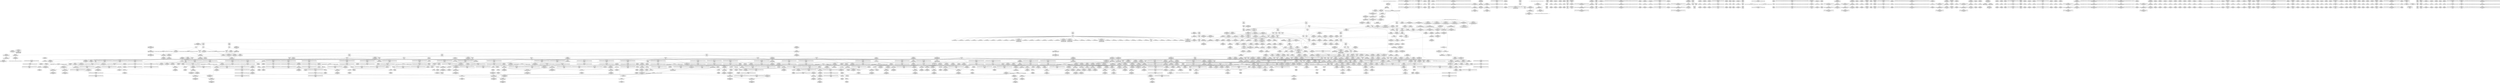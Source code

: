 digraph {
	CE0x46bc150 [shape=record,shape=Mrecord,label="{CE0x46bc150|i64*_getelementptr_inbounds_(_13_x_i64_,_13_x_i64_*___llvm_gcov_ctr126,_i64_0,_i64_8)|*Constant*|*SummSource*}"]
	CE0x46de340 [shape=record,shape=Mrecord,label="{CE0x46de340|__rcu_read_lock:tmp6|include/linux/rcupdate.h,240|*SummSource*}"]
	CE0x46e4a00 [shape=record,shape=Mrecord,label="{CE0x46e4a00|rcu_read_lock:tmp16|include/linux/rcupdate.h,882|*SummSource*}"]
	CE0x469c550 [shape=record,shape=Mrecord,label="{CE0x469c550|task_sid:tmp20|security/selinux/hooks.c,208|*SummSource*}"]
	CE0x46a45c0 [shape=record,shape=Mrecord,label="{CE0x46a45c0|avc_has_perm:tclass|Function::avc_has_perm&Arg::tclass::|*SummSink*}"]
	CE0x46dc1c0 [shape=record,shape=Mrecord,label="{CE0x46dc1c0|_call_void_asm_sideeffect_,_memory_,_dirflag_,_fpsr_,_flags_()_#3,_!dbg_!27711,_!srcloc_!27714|include/linux/rcupdate.h,244}"]
	CE0x4688fa0 [shape=record,shape=Mrecord,label="{CE0x4688fa0|__preempt_count_sub:sub|./arch/x86/include/asm/preempt.h,77|*SummSink*}"]
	CE0x4622940 [shape=record,shape=Mrecord,label="{CE0x4622940|GLOBAL:selinux_netlbl_socket_setsockopt|*Constant*|*SummSource*}"]
	CE0x46287a0 [shape=record,shape=Mrecord,label="{CE0x46287a0|selinux_socket_setsockopt:tmp7|security/selinux/hooks.c,4240|*SummSink*}"]
	CE0x46349b0 [shape=record,shape=Mrecord,label="{CE0x46349b0|rcu_read_lock:tmp11|include/linux/rcupdate.h,882|*SummSource*}"]
	CE0x46a9380 [shape=record,shape=Mrecord,label="{CE0x46a9380|rcu_read_lock:tmp3|*SummSource*}"]
	CE0x461a3c0 [shape=record,shape=Mrecord,label="{CE0x461a3c0|_call_void_mcount()_#3|*SummSink*}"]
	CE0x4742c90 [shape=record,shape=Mrecord,label="{CE0x4742c90|__preempt_count_add:tmp7|./arch/x86/include/asm/preempt.h,73|*SummSink*}"]
	CE0x469fc80 [shape=record,shape=Mrecord,label="{CE0x469fc80|i64*_getelementptr_inbounds_(_13_x_i64_,_13_x_i64_*___llvm_gcov_ctr126,_i64_0,_i64_9)|*Constant*|*SummSource*}"]
	CE0x46ddb20 [shape=record,shape=Mrecord,label="{CE0x46ddb20|rcu_read_unlock:tmp12|include/linux/rcupdate.h,933|*SummSource*}"]
	CE0x46d4b00 [shape=record,shape=Mrecord,label="{CE0x46d4b00|__preempt_count_sub:tmp|*SummSource*}"]
	CE0x460c870 [shape=record,shape=Mrecord,label="{CE0x460c870|selinux_socket_setsockopt:tmp2|*LoadInst*|security/selinux/hooks.c,4238|*SummSink*}"]
	CE0x469a620 [shape=record,shape=Mrecord,label="{CE0x469a620|i64_56|*Constant*|*SummSink*}"]
	CE0x468b9b0 [shape=record,shape=Mrecord,label="{CE0x468b9b0|task_sid:tmp26|security/selinux/hooks.c,208}"]
	CE0x4621300 [shape=record,shape=Mrecord,label="{CE0x4621300|GLOBAL:selinux_netlbl_socket_setsockopt|*Constant*}"]
	CE0x46fee10 [shape=record,shape=Mrecord,label="{CE0x46fee10|i64*_getelementptr_inbounds_(_11_x_i64_,_11_x_i64_*___llvm_gcov_ctr132,_i64_0,_i64_9)|*Constant*|*SummSink*}"]
	CE0x46a90e0 [shape=record,shape=Mrecord,label="{CE0x46a90e0|task_sid:real_cred|security/selinux/hooks.c,208|*SummSink*}"]
	CE0x462f3c0 [shape=record,shape=Mrecord,label="{CE0x462f3c0|sock_has_perm:tmp8|security/selinux/hooks.c,3969|*SummSink*}"]
	CE0x46100b0 [shape=record,shape=Mrecord,label="{CE0x46100b0|selinux_socket_setsockopt:tmp2|*LoadInst*|security/selinux/hooks.c,4238}"]
	CE0x4700a60 [shape=record,shape=Mrecord,label="{CE0x4700a60|rcu_read_unlock:do.body|*SummSource*}"]
	CE0x46ebf50 [shape=record,shape=Mrecord,label="{CE0x46ebf50|_call_void_lockdep_rcu_suspicious(i8*_getelementptr_inbounds_(_25_x_i8_,_25_x_i8_*_.str45,_i32_0,_i32_0),_i32_934,_i8*_getelementptr_inbounds_(_44_x_i8_,_44_x_i8_*_.str47,_i32_0,_i32_0))_#10,_!dbg_!27726|include/linux/rcupdate.h,933}"]
	CE0x46d3e00 [shape=record,shape=Mrecord,label="{CE0x46d3e00|__preempt_count_add:tmp1|*SummSink*}"]
	CE0x46da8d0 [shape=record,shape=Mrecord,label="{CE0x46da8d0|GLOBAL:rcu_lock_map|Global_var:rcu_lock_map|*SummSink*}"]
	CE0x46174c0 [shape=record,shape=Mrecord,label="{CE0x46174c0|i32_0|*Constant*|*SummSource*}"]
	CE0x46fe720 [shape=record,shape=Mrecord,label="{CE0x46fe720|i8*_getelementptr_inbounds_(_44_x_i8_,_44_x_i8_*_.str47,_i32_0,_i32_0)|*Constant*|*SummSource*}"]
	CE0x463a610 [shape=record,shape=Mrecord,label="{CE0x463a610|cred_sid:tmp4|*LoadInst*|security/selinux/hooks.c,196|*SummSource*}"]
	CE0x46bfc70 [shape=record,shape=Mrecord,label="{CE0x46bfc70|rcu_lock_release:map|Function::rcu_lock_release&Arg::map::|*SummSource*}"]
	CE0x4700c00 [shape=record,shape=Mrecord,label="{CE0x4700c00|rcu_read_unlock:if.then}"]
	CE0x4728e80 [shape=record,shape=Mrecord,label="{CE0x4728e80|rcu_lock_release:tmp5|include/linux/rcupdate.h,423}"]
	CE0x46da320 [shape=record,shape=Mrecord,label="{CE0x46da320|GLOBAL:__llvm_gcov_ctr132|Global_var:__llvm_gcov_ctr132}"]
	CE0x4739810 [shape=record,shape=Mrecord,label="{CE0x4739810|rcu_lock_release:tmp1|*SummSink*}"]
	CE0x4610040 [shape=record,shape=Mrecord,label="{CE0x4610040|32:_%struct.sock*,_:_CRE_24,32_|*MultipleSource*|Function::selinux_socket_setsockopt&Arg::sock::|security/selinux/hooks.c,4238}"]
	CE0x46323e0 [shape=record,shape=Mrecord,label="{CE0x46323e0|i8_2|*Constant*}"]
	CE0x58efc00 [shape=record,shape=Mrecord,label="{CE0x58efc00|32:_%struct.sock*,_:_CRE_16,24_|*MultipleSource*|Function::selinux_socket_setsockopt&Arg::sock::|security/selinux/hooks.c,4238}"]
	CE0x46dbc00 [shape=record,shape=Mrecord,label="{CE0x46dbc00|rcu_read_unlock:tmp5|include/linux/rcupdate.h,933|*SummSource*}"]
	CE0x469d320 [shape=record,shape=Mrecord,label="{CE0x469d320|i64*_getelementptr_inbounds_(_13_x_i64_,_13_x_i64_*___llvm_gcov_ctr126,_i64_0,_i64_10)|*Constant*|*SummSink*}"]
	CE0x4601610 [shape=record,shape=Mrecord,label="{CE0x4601610|_ret_%struct.task_struct*_%tmp4,_!dbg_!27714|./arch/x86/include/asm/current.h,14|*SummSource*}"]
	CE0x46a49a0 [shape=record,shape=Mrecord,label="{CE0x46a49a0|avc_has_perm:requested|Function::avc_has_perm&Arg::requested::}"]
	CE0x4698f90 [shape=record,shape=Mrecord,label="{CE0x4698f90|8:_%struct.sock*,_:_SCME_39,40_}"]
	CE0x46ff9d0 [shape=record,shape=Mrecord,label="{CE0x46ff9d0|rcu_read_unlock:tmp20|include/linux/rcupdate.h,933|*SummSink*}"]
	CE0x46c3980 [shape=record,shape=Mrecord,label="{CE0x46c3980|i64*_getelementptr_inbounds_(_4_x_i64_,_4_x_i64_*___llvm_gcov_ctr128,_i64_0,_i64_0)|*Constant*|*SummSink*}"]
	CE0x460c520 [shape=record,shape=Mrecord,label="{CE0x460c520|sock_has_perm:tmp16|security/selinux/hooks.c,3976}"]
	CE0x4767ca0 [shape=record,shape=Mrecord,label="{CE0x4767ca0|__rcu_read_unlock:tmp6|include/linux/rcupdate.h,245|*SummSink*}"]
	CE0x46daf50 [shape=record,shape=Mrecord,label="{CE0x46daf50|rcu_read_lock:if.end|*SummSource*}"]
	CE0x46f1860 [shape=record,shape=Mrecord,label="{CE0x46f1860|__preempt_count_add:val|Function::__preempt_count_add&Arg::val::|*SummSource*}"]
	CE0x4736910 [shape=record,shape=Mrecord,label="{CE0x4736910|_call_void_mcount()_#3|*SummSource*}"]
	CE0x463dcb0 [shape=record,shape=Mrecord,label="{CE0x463dcb0|GLOBAL:__llvm_gcov_ctr366|Global_var:__llvm_gcov_ctr366|*SummSink*}"]
	CE0x4729000 [shape=record,shape=Mrecord,label="{CE0x4729000|rcu_lock_release:tmp5|include/linux/rcupdate.h,423|*SummSource*}"]
	CE0x4617660 [shape=record,shape=Mrecord,label="{CE0x4617660|selinux_socket_setsockopt:call2|security/selinux/hooks.c,4242|*SummSink*}"]
	CE0x46258a0 [shape=record,shape=Mrecord,label="{CE0x46258a0|selinux_socket_setsockopt:sk|security/selinux/hooks.c,4238|*SummSink*}"]
	CE0x4612df0 [shape=record,shape=Mrecord,label="{CE0x4612df0|i64*_getelementptr_inbounds_(_6_x_i64_,_6_x_i64_*___llvm_gcov_ctr327,_i64_0,_i64_4)|*Constant*|*SummSink*}"]
	CE0x4721f20 [shape=record,shape=Mrecord,label="{CE0x4721f20|__rcu_read_lock:do.end}"]
	CE0x46af300 [shape=record,shape=Mrecord,label="{CE0x46af300|task_sid:if.then|*SummSink*}"]
	CE0x469ac00 [shape=record,shape=Mrecord,label="{CE0x469ac00|i32_8|*Constant*|*SummSink*}"]
	CE0x4739c10 [shape=record,shape=Mrecord,label="{CE0x4739c10|i64*_getelementptr_inbounds_(_4_x_i64_,_4_x_i64_*___llvm_gcov_ctr129,_i64_0,_i64_1)|*Constant*|*SummSink*}"]
	CE0x46d5f00 [shape=record,shape=Mrecord,label="{CE0x46d5f00|GLOBAL:rcu_read_unlock|*Constant*}"]
	CE0x46489a0 [shape=record,shape=Mrecord,label="{CE0x46489a0|task_sid:tobool4|security/selinux/hooks.c,208}"]
	CE0x462b3b0 [shape=record,shape=Mrecord,label="{CE0x462b3b0|__rcu_read_lock:tmp4|include/linux/rcupdate.h,239|*SummSink*}"]
	CE0x469ae70 [shape=record,shape=Mrecord,label="{CE0x469ae70|sock_has_perm:call|security/selinux/hooks.c,3967|*SummSink*}"]
	CE0x4698d30 [shape=record,shape=Mrecord,label="{CE0x4698d30|8:_%struct.sock*,_:_SCME_37,38_}"]
	CE0x46adc80 [shape=record,shape=Mrecord,label="{CE0x46adc80|rcu_read_lock:tobool|include/linux/rcupdate.h,882}"]
	CE0x473c0c0 [shape=record,shape=Mrecord,label="{CE0x473c0c0|__rcu_read_unlock:tmp5|include/linux/rcupdate.h,244|*SummSource*}"]
	CE0x46b8ef0 [shape=record,shape=Mrecord,label="{CE0x46b8ef0|GLOBAL:__llvm_gcov_ctr126|Global_var:__llvm_gcov_ctr126|*SummSink*}"]
	CE0x464a560 [shape=record,shape=Mrecord,label="{CE0x464a560|task_sid:tmp11|security/selinux/hooks.c,208|*SummSink*}"]
	CE0x46c0170 [shape=record,shape=Mrecord,label="{CE0x46c0170|_ret_void,_!dbg_!27717|include/linux/rcupdate.h,424|*SummSource*}"]
	CE0x46e67e0 [shape=record,shape=Mrecord,label="{CE0x46e67e0|i32_883|*Constant*}"]
	CE0x46d6670 [shape=record,shape=Mrecord,label="{CE0x46d6670|GLOBAL:rcu_read_unlock|*Constant*|*SummSource*}"]
	CE0x4603f50 [shape=record,shape=Mrecord,label="{CE0x4603f50|selinux_socket_setsockopt:return}"]
	CE0x4609870 [shape=record,shape=Mrecord,label="{CE0x4609870|rcu_read_lock:if.end|*SummSink*}"]
	CE0x46f48d0 [shape=record,shape=Mrecord,label="{CE0x46f48d0|rcu_read_unlock:tmp11|include/linux/rcupdate.h,933|*SummSource*}"]
	CE0x46f0670 [shape=record,shape=Mrecord,label="{CE0x46f0670|_call_void_lock_acquire(%struct.lockdep_map*_%map,_i32_0,_i32_0,_i32_2,_i32_0,_%struct.lockdep_map*_null,_i64_ptrtoint_(i8*_blockaddress(_rcu_lock_acquire,_%__here)_to_i64))_#10,_!dbg_!27716|include/linux/rcupdate.h,418|*SummSource*}"]
	CE0x462d260 [shape=record,shape=Mrecord,label="{CE0x462d260|sock_has_perm:tmp14|security/selinux/hooks.c,3972|*SummSink*}"]
	CE0x46c17c0 [shape=record,shape=Mrecord,label="{CE0x46c17c0|__rcu_read_lock:bb}"]
	CE0x46a4180 [shape=record,shape=Mrecord,label="{CE0x46a4180|avc_has_perm:tsid|Function::avc_has_perm&Arg::tsid::|*SummSink*}"]
	CE0x46f6eb0 [shape=record,shape=Mrecord,label="{CE0x46f6eb0|rcu_lock_acquire:indirectgoto|*SummSource*}"]
	CE0x4767fc0 [shape=record,shape=Mrecord,label="{CE0x4767fc0|i64*_getelementptr_inbounds_(_4_x_i64_,_4_x_i64_*___llvm_gcov_ctr129,_i64_0,_i64_3)|*Constant*|*SummSink*}"]
	CE0x46a1ab0 [shape=record,shape=Mrecord,label="{CE0x46a1ab0|i8_0|*Constant*|*SummSource*}"]
	CE0x47420e0 [shape=record,shape=Mrecord,label="{CE0x47420e0|__preempt_count_add:do.body}"]
	CE0x4627130 [shape=record,shape=Mrecord,label="{CE0x4627130|sock_has_perm:tmp12|security/selinux/hooks.c,3970|*SummSource*}"]
	CE0x469eac0 [shape=record,shape=Mrecord,label="{CE0x469eac0|i8*_getelementptr_inbounds_(_25_x_i8_,_25_x_i8_*_.str3,_i32_0,_i32_0)|*Constant*|*SummSource*}"]
	CE0x4604360 [shape=record,shape=Mrecord,label="{CE0x4604360|32:_%struct.sock*,_:_CRE_0,4_|*MultipleSource*|Function::selinux_socket_setsockopt&Arg::sock::|security/selinux/hooks.c,4238}"]
	CE0x4687ac0 [shape=record,shape=Mrecord,label="{CE0x4687ac0|_call_void_mcount()_#3|*SummSource*}"]
	CE0x4606c90 [shape=record,shape=Mrecord,label="{CE0x4606c90|selinux_socket_setsockopt:tmp6|security/selinux/hooks.c,4239}"]
	CE0x46efac0 [shape=record,shape=Mrecord,label="{CE0x46efac0|rcu_read_unlock:tmp12|include/linux/rcupdate.h,933}"]
	CE0x464ef80 [shape=record,shape=Mrecord,label="{CE0x464ef80|i32_1|*Constant*}"]
	CE0x4623e10 [shape=record,shape=Mrecord,label="{CE0x4623e10|i64*_getelementptr_inbounds_(_2_x_i64_,_2_x_i64_*___llvm_gcov_ctr98,_i64_0,_i64_0)|*Constant*}"]
	CE0x4737510 [shape=record,shape=Mrecord,label="{CE0x4737510|rcu_lock_release:tmp6|*SummSource*}"]
	CE0x46cb010 [shape=record,shape=Mrecord,label="{CE0x46cb010|i64*_getelementptr_inbounds_(_4_x_i64_,_4_x_i64_*___llvm_gcov_ctr134,_i64_0,_i64_1)|*Constant*|*SummSink*}"]
	CE0x4635580 [shape=record,shape=Mrecord,label="{CE0x4635580|rcu_read_lock:call3|include/linux/rcupdate.h,882|*SummSink*}"]
	CE0x464cfb0 [shape=record,shape=Mrecord,label="{CE0x464cfb0|cred_sid:tmp6|security/selinux/hooks.c,197}"]
	CE0x464dde0 [shape=record,shape=Mrecord,label="{CE0x464dde0|_call_void_rcu_lock_acquire(%struct.lockdep_map*_rcu_lock_map)_#10,_!dbg_!27711|include/linux/rcupdate.h,881|*SummSource*}"]
	CE0x46a4a80 [shape=record,shape=Mrecord,label="{CE0x46a4a80|avc_has_perm:requested|Function::avc_has_perm&Arg::requested::|*SummSource*}"]
	CE0x463a020 [shape=record,shape=Mrecord,label="{CE0x463a020|i32_1|*Constant*}"]
	CE0x4764dd0 [shape=record,shape=Mrecord,label="{CE0x4764dd0|__rcu_read_unlock:tmp3}"]
	CE0x46f49d0 [shape=record,shape=Mrecord,label="{CE0x46f49d0|rcu_lock_acquire:tmp|*SummSink*}"]
	CE0x462d0f0 [shape=record,shape=Mrecord,label="{CE0x462d0f0|sock_has_perm:tmp14|security/selinux/hooks.c,3972|*SummSource*}"]
	CE0x46aae30 [shape=record,shape=Mrecord,label="{CE0x46aae30|__rcu_read_unlock:tmp3|*SummSink*}"]
	CE0x4618ce0 [shape=record,shape=Mrecord,label="{CE0x4618ce0|i8*_undef|*Constant*|*SummSink*}"]
	CE0x4641410 [shape=record,shape=Mrecord,label="{CE0x4641410|i64_2|*Constant*|*SummSink*}"]
	CE0x461d8c0 [shape=record,shape=Mrecord,label="{CE0x461d8c0|selinux_socket_setsockopt:tmp4|security/selinux/hooks.c,4239|*SummSink*}"]
	CE0x46ff850 [shape=record,shape=Mrecord,label="{CE0x46ff850|rcu_read_unlock:tmp20|include/linux/rcupdate.h,933|*SummSource*}"]
	CE0x46635c0 [shape=record,shape=Mrecord,label="{CE0x46635c0|get_current:tmp3}"]
	CE0x4691990 [shape=record,shape=Mrecord,label="{CE0x4691990|sock_has_perm:sid5|security/selinux/hooks.c,3976|*SummSink*}"]
	CE0x46aa7d0 [shape=record,shape=Mrecord,label="{CE0x46aa7d0|_call_void_mcount()_#3}"]
	CE0x46e95b0 [shape=record,shape=Mrecord,label="{CE0x46e95b0|rcu_read_lock:tmp19|include/linux/rcupdate.h,882}"]
	CE0x469a4f0 [shape=record,shape=Mrecord,label="{CE0x469a4f0|i64_56|*Constant*|*SummSource*}"]
	CE0x460c590 [shape=record,shape=Mrecord,label="{CE0x460c590|sock_has_perm:tmp16|security/selinux/hooks.c,3976|*SummSource*}"]
	CE0x4662cf0 [shape=record,shape=Mrecord,label="{CE0x4662cf0|cred_sid:tmp5|security/selinux/hooks.c,196|*SummSink*}"]
	CE0x4620f40 [shape=record,shape=Mrecord,label="{CE0x4620f40|_call_void_mcount()_#3|*SummSink*}"]
	CE0x4786dd0 [shape=record,shape=Mrecord,label="{CE0x4786dd0|__preempt_count_sub:tmp}"]
	CE0x46b6650 [shape=record,shape=Mrecord,label="{CE0x46b6650|i64_2|*Constant*}"]
	CE0x46b3fa0 [shape=record,shape=Mrecord,label="{CE0x46b3fa0|task_sid:tmp}"]
	CE0x4698610 [shape=record,shape=Mrecord,label="{CE0x4698610|8:_%struct.sock*,_:_SCME_31,32_}"]
	CE0x4605e70 [shape=record,shape=Mrecord,label="{CE0x4605e70|_call_void_mcount()_#3}"]
	CE0x464a630 [shape=record,shape=Mrecord,label="{CE0x464a630|task_sid:tmp13|security/selinux/hooks.c,208}"]
	CE0x46e72f0 [shape=record,shape=Mrecord,label="{CE0x46e72f0|i8*_getelementptr_inbounds_(_42_x_i8_,_42_x_i8_*_.str46,_i32_0,_i32_0)|*Constant*|*SummSink*}"]
	CE0x46a8b90 [shape=record,shape=Mrecord,label="{CE0x46a8b90|rcu_read_lock:tmp7|include/linux/rcupdate.h,882}"]
	CE0x46aaaa0 [shape=record,shape=Mrecord,label="{CE0x46aaaa0|_call_void_mcount()_#3|*SummSink*}"]
	CE0x46f45c0 [shape=record,shape=Mrecord,label="{CE0x46f45c0|rcu_read_unlock:tmp11|include/linux/rcupdate.h,933}"]
	CE0x46dd1f0 [shape=record,shape=Mrecord,label="{CE0x46dd1f0|rcu_lock_acquire:bb}"]
	CE0x46f8eb0 [shape=record,shape=Mrecord,label="{CE0x46f8eb0|rcu_read_unlock:call3|include/linux/rcupdate.h,933|*SummSink*}"]
	CE0x4625170 [shape=record,shape=Mrecord,label="{CE0x4625170|get_current:bb}"]
	CE0x469aad0 [shape=record,shape=Mrecord,label="{CE0x469aad0|i32_8|*Constant*}"]
	CE0x46d5c70 [shape=record,shape=Mrecord,label="{CE0x46d5c70|_ret_i32_%tmp6,_!dbg_!27716|security/selinux/hooks.c,197|*SummSink*}"]
	CE0x46ff670 [shape=record,shape=Mrecord,label="{CE0x46ff670|rcu_read_unlock:tmp20|include/linux/rcupdate.h,933}"]
	CE0x46d90a0 [shape=record,shape=Mrecord,label="{CE0x46d90a0|rcu_read_lock:tmp2|*SummSource*}"]
	CE0x46bb6e0 [shape=record,shape=Mrecord,label="{CE0x46bb6e0|task_sid:tmp15|security/selinux/hooks.c,208|*SummSource*}"]
	CE0x46e6960 [shape=record,shape=Mrecord,label="{CE0x46e6960|i32_883|*Constant*|*SummSource*}"]
	CE0x46a0760 [shape=record,shape=Mrecord,label="{CE0x46a0760|task_sid:entry|*SummSource*}"]
	CE0x46d9c50 [shape=record,shape=Mrecord,label="{CE0x46d9c50|rcu_read_unlock:land.lhs.true2}"]
	CE0x46ba760 [shape=record,shape=Mrecord,label="{CE0x46ba760|i64_7|*Constant*}"]
	CE0x4610dc0 [shape=record,shape=Mrecord,label="{CE0x4610dc0|GLOBAL:current_task|Global_var:current_task}"]
	CE0x4701740 [shape=record,shape=Mrecord,label="{CE0x4701740|i64*_getelementptr_inbounds_(_11_x_i64_,_11_x_i64_*___llvm_gcov_ctr132,_i64_0,_i64_0)|*Constant*}"]
	CE0x46f66f0 [shape=record,shape=Mrecord,label="{CE0x46f66f0|i32_934|*Constant*|*SummSink*}"]
	CE0x473a910 [shape=record,shape=Mrecord,label="{CE0x473a910|__rcu_read_lock:tmp3|*SummSource*}"]
	CE0x46e33c0 [shape=record,shape=Mrecord,label="{CE0x46e33c0|rcu_read_unlock:tmp16|include/linux/rcupdate.h,933|*SummSource*}"]
	CE0x469a160 [shape=record,shape=Mrecord,label="{CE0x469a160|8:_%struct.sock*,_:_SCME_54,55_}"]
	CE0x46f8820 [shape=record,shape=Mrecord,label="{CE0x46f8820|i64*_getelementptr_inbounds_(_4_x_i64_,_4_x_i64_*___llvm_gcov_ctr128,_i64_0,_i64_3)|*Constant*|*SummSource*}"]
	CE0x4726490 [shape=record,shape=Mrecord,label="{CE0x4726490|i64*_getelementptr_inbounds_(_4_x_i64_,_4_x_i64_*___llvm_gcov_ctr129,_i64_0,_i64_0)|*Constant*|*SummSource*}"]
	CE0x46f9240 [shape=record,shape=Mrecord,label="{CE0x46f9240|__rcu_read_unlock:tmp4|include/linux/rcupdate.h,244}"]
	CE0x4738b10 [shape=record,shape=Mrecord,label="{CE0x4738b10|void_(i32*,_i32,_i32*)*_asm_addl_$1,_%gs:$0_,_*m,ri,*m,_dirflag_,_fpsr_,_flags_}"]
	CE0x46ac9c0 [shape=record,shape=Mrecord,label="{CE0x46ac9c0|task_sid:call|security/selinux/hooks.c,208|*SummSink*}"]
	CE0x46afd90 [shape=record,shape=Mrecord,label="{CE0x46afd90|rcu_lock_release:tmp2|*SummSink*}"]
	CE0x46b5e50 [shape=record,shape=Mrecord,label="{CE0x46b5e50|task_sid:call3|security/selinux/hooks.c,208|*SummSink*}"]
	CE0x46eb370 [shape=record,shape=Mrecord,label="{CE0x46eb370|cred_sid:bb|*SummSink*}"]
	CE0x4699f00 [shape=record,shape=Mrecord,label="{CE0x4699f00|8:_%struct.sock*,_:_SCME_52,53_}"]
	CE0x464b8d0 [shape=record,shape=Mrecord,label="{CE0x464b8d0|cred_sid:security|security/selinux/hooks.c,196|*SummSource*}"]
	CE0x46e0af0 [shape=record,shape=Mrecord,label="{CE0x46e0af0|rcu_read_unlock:tobool|include/linux/rcupdate.h,933|*SummSource*}"]
	CE0x46b1b80 [shape=record,shape=Mrecord,label="{CE0x46b1b80|i64*_getelementptr_inbounds_(_4_x_i64_,_4_x_i64_*___llvm_gcov_ctr130,_i64_0,_i64_1)|*Constant*|*SummSource*}"]
	CE0x461f3d0 [shape=record,shape=Mrecord,label="{CE0x461f3d0|rcu_read_lock:tmp}"]
	CE0x46d7ca0 [shape=record,shape=Mrecord,label="{CE0x46d7ca0|rcu_read_lock:tobool1|include/linux/rcupdate.h,882|*SummSink*}"]
	CE0x46f15e0 [shape=record,shape=Mrecord,label="{CE0x46f15e0|__preempt_count_add:val|Function::__preempt_count_add&Arg::val::}"]
	CE0x46a31c0 [shape=record,shape=Mrecord,label="{CE0x46a31c0|i32_(i32,_i32,_i16,_i32,_%struct.common_audit_data*)*_bitcast_(i32_(i32,_i32,_i16,_i32,_%struct.common_audit_data.495*)*_avc_has_perm_to_i32_(i32,_i32,_i16,_i32,_%struct.common_audit_data*)*)|*Constant*|*SummSource*}"]
	CE0x46e8ff0 [shape=record,shape=Mrecord,label="{CE0x46e8ff0|i64*_getelementptr_inbounds_(_11_x_i64_,_11_x_i64_*___llvm_gcov_ctr127,_i64_0,_i64_9)|*Constant*|*SummSink*}"]
	CE0x46bfe40 [shape=record,shape=Mrecord,label="{CE0x46bfe40|GLOBAL:__rcu_read_unlock|*Constant*}"]
	CE0x4743040 [shape=record,shape=Mrecord,label="{CE0x4743040|__preempt_count_sub:do.body|*SummSource*}"]
	CE0x46315f0 [shape=record,shape=Mrecord,label="{CE0x46315f0|cred_sid:entry}"]
	CE0x473d2f0 [shape=record,shape=Mrecord,label="{CE0x473d2f0|__rcu_read_unlock:tmp1}"]
	CE0x47256f0 [shape=record,shape=Mrecord,label="{CE0x47256f0|rcu_lock_acquire:tmp|*SummSource*}"]
	CE0x46b4940 [shape=record,shape=Mrecord,label="{CE0x46b4940|i64_4|*Constant*|*SummSource*}"]
	CE0x46c2ea0 [shape=record,shape=Mrecord,label="{CE0x46c2ea0|_call_void___preempt_count_sub(i32_1)_#10,_!dbg_!27715|include/linux/rcupdate.h,244}"]
	CE0x46e7f30 [shape=record,shape=Mrecord,label="{CE0x46e7f30|i8_1|*Constant*}"]
	CE0x463dd20 [shape=record,shape=Mrecord,label="{CE0x463dd20|GLOBAL:__llvm_gcov_ctr366|Global_var:__llvm_gcov_ctr366}"]
	CE0x46c3e50 [shape=record,shape=Mrecord,label="{CE0x46c3e50|i64*_getelementptr_inbounds_(_4_x_i64_,_4_x_i64_*___llvm_gcov_ctr135,_i64_0,_i64_3)|*Constant*|*SummSink*}"]
	CE0x46ba6f0 [shape=record,shape=Mrecord,label="{CE0x46ba6f0|task_sid:tobool4|security/selinux/hooks.c,208|*SummSink*}"]
	CE0x4742fd0 [shape=record,shape=Mrecord,label="{CE0x4742fd0|__preempt_count_sub:do.body}"]
	CE0x46d6ba0 [shape=record,shape=Mrecord,label="{CE0x46d6ba0|_ret_void,_!dbg_!27735|include/linux/rcupdate.h,938}"]
	CE0x4608430 [shape=record,shape=Mrecord,label="{CE0x4608430|get_current:tmp|*SummSink*}"]
	CE0x46dd640 [shape=record,shape=Mrecord,label="{CE0x46dd640|rcu_read_lock:tmp9|include/linux/rcupdate.h,882}"]
	CE0x461f4b0 [shape=record,shape=Mrecord,label="{CE0x461f4b0|rcu_read_lock:tmp|*SummSource*}"]
	CE0x46301d0 [shape=record,shape=Mrecord,label="{CE0x46301d0|sock_has_perm:tmp9|security/selinux/hooks.c,3969|*SummSink*}"]
	CE0x463efa0 [shape=record,shape=Mrecord,label="{CE0x463efa0|selinux_socket_setsockopt:tmp3|security/selinux/hooks.c,4239|*SummSink*}"]
	CE0x46b7220 [shape=record,shape=Mrecord,label="{CE0x46b7220|cred_sid:tmp1}"]
	CE0x46a9bd0 [shape=record,shape=Mrecord,label="{CE0x46a9bd0|rcu_read_unlock:tmp6|include/linux/rcupdate.h,933|*SummSource*}"]
	CE0x4681c50 [shape=record,shape=Mrecord,label="{CE0x4681c50|1216:_i8*,_:_CRE_1216,1224_|*MultipleSource*|Function::sock_has_perm&Arg::sk::|security/selinux/hooks.c,3964|*LoadInst*|security/selinux/hooks.c,4238}"]
	CE0x46ff310 [shape=record,shape=Mrecord,label="{CE0x46ff310|rcu_read_unlock:tmp19|include/linux/rcupdate.h,933}"]
	CE0x46e3b10 [shape=record,shape=Mrecord,label="{CE0x46e3b10|rcu_read_lock:tmp14|include/linux/rcupdate.h,882}"]
	CE0x46b4230 [shape=record,shape=Mrecord,label="{CE0x46b4230|rcu_read_lock:tmp4|include/linux/rcupdate.h,882|*SummSink*}"]
	CE0x46b50f0 [shape=record,shape=Mrecord,label="{CE0x46b50f0|rcu_read_lock:tmp4|include/linux/rcupdate.h,882}"]
	CE0x46a78d0 [shape=record,shape=Mrecord,label="{CE0x46a78d0|task_sid:do.body5|*SummSink*}"]
	CE0x46de290 [shape=record,shape=Mrecord,label="{CE0x46de290|rcu_lock_acquire:tmp3|*SummSource*}"]
	CE0x46e4b80 [shape=record,shape=Mrecord,label="{CE0x46e4b80|rcu_read_lock:tmp16|include/linux/rcupdate.h,882|*SummSink*}"]
	CE0x4649070 [shape=record,shape=Mrecord,label="{CE0x4649070|i64*_getelementptr_inbounds_(_13_x_i64_,_13_x_i64_*___llvm_gcov_ctr126,_i64_0,_i64_0)|*Constant*}"]
	CE0x46d66e0 [shape=record,shape=Mrecord,label="{CE0x46d66e0|GLOBAL:rcu_read_unlock|*Constant*|*SummSink*}"]
	CE0x46d6db0 [shape=record,shape=Mrecord,label="{CE0x46d6db0|_ret_void,_!dbg_!27735|include/linux/rcupdate.h,938|*SummSource*}"]
	CE0x46afae0 [shape=record,shape=Mrecord,label="{CE0x46afae0|task_sid:tmp3|*SummSource*}"]
	CE0x46e7760 [shape=record,shape=Mrecord,label="{CE0x46e7760|rcu_read_lock:tmp17|include/linux/rcupdate.h,882|*SummSink*}"]
	CE0x46a28e0 [shape=record,shape=Mrecord,label="{CE0x46a28e0|sock_has_perm:call6|security/selinux/hooks.c,3976}"]
	CE0x46dbfc0 [shape=record,shape=Mrecord,label="{CE0x46dbfc0|__rcu_read_unlock:tmp4|include/linux/rcupdate.h,244|*SummSink*}"]
	CE0x46d9bc0 [shape=record,shape=Mrecord,label="{CE0x46d9bc0|rcu_read_unlock:land.lhs.true|*SummSink*}"]
	CE0x46b4c50 [shape=record,shape=Mrecord,label="{CE0x46b4c50|task_sid:tmp11|security/selinux/hooks.c,208}"]
	CE0x4687210 [shape=record,shape=Mrecord,label="{CE0x4687210|i64*_getelementptr_inbounds_(_4_x_i64_,_4_x_i64_*___llvm_gcov_ctr135,_i64_0,_i64_2)|*Constant*}"]
	CE0x464a4f0 [shape=record,shape=Mrecord,label="{CE0x464a4f0|task_sid:tmp11|security/selinux/hooks.c,208|*SummSource*}"]
	CE0x4691670 [shape=record,shape=Mrecord,label="{CE0x4691670|sock_has_perm:u|security/selinux/hooks.c,3973|*SummSink*}"]
	CE0x4621e60 [shape=record,shape=Mrecord,label="{CE0x4621e60|sock_has_perm:sk|Function::sock_has_perm&Arg::sk::|*SummSource*}"]
	CE0x5831c90 [shape=record,shape=Mrecord,label="{CE0x5831c90|GLOBAL:sock_has_perm|*Constant*|*SummSource*}"]
	CE0x46ab040 [shape=record,shape=Mrecord,label="{CE0x46ab040|task_sid:bb|*SummSource*}"]
	CE0x47426e0 [shape=record,shape=Mrecord,label="{CE0x47426e0|__preempt_count_sub:tmp6|./arch/x86/include/asm/preempt.h,78|*SummSink*}"]
	CE0x46ee920 [shape=record,shape=Mrecord,label="{CE0x46ee920|rcu_read_unlock:tmp9|include/linux/rcupdate.h,933}"]
	CE0x462d770 [shape=record,shape=Mrecord,label="{CE0x462d770|COLLAPSED:_GCMRE___llvm_gcov_ctr98_internal_global_2_x_i64_zeroinitializer:_elem_0:default:}"]
	CE0x46f1980 [shape=record,shape=Mrecord,label="{CE0x46f1980|rcu_read_unlock:tmp17|include/linux/rcupdate.h,933|*SummSource*}"]
	CE0x4738da0 [shape=record,shape=Mrecord,label="{CE0x4738da0|i64*_getelementptr_inbounds_(_4_x_i64_,_4_x_i64_*___llvm_gcov_ctr134,_i64_0,_i64_1)|*Constant*|*SummSource*}"]
	CE0x3d46180 [shape=record,shape=Mrecord,label="{CE0x3d46180|sock_has_perm:perms|Function::sock_has_perm&Arg::perms::}"]
	CE0x46c78f0 [shape=record,shape=Mrecord,label="{CE0x46c78f0|GLOBAL:lock_release|*Constant*|*SummSink*}"]
	CE0x4697d10 [shape=record,shape=Mrecord,label="{CE0x4697d10|8:_%struct.sock*,_:_SCME_24,25_}"]
	CE0x46baf30 [shape=record,shape=Mrecord,label="{CE0x46baf30|i64_6|*Constant*|*SummSink*}"]
	CE0x473ba60 [shape=record,shape=Mrecord,label="{CE0x473ba60|rcu_lock_acquire:tmp7|*SummSink*}"]
	CE0x46980b0 [shape=record,shape=Mrecord,label="{CE0x46980b0|8:_%struct.sock*,_:_SCME_26,27_}"]
	CE0x46068c0 [shape=record,shape=Mrecord,label="{CE0x46068c0|i64*_getelementptr_inbounds_(_6_x_i64_,_6_x_i64_*___llvm_gcov_ctr366,_i64_0,_i64_0)|*Constant*|*SummSource*}"]
	CE0x46a06d0 [shape=record,shape=Mrecord,label="{CE0x46a06d0|task_sid:entry}"]
	CE0x469d390 [shape=record,shape=Mrecord,label="{CE0x469d390|task_sid:tmp22|security/selinux/hooks.c,208|*SummSource*}"]
	CE0x473b150 [shape=record,shape=Mrecord,label="{CE0x473b150|i64*_getelementptr_inbounds_(_4_x_i64_,_4_x_i64_*___llvm_gcov_ctr130,_i64_0,_i64_3)|*Constant*|*SummSource*}"]
	CE0x46b8080 [shape=record,shape=Mrecord,label="{CE0x46b8080|task_sid:tmp6|security/selinux/hooks.c,208}"]
	CE0x46e6210 [shape=record,shape=Mrecord,label="{CE0x46e6210|i8*_getelementptr_inbounds_(_25_x_i8_,_25_x_i8_*_.str45,_i32_0,_i32_0)|*Constant*|*SummSink*}"]
	CE0x46b66c0 [shape=record,shape=Mrecord,label="{CE0x46b66c0|task_sid:tmp5|security/selinux/hooks.c,208}"]
	CE0x4661630 [shape=record,shape=Mrecord,label="{CE0x4661630|task_sid:real_cred|security/selinux/hooks.c,208|*SummSource*}"]
	CE0x46aa430 [shape=record,shape=Mrecord,label="{CE0x46aa430|__rcu_read_lock:entry|*SummSink*}"]
	CE0x477a290 [shape=record,shape=Mrecord,label="{CE0x477a290|COLLAPSED:_GCMRE___llvm_gcov_ctr129_internal_global_4_x_i64_zeroinitializer:_elem_0:default:}"]
	CE0x465df90 [shape=record,shape=Mrecord,label="{CE0x465df90|sock_has_perm:sid|security/selinux/hooks.c,3969|*SummSink*}"]
	CE0x46bdbd0 [shape=record,shape=Mrecord,label="{CE0x46bdbd0|_call_void_lockdep_rcu_suspicious(i8*_getelementptr_inbounds_(_25_x_i8_,_25_x_i8_*_.str3,_i32_0,_i32_0),_i32_208,_i8*_getelementptr_inbounds_(_41_x_i8_,_41_x_i8_*_.str44,_i32_0,_i32_0))_#10,_!dbg_!27732|security/selinux/hooks.c,208|*SummSource*}"]
	CE0x4741bc0 [shape=record,shape=Mrecord,label="{CE0x4741bc0|_call_void___preempt_count_sub(i32_1)_#10,_!dbg_!27715|include/linux/rcupdate.h,244|*SummSink*}"]
	CE0x4631d00 [shape=record,shape=Mrecord,label="{CE0x4631d00|sock_has_perm:type|security/selinux/hooks.c,3972|*SummSink*}"]
	CE0x45f85e0 [shape=record,shape=Mrecord,label="{CE0x45f85e0|selinux_socket_setsockopt:bb|*SummSource*}"]
	CE0x46b6a80 [shape=record,shape=Mrecord,label="{CE0x46b6a80|_call_void___rcu_read_lock()_#10,_!dbg_!27710|include/linux/rcupdate.h,879}"]
	CE0x4697070 [shape=record,shape=Mrecord,label="{CE0x4697070|sock_has_perm:net3|security/selinux/hooks.c,3974|*SummSink*}"]
	CE0x46b3320 [shape=record,shape=Mrecord,label="{CE0x46b3320|cred_sid:sid|security/selinux/hooks.c,197|*SummSink*}"]
	CE0x46f3ed0 [shape=record,shape=Mrecord,label="{CE0x46f3ed0|rcu_read_unlock:tmp3}"]
	CE0x4663a40 [shape=record,shape=Mrecord,label="{CE0x4663a40|sock_has_perm:sk_security|security/selinux/hooks.c,3964}"]
	CE0x464d370 [shape=record,shape=Mrecord,label="{CE0x464d370|GLOBAL:__llvm_gcov_ctr127|Global_var:__llvm_gcov_ctr127|*SummSink*}"]
	CE0x460cbb0 [shape=record,shape=Mrecord,label="{CE0x460cbb0|selinux_socket_setsockopt:tmp4|security/selinux/hooks.c,4239}"]
	CE0x4649a30 [shape=record,shape=Mrecord,label="{CE0x4649a30|GLOBAL:rcu_read_lock|*Constant*|*SummSource*}"]
	CE0x46dd930 [shape=record,shape=Mrecord,label="{CE0x46dd930|rcu_read_lock:tmp9|include/linux/rcupdate.h,882|*SummSource*}"]
	CE0x464b9a0 [shape=record,shape=Mrecord,label="{CE0x464b9a0|cred_sid:security|security/selinux/hooks.c,196|*SummSink*}"]
	CE0x46d8cf0 [shape=record,shape=Mrecord,label="{CE0x46d8cf0|rcu_read_unlock:tobool1|include/linux/rcupdate.h,933|*SummSink*}"]
	CE0x46247d0 [shape=record,shape=Mrecord,label="{CE0x46247d0|selinux_socket_setsockopt:tmp8|security/selinux/hooks.c,4240}"]
	CE0x46bae80 [shape=record,shape=Mrecord,label="{CE0x46bae80|i64_6|*Constant*|*SummSource*}"]
	CE0x4699dd0 [shape=record,shape=Mrecord,label="{CE0x4699dd0|8:_%struct.sock*,_:_SCME_51,52_}"]
	CE0x46925f0 [shape=record,shape=Mrecord,label="{CE0x46925f0|sock_has_perm:u2|security/selinux/hooks.c,3974|*SummSink*}"]
	CE0x46859b0 [shape=record,shape=Mrecord,label="{CE0x46859b0|__preempt_count_sub:tmp1}"]
	CE0x46a56c0 [shape=record,shape=Mrecord,label="{CE0x46a56c0|sock_has_perm:retval.0}"]
	CE0x4612ae0 [shape=record,shape=Mrecord,label="{CE0x4612ae0|i64*_getelementptr_inbounds_(_6_x_i64_,_6_x_i64_*___llvm_gcov_ctr327,_i64_0,_i64_4)|*Constant*}"]
	CE0x4683fb0 [shape=record,shape=Mrecord,label="{CE0x4683fb0|__rcu_read_unlock:do.end|*SummSource*}"]
	CE0x46f23d0 [shape=record,shape=Mrecord,label="{CE0x46f23d0|i32_1|*Constant*}"]
	CE0x46d9ab0 [shape=record,shape=Mrecord,label="{CE0x46d9ab0|rcu_read_unlock:land.lhs.true|*SummSource*}"]
	CE0x4726a60 [shape=record,shape=Mrecord,label="{CE0x4726a60|i64*_getelementptr_inbounds_(_4_x_i64_,_4_x_i64_*___llvm_gcov_ctr129,_i64_0,_i64_2)|*Constant*|*SummSource*}"]
	CE0x46bbc50 [shape=record,shape=Mrecord,label="{CE0x46bbc50|task_sid:tmp16|security/selinux/hooks.c,208|*SummSink*}"]
	CE0x46227a0 [shape=record,shape=Mrecord,label="{CE0x46227a0|selinux_socket_setsockopt:return|*SummSink*}"]
	CE0x46b39f0 [shape=record,shape=Mrecord,label="{CE0x46b39f0|i64*_getelementptr_inbounds_(_2_x_i64_,_2_x_i64_*___llvm_gcov_ctr131,_i64_0,_i64_1)|*Constant*|*SummSink*}"]
	CE0x46bd1c0 [shape=record,shape=Mrecord,label="{CE0x46bd1c0|task_sid:tmp19|security/selinux/hooks.c,208|*SummSource*}"]
	CE0x4620bd0 [shape=record,shape=Mrecord,label="{CE0x4620bd0|i32_32768|*Constant*|*SummSource*}"]
	CE0x469a3c0 [shape=record,shape=Mrecord,label="{CE0x469a3c0|i64_56|*Constant*}"]
	CE0x4737260 [shape=record,shape=Mrecord,label="{CE0x4737260|rcu_lock_release:tmp6}"]
	CE0x46c0420 [shape=record,shape=Mrecord,label="{CE0x46c0420|_call_void___rcu_read_unlock()_#10,_!dbg_!27734|include/linux/rcupdate.h,937}"]
	CE0x46f4120 [shape=record,shape=Mrecord,label="{CE0x46f4120|rcu_read_unlock:tmp3|*SummSink*}"]
	CE0x46b2a40 [shape=record,shape=Mrecord,label="{CE0x46b2a40|cred_sid:tmp2|*SummSource*}"]
	CE0x46bc010 [shape=record,shape=Mrecord,label="{CE0x46bc010|task_sid:tmp17|security/selinux/hooks.c,208|*SummSource*}"]
	CE0x469ada0 [shape=record,shape=Mrecord,label="{CE0x469ada0|sock_has_perm:call|security/selinux/hooks.c,3967|*SummSource*}"]
	CE0x46be040 [shape=record,shape=Mrecord,label="{CE0x46be040|i64*_getelementptr_inbounds_(_2_x_i64_,_2_x_i64_*___llvm_gcov_ctr131,_i64_0,_i64_1)|*Constant*|*SummSource*}"]
	CE0x4701540 [shape=record,shape=Mrecord,label="{CE0x4701540|rcu_read_unlock:bb|*SummSource*}"]
	CE0x4606130 [shape=record,shape=Mrecord,label="{CE0x4606130|selinux_socket_setsockopt:call|security/selinux/hooks.c,4238|*SummSource*}"]
	CE0x468ec70 [shape=record,shape=Mrecord,label="{CE0x468ec70|task_sid:tmp27|security/selinux/hooks.c,208|*SummSource*}"]
	CE0x462ba50 [shape=record,shape=Mrecord,label="{CE0x462ba50|sock_has_perm:cleanup|*SummSource*}"]
	CE0x4767df0 [shape=record,shape=Mrecord,label="{CE0x4767df0|GLOBAL:__preempt_count|Global_var:__preempt_count|*SummSink*}"]
	CE0x4609930 [shape=record,shape=Mrecord,label="{CE0x4609930|rcu_read_lock:do.body}"]
	CE0x462e5b0 [shape=record,shape=Mrecord,label="{CE0x462e5b0|task_sid:tmp2|*SummSink*}"]
	CE0x46272a0 [shape=record,shape=Mrecord,label="{CE0x46272a0|sock_has_perm:tmp12|security/selinux/hooks.c,3970|*SummSink*}"]
	CE0x46a8f70 [shape=record,shape=Mrecord,label="{CE0x46a8f70|task_sid:real_cred|security/selinux/hooks.c,208}"]
	CE0x4779b60 [shape=record,shape=Mrecord,label="{CE0x4779b60|i64*_getelementptr_inbounds_(_4_x_i64_,_4_x_i64_*___llvm_gcov_ctr135,_i64_0,_i64_1)|*Constant*|*SummSink*}"]
	CE0x4622b30 [shape=record,shape=Mrecord,label="{CE0x4622b30|selinux_socket_setsockopt:level|Function::selinux_socket_setsockopt&Arg::level::|*SummSource*}"]
	CE0x4624dc0 [shape=record,shape=Mrecord,label="{CE0x4624dc0|selinux_socket_setsockopt:tmp11|security/selinux/hooks.c,4243|*SummSink*}"]
	CE0x46e9620 [shape=record,shape=Mrecord,label="{CE0x46e9620|rcu_read_lock:tmp19|include/linux/rcupdate.h,882|*SummSource*}"]
	CE0x461a460 [shape=record,shape=Mrecord,label="{CE0x461a460|get_current:tmp4|./arch/x86/include/asm/current.h,14}"]
	CE0x46a11e0 [shape=record,shape=Mrecord,label="{CE0x46a11e0|sock_has_perm:tmp4|security/selinux/hooks.c,3966}"]
	CE0x468be80 [shape=record,shape=Mrecord,label="{CE0x468be80|__preempt_count_add:tmp2|*SummSink*}"]
	CE0x46b9410 [shape=record,shape=Mrecord,label="{CE0x46b9410|cred_sid:tmp|*SummSource*}"]
	CE0x46eb1f0 [shape=record,shape=Mrecord,label="{CE0x46eb1f0|cred_sid:bb|*SummSource*}"]
	CE0x46a1f20 [shape=record,shape=Mrecord,label="{CE0x46a1f20|i32_4|*Constant*|*SummSource*}"]
	CE0x46b58a0 [shape=record,shape=Mrecord,label="{CE0x46b58a0|task_sid:land.lhs.true}"]
	CE0x46b6eb0 [shape=record,shape=Mrecord,label="{CE0x46b6eb0|task_sid:if.end|*SummSource*}"]
	CE0x4606fd0 [shape=record,shape=Mrecord,label="{CE0x4606fd0|selinux_socket_setsockopt:tmp10|security/selinux/hooks.c,4242}"]
	CE0x46bb240 [shape=record,shape=Mrecord,label="{CE0x46bb240|task_sid:tmp14|security/selinux/hooks.c,208|*SummSource*}"]
	CE0x46bc6e0 [shape=record,shape=Mrecord,label="{CE0x46bc6e0|task_sid:tmp18|security/selinux/hooks.c,208}"]
	CE0x473a7f0 [shape=record,shape=Mrecord,label="{CE0x473a7f0|__rcu_read_lock:tmp3}"]
	CE0x46c80a0 [shape=record,shape=Mrecord,label="{CE0x46c80a0|i64_ptrtoint_(i8*_blockaddress(_rcu_lock_release,_%__here)_to_i64)|*Constant*|*SummSink*}"]
	CE0x4621df0 [shape=record,shape=Mrecord,label="{CE0x4621df0|sock_has_perm:sk|Function::sock_has_perm&Arg::sk::}"]
	CE0x46991f0 [shape=record,shape=Mrecord,label="{CE0x46991f0|8:_%struct.sock*,_:_SCME_41,42_}"]
	CE0x4699910 [shape=record,shape=Mrecord,label="{CE0x4699910|8:_%struct.sock*,_:_SCME_47,48_}"]
	CE0x46bd300 [shape=record,shape=Mrecord,label="{CE0x46bd300|i8_1|*Constant*|*SummSource*}"]
	CE0x4605370 [shape=record,shape=Mrecord,label="{CE0x4605370|i32_5|*Constant*|*SummSink*}"]
	CE0x46f2000 [shape=record,shape=Mrecord,label="{CE0x46f2000|rcu_read_unlock:tmp18|include/linux/rcupdate.h,933|*SummSink*}"]
	CE0x46a1dd0 [shape=record,shape=Mrecord,label="{CE0x46a1dd0|GLOBAL:task_sid|*Constant*}"]
	CE0x4611d30 [shape=record,shape=Mrecord,label="{CE0x4611d30|_ret_%struct.task_struct*_%tmp4,_!dbg_!27714|./arch/x86/include/asm/current.h,14}"]
	CE0x4737a60 [shape=record,shape=Mrecord,label="{CE0x4737a60|rcu_lock_release:tmp7|*SummSink*}"]
	CE0x46ae2c0 [shape=record,shape=Mrecord,label="{CE0x46ae2c0|__rcu_read_lock:tmp7|include/linux/rcupdate.h,240}"]
	CE0x4736bb0 [shape=record,shape=Mrecord,label="{CE0x4736bb0|__rcu_read_lock:do.end|*SummSink*}"]
	CE0x46a89c0 [shape=record,shape=Mrecord,label="{CE0x46a89c0|i64*_getelementptr_inbounds_(_13_x_i64_,_13_x_i64_*___llvm_gcov_ctr126,_i64_0,_i64_1)|*Constant*|*SummSink*}"]
	CE0x46f5550 [shape=record,shape=Mrecord,label="{CE0x46f5550|i64*_getelementptr_inbounds_(_11_x_i64_,_11_x_i64_*___llvm_gcov_ctr132,_i64_0,_i64_1)|*Constant*|*SummSink*}"]
	CE0x4663840 [shape=record,shape=Mrecord,label="{CE0x4663840|i32_59|*Constant*|*SummSource*}"]
	CE0x46d6040 [shape=record,shape=Mrecord,label="{CE0x46d6040|_call_void_rcu_read_unlock()_#10,_!dbg_!27748|security/selinux/hooks.c,209}"]
	CE0x462cfc0 [shape=record,shape=Mrecord,label="{CE0x462cfc0|sock_has_perm:tmp14|security/selinux/hooks.c,3972}"]
	CE0x46a4bf0 [shape=record,shape=Mrecord,label="{CE0x46a4bf0|avc_has_perm:requested|Function::avc_has_perm&Arg::requested::|*SummSink*}"]
	CE0x46be210 [shape=record,shape=Mrecord,label="{CE0x46be210|rcu_read_unlock:tmp21|include/linux/rcupdate.h,935|*SummSink*}"]
	CE0x46424f0 [shape=record,shape=Mrecord,label="{CE0x46424f0|selinux_socket_setsockopt:tobool|security/selinux/hooks.c,4239|*SummSource*}"]
	CE0x46db270 [shape=record,shape=Mrecord,label="{CE0x46db270|GLOBAL:__llvm_gcov_ctr132|Global_var:__llvm_gcov_ctr132|*SummSource*}"]
	CE0x4739cb0 [shape=record,shape=Mrecord,label="{CE0x4739cb0|__rcu_read_unlock:bb}"]
	CE0x475a380 [shape=record,shape=Mrecord,label="{CE0x475a380|__preempt_count_sub:bb|*SummSource*}"]
	CE0x462d3f0 [shape=record,shape=Mrecord,label="{CE0x462d3f0|GLOBAL:current_task|Global_var:current_task|*SummSink*}"]
	CE0x469a290 [shape=record,shape=Mrecord,label="{CE0x469a290|8:_%struct.sock*,_:_SCME_55,56_}"]
	CE0x46c3520 [shape=record,shape=Mrecord,label="{CE0x46c3520|__rcu_read_lock:tmp2}"]
	CE0x4764c70 [shape=record,shape=Mrecord,label="{CE0x4764c70|__rcu_read_unlock:tmp2|*SummSource*}"]
	CE0x462e880 [shape=record,shape=Mrecord,label="{CE0x462e880|sock_has_perm:tmp7|security/selinux/hooks.c,3969}"]
	CE0x4728a20 [shape=record,shape=Mrecord,label="{CE0x4728a20|rcu_lock_release:tmp4|include/linux/rcupdate.h,423|*SummSink*}"]
	CE0x473b9f0 [shape=record,shape=Mrecord,label="{CE0x473b9f0|rcu_lock_acquire:tmp7|*SummSource*}"]
	CE0x460a800 [shape=record,shape=Mrecord,label="{CE0x460a800|task_sid:tmp7|security/selinux/hooks.c,208|*SummSink*}"]
	CE0x4722a60 [shape=record,shape=Mrecord,label="{CE0x4722a60|__rcu_read_lock:tmp1}"]
	CE0x46d7e10 [shape=record,shape=Mrecord,label="{CE0x46d7e10|i64_5|*Constant*}"]
	CE0x46f4d70 [shape=record,shape=Mrecord,label="{CE0x46f4d70|i64*_getelementptr_inbounds_(_4_x_i64_,_4_x_i64_*___llvm_gcov_ctr130,_i64_0,_i64_1)|*Constant*}"]
	CE0x4691820 [shape=record,shape=Mrecord,label="{CE0x4691820|sock_has_perm:u|security/selinux/hooks.c,3973}"]
	CE0x46a4e30 [shape=record,shape=Mrecord,label="{CE0x46a4e30|avc_has_perm:auditdata|Function::avc_has_perm&Arg::auditdata::}"]
	CE0x4701ba0 [shape=record,shape=Mrecord,label="{CE0x4701ba0|rcu_read_unlock:tmp}"]
	CE0x4699450 [shape=record,shape=Mrecord,label="{CE0x4699450|8:_%struct.sock*,_:_SCME_43,44_}"]
	CE0x46ab650 [shape=record,shape=Mrecord,label="{CE0x46ab650|GLOBAL:rcu_read_lock|*Constant*|*SummSink*}"]
	CE0x4701a90 [shape=record,shape=Mrecord,label="{CE0x4701a90|i64*_getelementptr_inbounds_(_11_x_i64_,_11_x_i64_*___llvm_gcov_ctr132,_i64_0,_i64_0)|*Constant*|*SummSink*}"]
	CE0x46193f0 [shape=record,shape=Mrecord,label="{CE0x46193f0|i64_1|*Constant*}"]
	CE0x464ed30 [shape=record,shape=Mrecord,label="{CE0x464ed30|task_sid:tmp9|security/selinux/hooks.c,208|*SummSink*}"]
	CE0x464fa60 [shape=record,shape=Mrecord,label="{CE0x464fa60|8:_%struct.sock*,_:_SCME_18,20_|*MultipleSource*|security/selinux/hooks.c, 3966|security/selinux/hooks.c,3966|security/selinux/hooks.c,3966}"]
	CE0x46c2890 [shape=record,shape=Mrecord,label="{CE0x46c2890|i32_0|*Constant*}"]
	CE0x465e540 [shape=record,shape=Mrecord,label="{CE0x465e540|sock_has_perm:cmp|security/selinux/hooks.c,3969}"]
	CE0x4663420 [shape=record,shape=Mrecord,label="{CE0x4663420|sock_has_perm:if.then|*SummSink*}"]
	CE0x47655c0 [shape=record,shape=Mrecord,label="{CE0x47655c0|__preempt_count_add:tmp3}"]
	CE0x46a3cf0 [shape=record,shape=Mrecord,label="{CE0x46a3cf0|avc_has_perm:ssid|Function::avc_has_perm&Arg::ssid::|*SummSource*}"]
	CE0x460bb90 [shape=record,shape=Mrecord,label="{CE0x460bb90|sock_has_perm:ad|security/selinux/hooks.c, 3965|*SummSink*}"]
	CE0x46996b0 [shape=record,shape=Mrecord,label="{CE0x46996b0|8:_%struct.sock*,_:_SCME_45,46_}"]
	CE0x4664200 [shape=record,shape=Mrecord,label="{CE0x4664200|get_current:tmp}"]
	CE0x46de3b0 [shape=record,shape=Mrecord,label="{CE0x46de3b0|__rcu_read_lock:tmp6|include/linux/rcupdate.h,240|*SummSink*}"]
	CE0x46cae20 [shape=record,shape=Mrecord,label="{CE0x46cae20|__preempt_count_add:tmp5|./arch/x86/include/asm/preempt.h,72|*SummSink*}"]
	CE0x469f8f0 [shape=record,shape=Mrecord,label="{CE0x469f8f0|i8*_getelementptr_inbounds_(_41_x_i8_,_41_x_i8_*_.str44,_i32_0,_i32_0)|*Constant*}"]
	CE0x461ec10 [shape=record,shape=Mrecord,label="{CE0x461ec10|sock_has_perm:entry}"]
	CE0x46d8b80 [shape=record,shape=Mrecord,label="{CE0x46d8b80|rcu_read_unlock:tobool1|include/linux/rcupdate.h,933|*SummSource*}"]
	CE0x46de0e0 [shape=record,shape=Mrecord,label="{CE0x46de0e0|rcu_lock_acquire:tmp3}"]
	CE0x46aa0e0 [shape=record,shape=Mrecord,label="{CE0x46aa0e0|task_sid:tmp4|*LoadInst*|security/selinux/hooks.c,208|*SummSource*}"]
	CE0x46f2db0 [shape=record,shape=Mrecord,label="{CE0x46f2db0|_call_void_mcount()_#3}"]
	CE0x46af560 [shape=record,shape=Mrecord,label="{CE0x46af560|i32_22|*Constant*|*SummSink*}"]
	CE0x4688010 [shape=record,shape=Mrecord,label="{CE0x4688010|i64*_getelementptr_inbounds_(_4_x_i64_,_4_x_i64_*___llvm_gcov_ctr135,_i64_0,_i64_2)|*Constant*|*SummSource*}"]
	CE0x461ef20 [shape=record,shape=Mrecord,label="{CE0x461ef20|sock_has_perm:sk_security|security/selinux/hooks.c,3964|*SummSource*}"]
	CE0x46c1a90 [shape=record,shape=Mrecord,label="{CE0x46c1a90|__rcu_read_lock:do.body}"]
	CE0x46070d0 [shape=record,shape=Mrecord,label="{CE0x46070d0|selinux_socket_setsockopt:tmp10|security/selinux/hooks.c,4242|*SummSource*}"]
	CE0x46a3e50 [shape=record,shape=Mrecord,label="{CE0x46a3e50|avc_has_perm:tsid|Function::avc_has_perm&Arg::tsid::}"]
	CE0x46f5bc0 [shape=record,shape=Mrecord,label="{CE0x46f5bc0|_call_void___preempt_count_add(i32_1)_#10,_!dbg_!27711|include/linux/rcupdate.h,239|*SummSource*}"]
	CE0x46b3480 [shape=record,shape=Mrecord,label="{CE0x46b3480|cred_sid:sid|security/selinux/hooks.c,197|*SummSource*}"]
	CE0x464ab10 [shape=record,shape=Mrecord,label="{CE0x464ab10|task_sid:if.then}"]
	CE0x46fe6b0 [shape=record,shape=Mrecord,label="{CE0x46fe6b0|i8*_getelementptr_inbounds_(_44_x_i8_,_44_x_i8_*_.str47,_i32_0,_i32_0)|*Constant*}"]
	CE0x4701630 [shape=record,shape=Mrecord,label="{CE0x4701630|rcu_read_unlock:bb|*SummSink*}"]
	CE0x46b5f20 [shape=record,shape=Mrecord,label="{CE0x46b5f20|task_sid:tobool4|security/selinux/hooks.c,208|*SummSource*}"]
	CE0x4700cd0 [shape=record,shape=Mrecord,label="{CE0x4700cd0|rcu_read_unlock:if.then|*SummSource*}"]
	CE0x46ebd80 [shape=record,shape=Mrecord,label="{CE0x46ebd80|__rcu_read_lock:tmp|*SummSink*}"]
	CE0x461f840 [shape=record,shape=Mrecord,label="{CE0x461f840|selinux_socket_setsockopt:level|Function::selinux_socket_setsockopt&Arg::level::|*SummSink*}"]
	CE0x46342c0 [shape=record,shape=Mrecord,label="{CE0x46342c0|sock_has_perm:sk4|security/selinux/hooks.c,3974|*SummSink*}"]
	CE0x477a420 [shape=record,shape=Mrecord,label="{CE0x477a420|_call_void_mcount()_#3|*SummSink*}"]
	CE0x4765120 [shape=record,shape=Mrecord,label="{CE0x4765120|__preempt_count_add:do.body|*SummSink*}"]
	CE0x465f550 [shape=record,shape=Mrecord,label="{CE0x465f550|sock_has_perm:cmp|security/selinux/hooks.c,3969|*SummSource*}"]
	CE0x46cb3d0 [shape=record,shape=Mrecord,label="{CE0x46cb3d0|_call_void_asm_addl_$1,_%gs:$0_,_*m,ri,*m,_dirflag_,_fpsr_,_flags_(i32*___preempt_count,_i32_%val,_i32*___preempt_count)_#3,_!dbg_!27714,_!srcloc_!27717|./arch/x86/include/asm/preempt.h,72|*SummSource*}"]
	CE0x46b26b0 [shape=record,shape=Mrecord,label="{CE0x46b26b0|rcu_read_unlock:tmp7|include/linux/rcupdate.h,933|*SummSink*}"]
	CE0x4721e10 [shape=record,shape=Mrecord,label="{CE0x4721e10|__rcu_read_unlock:tmp}"]
	CE0x46d8af0 [shape=record,shape=Mrecord,label="{CE0x46d8af0|rcu_read_unlock:tobool1|include/linux/rcupdate.h,933}"]
	CE0x46f3990 [shape=record,shape=Mrecord,label="{CE0x46f3990|_call_void_asm_addl_$1,_%gs:$0_,_*m,ri,*m,_dirflag_,_fpsr_,_flags_(i32*___preempt_count,_i32_%sub,_i32*___preempt_count)_#3,_!dbg_!27717,_!srcloc_!27718|./arch/x86/include/asm/preempt.h,77|*SummSource*}"]
	CE0x46f25d0 [shape=record,shape=Mrecord,label="{CE0x46f25d0|0:_i8,_:_GCMR_rcu_read_unlock.__warned_internal_global_i8_0,_section_.data.unlikely_,_align_1:_elem_0:default:}"]
	CE0x4609200 [shape=record,shape=Mrecord,label="{CE0x4609200|i64_1|*Constant*}"]
	CE0x469d400 [shape=record,shape=Mrecord,label="{CE0x469d400|task_sid:tmp22|security/selinux/hooks.c,208|*SummSink*}"]
	CE0x462c7e0 [shape=record,shape=Mrecord,label="{CE0x462c7e0|sock_has_perm:tmp11|security/selinux/hooks.c,3970}"]
	CE0x46897a0 [shape=record,shape=Mrecord,label="{CE0x46897a0|__preempt_count_add:tmp|*SummSink*}"]
	CE0x463cb10 [shape=record,shape=Mrecord,label="{CE0x463cb10|i64_0|*Constant*|*SummSource*}"]
	CE0x4612120 [shape=record,shape=Mrecord,label="{CE0x4612120|_ret_%struct.task_struct*_%tmp4,_!dbg_!27714|./arch/x86/include/asm/current.h,14|*SummSink*}"]
	CE0x4625030 [shape=record,shape=Mrecord,label="{CE0x4625030|selinux_socket_setsockopt:sock|Function::selinux_socket_setsockopt&Arg::sock::}"]
	CE0x469c8a0 [shape=record,shape=Mrecord,label="{CE0x469c8a0|task_sid:tmp22|security/selinux/hooks.c,208}"]
	CE0x46afd20 [shape=record,shape=Mrecord,label="{CE0x46afd20|rcu_lock_release:tmp2|*SummSource*}"]
	CE0x461ee80 [shape=record,shape=Mrecord,label="{CE0x461ee80|selinux_socket_setsockopt:return|*SummSource*}"]
	CE0x46e69d0 [shape=record,shape=Mrecord,label="{CE0x46e69d0|i32_883|*Constant*|*SummSink*}"]
	CE0x46f8b10 [shape=record,shape=Mrecord,label="{CE0x46f8b10|i64*_getelementptr_inbounds_(_4_x_i64_,_4_x_i64_*___llvm_gcov_ctr128,_i64_0,_i64_3)|*Constant*|*SummSink*}"]
	CE0x4648590 [shape=record,shape=Mrecord,label="{CE0x4648590|task_sid:call3|security/selinux/hooks.c,208}"]
	CE0x465dec0 [shape=record,shape=Mrecord,label="{CE0x465dec0|sock_has_perm:sid|security/selinux/hooks.c,3969|*SummSource*}"]
	CE0x46fa3c0 [shape=record,shape=Mrecord,label="{CE0x46fa3c0|rcu_lock_acquire:tmp2}"]
	CE0x46b0700 [shape=record,shape=Mrecord,label="{CE0x46b0700|task_sid:tobool1|security/selinux/hooks.c,208|*SummSink*}"]
	CE0x46ab200 [shape=record,shape=Mrecord,label="{CE0x46ab200|rcu_read_lock:call|include/linux/rcupdate.h,882}"]
	CE0x4624e30 [shape=record,shape=Mrecord,label="{CE0x4624e30|selinux_socket_setsockopt:tmp11|security/selinux/hooks.c,4243|*SummSource*}"]
	CE0x46255c0 [shape=record,shape=Mrecord,label="{CE0x46255c0|selinux_socket_setsockopt:call1|security/selinux/hooks.c,4238}"]
	CE0x618acf0 [shape=record,shape=Mrecord,label="{CE0x618acf0|sock_has_perm:sk|Function::sock_has_perm&Arg::sk::|*SummSink*}"]
	CE0x46c0d20 [shape=record,shape=Mrecord,label="{CE0x46c0d20|__rcu_read_unlock:entry|*SummSink*}"]
	CE0x464ff60 [shape=record,shape=Mrecord,label="{CE0x464ff60|_call_void_rcu_read_lock()_#10,_!dbg_!27712|security/selinux/hooks.c,207}"]
	CE0x4603c00 [shape=record,shape=Mrecord,label="{CE0x4603c00|_call_void_mcount()_#3|*SummSink*}"]
	CE0x46631d0 [shape=record,shape=Mrecord,label="{CE0x46631d0|sock_has_perm:if.end|*SummSink*}"]
	CE0x46b9090 [shape=record,shape=Mrecord,label="{CE0x46b9090|GLOBAL:__llvm_gcov_ctr126|Global_var:__llvm_gcov_ctr126|*SummSource*}"]
	CE0x46e0890 [shape=record,shape=Mrecord,label="{CE0x46e0890|rcu_read_unlock:tmp4|include/linux/rcupdate.h,933}"]
	CE0x46caca0 [shape=record,shape=Mrecord,label="{CE0x46caca0|__preempt_count_add:tmp5|./arch/x86/include/asm/preempt.h,72|*SummSource*}"]
	CE0x46bcba0 [shape=record,shape=Mrecord,label="{CE0x46bcba0|task_sid:tmp18|security/selinux/hooks.c,208|*SummSource*}"]
	CE0x4627e10 [shape=record,shape=Mrecord,label="{CE0x4627e10|_call_void_mcount()_#3}"]
	CE0x4618f50 [shape=record,shape=Mrecord,label="{CE0x4618f50|sock_has_perm:tmp1}"]
	CE0x468b650 [shape=record,shape=Mrecord,label="{CE0x468b650|i64*_getelementptr_inbounds_(_13_x_i64_,_13_x_i64_*___llvm_gcov_ctr126,_i64_0,_i64_11)|*Constant*|*SummSource*}"]
	CE0x4683760 [shape=record,shape=Mrecord,label="{CE0x4683760|__preempt_count_add:bb}"]
	CE0x4738300 [shape=record,shape=Mrecord,label="{CE0x4738300|__rcu_read_unlock:do.body|*SummSource*}"]
	CE0x4724b50 [shape=record,shape=Mrecord,label="{CE0x4724b50|__preempt_count_sub:entry|*SummSource*}"]
	CE0x4648f00 [shape=record,shape=Mrecord,label="{CE0x4648f00|task_sid:land.lhs.true2|*SummSource*}"]
	CE0x46b3ec0 [shape=record,shape=Mrecord,label="{CE0x46b3ec0|i64*_getelementptr_inbounds_(_13_x_i64_,_13_x_i64_*___llvm_gcov_ctr126,_i64_0,_i64_0)|*Constant*|*SummSink*}"]
	CE0x46b5260 [shape=record,shape=Mrecord,label="{CE0x46b5260|i64_0|*Constant*}"]
	CE0x46dc360 [shape=record,shape=Mrecord,label="{CE0x46dc360|rcu_read_unlock:tmp8|include/linux/rcupdate.h,933|*SummSink*}"]
	CE0x469fa10 [shape=record,shape=Mrecord,label="{CE0x469fa10|i8*_getelementptr_inbounds_(_41_x_i8_,_41_x_i8_*_.str44,_i32_0,_i32_0)|*Constant*|*SummSink*}"]
	CE0x46625a0 [shape=record,shape=Mrecord,label="{CE0x46625a0|GLOBAL:rcu_read_lock|*Constant*}"]
	CE0x46d5b10 [shape=record,shape=Mrecord,label="{CE0x46d5b10|_ret_i32_%tmp6,_!dbg_!27716|security/selinux/hooks.c,197|*SummSource*}"]
	CE0x46e9cb0 [shape=record,shape=Mrecord,label="{CE0x46e9cb0|rcu_read_lock:tmp21|include/linux/rcupdate.h,884}"]
	CE0x46e34f0 [shape=record,shape=Mrecord,label="{CE0x46e34f0|rcu_read_unlock:tmp16|include/linux/rcupdate.h,933|*SummSink*}"]
	CE0x45f8690 [shape=record,shape=Mrecord,label="{CE0x45f8690|selinux_socket_setsockopt:tmp1|*SummSource*}"]
	CE0x47255a0 [shape=record,shape=Mrecord,label="{CE0x47255a0|i64*_getelementptr_inbounds_(_4_x_i64_,_4_x_i64_*___llvm_gcov_ctr130,_i64_0,_i64_0)|*Constant*|*SummSink*}"]
	CE0x460d030 [shape=record,shape=Mrecord,label="{CE0x460d030|get_current:tmp2|*SummSource*}"]
	CE0x46ac6a0 [shape=record,shape=Mrecord,label="{CE0x46ac6a0|task_sid:call|security/selinux/hooks.c,208}"]
	CE0x4725330 [shape=record,shape=Mrecord,label="{CE0x4725330|rcu_lock_acquire:indirectgoto}"]
	CE0x46fa8b0 [shape=record,shape=Mrecord,label="{CE0x46fa8b0|_call_void_mcount()_#3|*SummSource*}"]
	CE0x4699a40 [shape=record,shape=Mrecord,label="{CE0x4699a40|8:_%struct.sock*,_:_SCME_48,49_}"]
	CE0x46dda00 [shape=record,shape=Mrecord,label="{CE0x46dda00|rcu_read_lock:tmp9|include/linux/rcupdate.h,882|*SummSink*}"]
	CE0x46da240 [shape=record,shape=Mrecord,label="{CE0x46da240|rcu_read_unlock:tmp4|include/linux/rcupdate.h,933|*SummSink*}"]
	CE0x46c0b50 [shape=record,shape=Mrecord,label="{CE0x46c0b50|__rcu_read_unlock:entry}"]
	CE0x4700e40 [shape=record,shape=Mrecord,label="{CE0x4700e40|rcu_read_unlock:do.end}"]
	CE0x461f330 [shape=record,shape=Mrecord,label="{CE0x461f330|i64*_getelementptr_inbounds_(_11_x_i64_,_11_x_i64_*___llvm_gcov_ctr127,_i64_0,_i64_0)|*Constant*|*SummSink*}"]
	CE0x46d5380 [shape=record,shape=Mrecord,label="{CE0x46d5380|i64*_getelementptr_inbounds_(_4_x_i64_,_4_x_i64_*___llvm_gcov_ctr134,_i64_0,_i64_3)|*Constant*|*SummSource*}"]
	CE0x46f2950 [shape=record,shape=Mrecord,label="{CE0x46f2950|_call_void_mcount()_#3|*SummSource*}"]
	CE0x4641250 [shape=record,shape=Mrecord,label="{CE0x4641250|i64_2|*Constant*|*SummSource*}"]
	CE0x46e0110 [shape=record,shape=Mrecord,label="{CE0x46e0110|rcu_read_lock:land.lhs.true2|*SummSource*}"]
	CE0x473b590 [shape=record,shape=Mrecord,label="{CE0x473b590|rcu_lock_acquire:tmp6|*SummSink*}"]
	CE0x46a4ea0 [shape=record,shape=Mrecord,label="{CE0x46a4ea0|avc_has_perm:auditdata|Function::avc_has_perm&Arg::auditdata::|*SummSource*}"]
	CE0x46acc40 [shape=record,shape=Mrecord,label="{CE0x46acc40|_ret_void,_!dbg_!27717|include/linux/rcupdate.h,240|*SummSource*}"]
	CE0x4625ab0 [shape=record,shape=Mrecord,label="{CE0x4625ab0|selinux_socket_setsockopt:tmp|*SummSink*}"]
	CE0x51676f0 [shape=record,shape=Mrecord,label="{CE0x51676f0|selinux_socket_setsockopt:retval.0|*SummSource*}"]
	CE0x46c6b30 [shape=record,shape=Mrecord,label="{CE0x46c6b30|rcu_lock_release:indirectgoto}"]
	CE0x46a4730 [shape=record,shape=Mrecord,label="{CE0x46a4730|_ret_i32_%retval.0,_!dbg_!27728|security/selinux/avc.c,775}"]
	CE0x46aa600 [shape=record,shape=Mrecord,label="{CE0x46aa600|_call_void_rcu_lock_acquire(%struct.lockdep_map*_rcu_lock_map)_#10,_!dbg_!27711|include/linux/rcupdate.h,881}"]
	CE0x46a8730 [shape=record,shape=Mrecord,label="{CE0x46a8730|task_sid:tmp1|*SummSink*}"]
	CE0x46ba880 [shape=record,shape=Mrecord,label="{CE0x46ba880|i64_7|*Constant*|*SummSource*}"]
	CE0x462d650 [shape=record,shape=Mrecord,label="{CE0x462d650|%struct.task_struct*_(%struct.task_struct**)*_asm_movq_%gs:$_1:P_,$0_,_r,im,_dirflag_,_fpsr_,_flags_|*SummSource*}"]
	CE0x47369d0 [shape=record,shape=Mrecord,label="{CE0x47369d0|_call_void_mcount()_#3|*SummSink*}"]
	CE0x46c75f0 [shape=record,shape=Mrecord,label="{CE0x46c75f0|GLOBAL:lock_release|*Constant*}"]
	CE0x46b4010 [shape=record,shape=Mrecord,label="{CE0x46b4010|COLLAPSED:_GCMRE___llvm_gcov_ctr126_internal_global_13_x_i64_zeroinitializer:_elem_0:default:}"]
	CE0x47395f0 [shape=record,shape=Mrecord,label="{CE0x47395f0|i64*_getelementptr_inbounds_(_4_x_i64_,_4_x_i64_*___llvm_gcov_ctr133,_i64_0,_i64_1)|*Constant*}"]
	CE0x46e4170 [shape=record,shape=Mrecord,label="{CE0x46e4170|rcu_read_lock:tmp14|include/linux/rcupdate.h,882|*SummSink*}"]
	CE0x4701210 [shape=record,shape=Mrecord,label="{CE0x4701210|rcu_read_unlock:if.end|*SummSource*}"]
	CE0x4608d30 [shape=record,shape=Mrecord,label="{CE0x4608d30|selinux_socket_setsockopt:tmp}"]
	CE0x46b0370 [shape=record,shape=Mrecord,label="{CE0x46b0370|GLOBAL:__rcu_read_lock|*Constant*|*SummSource*}"]
	CE0x4697670 [shape=record,shape=Mrecord,label="{CE0x4697670|8:_%struct.sock*,_:_SCME_8,16_|*MultipleSource*|security/selinux/hooks.c, 3966|security/selinux/hooks.c,3966|security/selinux/hooks.c,3966}"]
	CE0x4621d30 [shape=record,shape=Mrecord,label="{CE0x4621d30|sock_has_perm:task|Function::sock_has_perm&Arg::task::|*SummSink*}"]
	CE0x46f07a0 [shape=record,shape=Mrecord,label="{CE0x46f07a0|_call_void_lock_acquire(%struct.lockdep_map*_%map,_i32_0,_i32_0,_i32_2,_i32_0,_%struct.lockdep_map*_null,_i64_ptrtoint_(i8*_blockaddress(_rcu_lock_acquire,_%__here)_to_i64))_#10,_!dbg_!27716|include/linux/rcupdate.h,418|*SummSink*}"]
	CE0x46f30b0 [shape=record,shape=Mrecord,label="{CE0x46f30b0|_call_void_mcount()_#3|*SummSink*}"]
	CE0x46e5f90 [shape=record,shape=Mrecord,label="{CE0x46e5f90|i8*_getelementptr_inbounds_(_25_x_i8_,_25_x_i8_*_.str45,_i32_0,_i32_0)|*Constant*|*SummSource*}"]
	CE0x476e470 [shape=record,shape=Mrecord,label="{CE0x476e470|__preempt_count_sub:do.end|*SummSource*}"]
	CE0x46f44d0 [shape=record,shape=Mrecord,label="{CE0x46f44d0|__preempt_count_add:entry}"]
	CE0x46a4490 [shape=record,shape=Mrecord,label="{CE0x46a4490|avc_has_perm:tclass|Function::avc_has_perm&Arg::tclass::|*SummSource*}"]
	CE0x46bb5d0 [shape=record,shape=Mrecord,label="{CE0x46bb5d0|task_sid:tmp16|security/selinux/hooks.c,208}"]
	CE0x46f12f0 [shape=record,shape=Mrecord,label="{CE0x46f12f0|rcu_read_unlock:tmp15|include/linux/rcupdate.h,933|*SummSource*}"]
	CE0x46f0600 [shape=record,shape=Mrecord,label="{CE0x46f0600|_call_void_lock_acquire(%struct.lockdep_map*_%map,_i32_0,_i32_0,_i32_2,_i32_0,_%struct.lockdep_map*_null,_i64_ptrtoint_(i8*_blockaddress(_rcu_lock_acquire,_%__here)_to_i64))_#10,_!dbg_!27716|include/linux/rcupdate.h,418}"]
	CE0x46084a0 [shape=record,shape=Mrecord,label="{CE0x46084a0|i64_1|*Constant*}"]
	CE0x462ee50 [shape=record,shape=Mrecord,label="{CE0x462ee50|sock_has_perm:tmp8|security/selinux/hooks.c,3969}"]
	CE0x460ce10 [shape=record,shape=Mrecord,label="{CE0x460ce10|i32_5|*Constant*|*SummSource*}"]
	CE0x46e99c0 [shape=record,shape=Mrecord,label="{CE0x46e99c0|rcu_read_lock:tmp20|include/linux/rcupdate.h,882|*SummSource*}"]
	CE0x46a61b0 [shape=record,shape=Mrecord,label="{CE0x46a61b0|sock_has_perm:tmp18|security/selinux/hooks.c,3977|*SummSource*}"]
	CE0x46ecb80 [shape=record,shape=Mrecord,label="{CE0x46ecb80|rcu_read_unlock:tmp8|include/linux/rcupdate.h,933}"]
	CE0x469c6a0 [shape=record,shape=Mrecord,label="{CE0x469c6a0|task_sid:tmp20|security/selinux/hooks.c,208|*SummSink*}"]
	CE0x461f440 [shape=record,shape=Mrecord,label="{CE0x461f440|COLLAPSED:_GCMRE___llvm_gcov_ctr127_internal_global_11_x_i64_zeroinitializer:_elem_0:default:}"]
	CE0x460d2d0 [shape=record,shape=Mrecord,label="{CE0x460d2d0|_call_void_mcount()_#3}"]
	CE0x46173b0 [shape=record,shape=Mrecord,label="{CE0x46173b0|i64_1|*Constant*|*SummSink*}"]
	CE0x4625de0 [shape=record,shape=Mrecord,label="{CE0x4625de0|selinux_socket_setsockopt:tmp6|security/selinux/hooks.c,4239|*SummSink*}"]
	CE0x46bdc40 [shape=record,shape=Mrecord,label="{CE0x46bdc40|_call_void_lockdep_rcu_suspicious(i8*_getelementptr_inbounds_(_25_x_i8_,_25_x_i8_*_.str3,_i32_0,_i32_0),_i32_208,_i8*_getelementptr_inbounds_(_41_x_i8_,_41_x_i8_*_.str44,_i32_0,_i32_0))_#10,_!dbg_!27732|security/selinux/hooks.c,208|*SummSink*}"]
	CE0x46a7680 [shape=record,shape=Mrecord,label="{CE0x46a7680|task_sid:do.body5}"]
	CE0x46f1ed0 [shape=record,shape=Mrecord,label="{CE0x46f1ed0|rcu_read_unlock:tmp18|include/linux/rcupdate.h,933|*SummSource*}"]
	CE0x46275a0 [shape=record,shape=Mrecord,label="{CE0x46275a0|selinux_socket_setsockopt:tmp12|security/selinux/hooks.c,4243|*SummSink*}"]
	CE0x473a080 [shape=record,shape=Mrecord,label="{CE0x473a080|__preempt_count_add:tmp1}"]
	CE0x4699580 [shape=record,shape=Mrecord,label="{CE0x4699580|8:_%struct.sock*,_:_SCME_44,45_}"]
	CE0x46aca60 [shape=record,shape=Mrecord,label="{CE0x46aca60|_ret_void,_!dbg_!27717|include/linux/rcupdate.h,240}"]
	CE0x4625b60 [shape=record,shape=Mrecord,label="{CE0x4625b60|32:_%struct.sock*,_:_CRE_8,16_|*MultipleSource*|Function::selinux_socket_setsockopt&Arg::sock::|security/selinux/hooks.c,4238}"]
	CE0x46f0120 [shape=record,shape=Mrecord,label="{CE0x46f0120|rcu_lock_acquire:tmp5|include/linux/rcupdate.h,418|*SummSource*}"]
	CE0x46d6120 [shape=record,shape=Mrecord,label="{CE0x46d6120|_call_void_rcu_read_unlock()_#10,_!dbg_!27748|security/selinux/hooks.c,209|*SummSource*}"]
	CE0x4633d70 [shape=record,shape=Mrecord,label="{CE0x4633d70|sock_has_perm:tmp15|security/selinux/hooks.c,3974|*SummSource*}"]
	CE0x47430b0 [shape=record,shape=Mrecord,label="{CE0x47430b0|__preempt_count_sub:bb|*SummSink*}"]
	CE0x473a5f0 [shape=record,shape=Mrecord,label="{CE0x473a5f0|__rcu_read_lock:do.end|*SummSource*}"]
	"CONST[source:0(mediator),value:0(static)][purpose:{operation}][SrcIdx:3]"
	CE0x46af680 [shape=record,shape=Mrecord,label="{CE0x46af680|COLLAPSED:_CMRE:_elem_0::|security/selinux/hooks.c,196}"]
	CE0x469c4e0 [shape=record,shape=Mrecord,label="{CE0x469c4e0|task_sid:tmp21|security/selinux/hooks.c,208}"]
	CE0x4728210 [shape=record,shape=Mrecord,label="{CE0x4728210|_call_void___preempt_count_sub(i32_1)_#10,_!dbg_!27715|include/linux/rcupdate.h,244|*SummSource*}"]
	CE0x4606550 [shape=record,shape=Mrecord,label="{CE0x4606550|selinux_socket_setsockopt:if.end}"]
	CE0x462f640 [shape=record,shape=Mrecord,label="{CE0x462f640|sock_has_perm:tmp9|security/selinux/hooks.c,3969|*SummSource*}"]
	CE0x46c2090 [shape=record,shape=Mrecord,label="{CE0x46c2090|GLOBAL:lock_acquire|*Constant*|*SummSource*}"]
	CE0x46da810 [shape=record,shape=Mrecord,label="{CE0x46da810|GLOBAL:rcu_lock_map|Global_var:rcu_lock_map|*SummSource*}"]
	CE0x4631b60 [shape=record,shape=Mrecord,label="{CE0x4631b60|sock_has_perm:type|security/selinux/hooks.c,3972}"]
	CE0x4611740 [shape=record,shape=Mrecord,label="{CE0x4611740|selinux_socket_setsockopt:tmp5|security/selinux/hooks.c,4239|*SummSource*}"]
	CE0x4612b50 [shape=record,shape=Mrecord,label="{CE0x4612b50|i64*_getelementptr_inbounds_(_6_x_i64_,_6_x_i64_*___llvm_gcov_ctr327,_i64_0,_i64_4)|*Constant*|*SummSource*}"]
	CE0x469a030 [shape=record,shape=Mrecord,label="{CE0x469a030|8:_%struct.sock*,_:_SCME_53,54_}"]
	CE0x46c1830 [shape=record,shape=Mrecord,label="{CE0x46c1830|__rcu_read_lock:bb|*SummSource*}"]
	CE0x46da630 [shape=record,shape=Mrecord,label="{CE0x46da630|GLOBAL:rcu_lock_map|Global_var:rcu_lock_map}"]
	CE0x46ef850 [shape=record,shape=Mrecord,label="{CE0x46ef850|__rcu_read_lock:tmp6|include/linux/rcupdate.h,240}"]
	CE0x47654b0 [shape=record,shape=Mrecord,label="{CE0x47654b0|__preempt_count_sub:tmp2|*SummSource*}"]
	CE0x46dc820 [shape=record,shape=Mrecord,label="{CE0x46dc820|rcu_read_lock:tmp8|include/linux/rcupdate.h,882|*SummSource*}"]
	CE0x46e7c40 [shape=record,shape=Mrecord,label="{CE0x46e7c40|rcu_read_lock:tmp18|include/linux/rcupdate.h,882|*SummSource*}"]
	CE0x4739d20 [shape=record,shape=Mrecord,label="{CE0x4739d20|__rcu_read_unlock:bb|*SummSource*}"]
	CE0x46290a0 [shape=record,shape=Mrecord,label="{CE0x46290a0|sock_has_perm:bb|*SummSink*}"]
	CE0x4622a10 [shape=record,shape=Mrecord,label="{CE0x4622a10|selinux_socket_setsockopt:level|Function::selinux_socket_setsockopt&Arg::level::}"]
	CE0x462c850 [shape=record,shape=Mrecord,label="{CE0x462c850|sock_has_perm:tmp11|security/selinux/hooks.c,3970|*SummSource*}"]
	CE0x46af090 [shape=record,shape=Mrecord,label="{CE0x46af090|i64*_getelementptr_inbounds_(_11_x_i64_,_11_x_i64_*___llvm_gcov_ctr127,_i64_0,_i64_0)|*Constant*|*SummSource*}"]
	CE0x46f9510 [shape=record,shape=Mrecord,label="{CE0x46f9510|rcu_read_unlock:tmp10|include/linux/rcupdate.h,933|*SummSource*}"]
	CE0x46d96e0 [shape=record,shape=Mrecord,label="{CE0x46d96e0|GLOBAL:rcu_lock_acquire|*Constant*|*SummSource*}"]
	CE0x46a6940 [shape=record,shape=Mrecord,label="{CE0x46a6940|sock_has_perm:tmp19|security/selinux/hooks.c,3977|*SummSink*}"]
	CE0x46e71c0 [shape=record,shape=Mrecord,label="{CE0x46e71c0|i8*_getelementptr_inbounds_(_42_x_i8_,_42_x_i8_*_.str46,_i32_0,_i32_0)|*Constant*}"]
	CE0x468e3d0 [shape=record,shape=Mrecord,label="{CE0x468e3d0|i64*_getelementptr_inbounds_(_13_x_i64_,_13_x_i64_*___llvm_gcov_ctr126,_i64_0,_i64_12)|*Constant*}"]
	CE0x46c3f50 [shape=record,shape=Mrecord,label="{CE0x46c3f50|i64*_getelementptr_inbounds_(_4_x_i64_,_4_x_i64_*___llvm_gcov_ctr129,_i64_0,_i64_0)|*Constant*}"]
	CE0x46a9940 [shape=record,shape=Mrecord,label="{CE0x46a9940|i64*_getelementptr_inbounds_(_13_x_i64_,_13_x_i64_*___llvm_gcov_ctr126,_i64_0,_i64_1)|*Constant*}"]
	CE0x46c0490 [shape=record,shape=Mrecord,label="{CE0x46c0490|_call_void___rcu_read_unlock()_#10,_!dbg_!27734|include/linux/rcupdate.h,937|*SummSource*}"]
	CE0x46a6e10 [shape=record,shape=Mrecord,label="{CE0x46a6e10|sock_has_perm:tmp20|security/selinux/hooks.c,3977|*SummSink*}"]
	CE0x46bd690 [shape=record,shape=Mrecord,label="{CE0x46bd690|i8_1|*Constant*|*SummSink*}"]
	CE0x4683a70 [shape=record,shape=Mrecord,label="{CE0x4683a70|__rcu_read_unlock:tmp7|include/linux/rcupdate.h,245|*SummSink*}"]
	CE0x4616240 [shape=record,shape=Mrecord,label="{CE0x4616240|sock_has_perm:net|security/selinux/hooks.c, 3966}"]
	CE0x4725680 [shape=record,shape=Mrecord,label="{CE0x4725680|COLLAPSED:_GCMRE___llvm_gcov_ctr130_internal_global_4_x_i64_zeroinitializer:_elem_0:default:}"]
	CE0x46aad70 [shape=record,shape=Mrecord,label="{CE0x46aad70|__rcu_read_unlock:tmp3|*SummSource*}"]
	CE0x46c6f40 [shape=record,shape=Mrecord,label="{CE0x46c6f40|_call_void_lock_release(%struct.lockdep_map*_%map,_i32_1,_i64_ptrtoint_(i8*_blockaddress(_rcu_lock_release,_%__here)_to_i64))_#10,_!dbg_!27716|include/linux/rcupdate.h,423|*SummSource*}"]
	CE0x46ee110 [shape=record,shape=Mrecord,label="{CE0x46ee110|rcu_read_unlock:call|include/linux/rcupdate.h,933}"]
	CE0x46c0930 [shape=record,shape=Mrecord,label="{CE0x46c0930|GLOBAL:__rcu_read_unlock|*Constant*|*SummSink*}"]
	CE0x465dba0 [shape=record,shape=Mrecord,label="{CE0x465dba0|i32_2|*Constant*|*SummSource*}"]
	CE0x4692aa0 [shape=record,shape=Mrecord,label="{CE0x4692aa0|sock_has_perm:net1|security/selinux/hooks.c,3973|*SummSink*}"]
	CE0x4609510 [shape=record,shape=Mrecord,label="{CE0x4609510|i64*_getelementptr_inbounds_(_6_x_i64_,_6_x_i64_*___llvm_gcov_ctr366,_i64_0,_i64_4)|*Constant*|*SummSink*}"]
	CE0x468e440 [shape=record,shape=Mrecord,label="{CE0x468e440|task_sid:tmp27|security/selinux/hooks.c,208}"]
	CE0x4649490 [shape=record,shape=Mrecord,label="{CE0x4649490|GLOBAL:rcu_read_lock.__warned|Global_var:rcu_read_lock.__warned|*SummSink*}"]
	CE0x4610ec0 [shape=record,shape=Mrecord,label="{CE0x4610ec0|GLOBAL:current_task|Global_var:current_task|*SummSource*}"]
	CE0x464a3e0 [shape=record,shape=Mrecord,label="{CE0x464a3e0|task_sid:tmp12|security/selinux/hooks.c,208}"]
	CE0x46f6430 [shape=record,shape=Mrecord,label="{CE0x46f6430|i32_934|*Constant*|*SummSource*}"]
	CE0x46ebbf0 [shape=record,shape=Mrecord,label="{CE0x46ebbf0|__rcu_read_lock:tmp}"]
	CE0x462e4d0 [shape=record,shape=Mrecord,label="{CE0x462e4d0|task_sid:tmp2}"]
	CE0x46e0a10 [shape=record,shape=Mrecord,label="{CE0x46e0a10|rcu_read_unlock:tobool|include/linux/rcupdate.h,933}"]
	CE0x4736a90 [shape=record,shape=Mrecord,label="{CE0x4736a90|i64*_getelementptr_inbounds_(_4_x_i64_,_4_x_i64_*___llvm_gcov_ctr134,_i64_0,_i64_2)|*Constant*}"]
	CE0x46d79d0 [shape=record,shape=Mrecord,label="{CE0x46d79d0|rcu_read_lock:tmp8|include/linux/rcupdate.h,882|*SummSink*}"]
	CE0x46b4df0 [shape=record,shape=Mrecord,label="{CE0x46b4df0|task_sid:if.then|*SummSource*}"]
	CE0x46a84d0 [shape=record,shape=Mrecord,label="{CE0x46a84d0|rcu_read_lock:call|include/linux/rcupdate.h,882|*SummSource*}"]
	CE0x464e540 [shape=record,shape=Mrecord,label="{CE0x464e540|i32_0|*Constant*}"]
	CE0x46f7260 [shape=record,shape=Mrecord,label="{CE0x46f7260|rcu_read_unlock:tmp13|include/linux/rcupdate.h,933|*SummSink*}"]
	CE0x465da70 [shape=record,shape=Mrecord,label="{CE0x465da70|i32_2|*Constant*|*SummSink*}"]
	CE0x46ab6c0 [shape=record,shape=Mrecord,label="{CE0x46ab6c0|rcu_read_lock:entry}"]
	CE0x46226e0 [shape=record,shape=Mrecord,label="{CE0x46226e0|selinux_socket_setsockopt:optname|Function::selinux_socket_setsockopt&Arg::optname::|*SummSink*}"]
	CE0x460bab0 [shape=record,shape=Mrecord,label="{CE0x460bab0|sock_has_perm:ad|security/selinux/hooks.c, 3965}"]
	CE0x46997e0 [shape=record,shape=Mrecord,label="{CE0x46997e0|8:_%struct.sock*,_:_SCME_46,47_}"]
	CE0x4700f40 [shape=record,shape=Mrecord,label="{CE0x4700f40|rcu_read_unlock:do.end|*SummSource*}"]
	CE0x4721e80 [shape=record,shape=Mrecord,label="{CE0x4721e80|COLLAPSED:_GCMRE___llvm_gcov_ctr134_internal_global_4_x_i64_zeroinitializer:_elem_0:default:}"]
	CE0x464d120 [shape=record,shape=Mrecord,label="{CE0x464d120|cred_sid:tmp6|security/selinux/hooks.c,197|*SummSource*}"]
	CE0x46c90a0 [shape=record,shape=Mrecord,label="{CE0x46c90a0|%struct.lockdep_map*_null|*Constant*}"]
	CE0x464d6a0 [shape=record,shape=Mrecord,label="{CE0x464d6a0|cred_sid:tmp6|security/selinux/hooks.c,197|*SummSink*}"]
	CE0x46dade0 [shape=record,shape=Mrecord,label="{CE0x46dade0|rcu_read_lock:if.end}"]
	CE0x46bd7d0 [shape=record,shape=Mrecord,label="{CE0x46bd7d0|_call_void_lockdep_rcu_suspicious(i8*_getelementptr_inbounds_(_25_x_i8_,_25_x_i8_*_.str3,_i32_0,_i32_0),_i32_208,_i8*_getelementptr_inbounds_(_41_x_i8_,_41_x_i8_*_.str44,_i32_0,_i32_0))_#10,_!dbg_!27732|security/selinux/hooks.c,208}"]
	CE0x4692940 [shape=record,shape=Mrecord,label="{CE0x4692940|sock_has_perm:net1|security/selinux/hooks.c,3973|*SummSource*}"]
	CE0x46a9880 [shape=record,shape=Mrecord,label="{CE0x46a9880|task_sid:tmp1|*SummSource*}"]
	CE0x46ad460 [shape=record,shape=Mrecord,label="{CE0x46ad460|_call_void_mcount()_#3|*SummSink*}"]
	CE0x4631050 [shape=record,shape=Mrecord,label="{CE0x4631050|task_sid:call7|security/selinux/hooks.c,208|*SummSink*}"]
	CE0x46eed20 [shape=record,shape=Mrecord,label="{CE0x46eed20|rcu_lock_release:tmp|*SummSource*}"]
	CE0x460ea80 [shape=record,shape=Mrecord,label="{CE0x460ea80|get_current:tmp1}"]
	CE0x4610cd0 [shape=record,shape=Mrecord,label="{CE0x4610cd0|get_current:tmp4|./arch/x86/include/asm/current.h,14|*SummSink*}"]
	CE0x46295e0 [shape=record,shape=Mrecord,label="{CE0x46295e0|selinux_socket_setsockopt:tmp9|security/selinux/hooks.c,4242}"]
	CE0x464e600 [shape=record,shape=Mrecord,label="{CE0x464e600|rcu_lock_acquire:map|Function::rcu_lock_acquire&Arg::map::}"]
	CE0x461b020 [shape=record,shape=Mrecord,label="{CE0x461b020|rcu_read_lock:land.lhs.true2|*SummSink*}"]
	CE0x4786e40 [shape=record,shape=Mrecord,label="{CE0x4786e40|COLLAPSED:_GCMRE___llvm_gcov_ctr135_internal_global_4_x_i64_zeroinitializer:_elem_0:default:}"]
	CE0x46b81f0 [shape=record,shape=Mrecord,label="{CE0x46b81f0|GLOBAL:__llvm_gcov_ctr126|Global_var:__llvm_gcov_ctr126}"]
	CE0x46b83f0 [shape=record,shape=Mrecord,label="{CE0x46b83f0|cred_sid:tmp|*SummSink*}"]
	CE0x46f4b40 [shape=record,shape=Mrecord,label="{CE0x46f4b40|rcu_lock_acquire:tmp1|*SummSink*}"]
	CE0x46c3600 [shape=record,shape=Mrecord,label="{CE0x46c3600|__rcu_read_lock:tmp2|*SummSink*}"]
	CE0x4728910 [shape=record,shape=Mrecord,label="{CE0x4728910|i64*_getelementptr_inbounds_(_4_x_i64_,_4_x_i64_*___llvm_gcov_ctr133,_i64_0,_i64_2)|*Constant*|*SummSink*}"]
	CE0x4631e70 [shape=record,shape=Mrecord,label="{CE0x4631e70|0:_i8,_8:_%struct.lsm_network_audit*,_24:_%struct.selinux_audit_data*,_:_SCMRE_0,1_|*MultipleSource*|security/selinux/hooks.c, 3965|security/selinux/hooks.c,3972}"]
	CE0x469ce80 [shape=record,shape=Mrecord,label="{CE0x469ce80|i64*_getelementptr_inbounds_(_13_x_i64_,_13_x_i64_*___llvm_gcov_ctr126,_i64_0,_i64_10)|*Constant*}"]
	CE0x46a5510 [shape=record,shape=Mrecord,label="{CE0x46a5510|i64*_getelementptr_inbounds_(_6_x_i64_,_6_x_i64_*___llvm_gcov_ctr327,_i64_0,_i64_5)|*Constant*}"]
	CE0x46f32c0 [shape=record,shape=Mrecord,label="{CE0x46f32c0|rcu_lock_acquire:tmp4|include/linux/rcupdate.h,418}"]
	CE0x46d7410 [shape=record,shape=Mrecord,label="{CE0x46d7410|rcu_read_lock:land.lhs.true|*SummSink*}"]
	CE0x46c4650 [shape=record,shape=Mrecord,label="{CE0x46c4650|__preempt_count_sub:tmp3|*SummSource*}"]
	CE0x4648c40 [shape=record,shape=Mrecord,label="{CE0x4648c40|_call_void_mcount()_#3|*SummSink*}"]
	CE0x46dddc0 [shape=record,shape=Mrecord,label="{CE0x46dddc0|rcu_read_unlock:call3|include/linux/rcupdate.h,933}"]
	CE0x46a5330 [shape=record,shape=Mrecord,label="{CE0x46a5330|_ret_i32_%retval.0,_!dbg_!27728|security/selinux/avc.c,775|*SummSink*}"]
	CE0x4604df0 [shape=record,shape=Mrecord,label="{CE0x4604df0|sock_has_perm:perms|Function::sock_has_perm&Arg::perms::|*SummSource*}"]
	CE0x47242b0 [shape=record,shape=Mrecord,label="{CE0x47242b0|i8*_undef|*Constant*|*SummSource*}"]
	CE0x468bb40 [shape=record,shape=Mrecord,label="{CE0x468bb40|i64*_getelementptr_inbounds_(_4_x_i64_,_4_x_i64_*___llvm_gcov_ctr129,_i64_0,_i64_2)|*Constant*|*SummSink*}"]
	CE0x46ab730 [shape=record,shape=Mrecord,label="{CE0x46ab730|rcu_read_lock:entry|*SummSource*}"]
	CE0x4623a80 [shape=record,shape=Mrecord,label="{CE0x4623a80|_ret_i32_%retval.0,_!dbg_!27740|security/selinux/hooks.c,3977}"]
	CE0x4739db0 [shape=record,shape=Mrecord,label="{CE0x4739db0|__preempt_count_add:tmp1|*SummSource*}"]
	CE0x618ae70 [shape=record,shape=Mrecord,label="{CE0x618ae70|i32_32768|*Constant*}"]
	CE0x4767040 [shape=record,shape=Mrecord,label="{CE0x4767040|__preempt_count_add:do.end}"]
	CE0x46e06a0 [shape=record,shape=Mrecord,label="{CE0x46e06a0|GLOBAL:rcu_lock_acquire|*Constant*|*SummSink*}"]
	CE0x463caa0 [shape=record,shape=Mrecord,label="{CE0x463caa0|GLOBAL:__llvm_gcov_ctr366|Global_var:__llvm_gcov_ctr366|*SummSource*}"]
	CE0x4686180 [shape=record,shape=Mrecord,label="{CE0x4686180|i64*_getelementptr_inbounds_(_4_x_i64_,_4_x_i64_*___llvm_gcov_ctr135,_i64_0,_i64_3)|*Constant*}"]
	CE0x4701c10 [shape=record,shape=Mrecord,label="{CE0x4701c10|COLLAPSED:_GCMRE___llvm_gcov_ctr132_internal_global_11_x_i64_zeroinitializer:_elem_0:default:}"]
	CE0x46cab10 [shape=record,shape=Mrecord,label="{CE0x46cab10|__preempt_count_add:tmp5|./arch/x86/include/asm/preempt.h,72}"]
	CE0x46dfd20 [shape=record,shape=Mrecord,label="{CE0x46dfd20|__rcu_read_lock:tmp5|include/linux/rcupdate.h,239|*SummSource*}"]
	CE0x461d9a0 [shape=record,shape=Mrecord,label="{CE0x461d9a0|selinux_socket_setsockopt:tmp5|security/selinux/hooks.c,4239}"]
	CE0x46a9070 [shape=record,shape=Mrecord,label="{CE0x46a9070|task_sid:tmp4|*LoadInst*|security/selinux/hooks.c,208}"]
	CE0x46d9030 [shape=record,shape=Mrecord,label="{CE0x46d9030|rcu_read_lock:tmp2}"]
	CE0x469cef0 [shape=record,shape=Mrecord,label="{CE0x469cef0|task_sid:tmp23|security/selinux/hooks.c,208}"]
	CE0x465f760 [shape=record,shape=Mrecord,label="{CE0x465f760|i64_2|*Constant*}"]
	CE0x4607250 [shape=record,shape=Mrecord,label="{CE0x4607250|selinux_socket_setsockopt:tmp10|security/selinux/hooks.c,4242|*SummSink*}"]
	CE0x461b1e0 [shape=record,shape=Mrecord,label="{CE0x461b1e0|rcu_read_lock:bb|*SummSink*}"]
	CE0x46989a0 [shape=record,shape=Mrecord,label="{CE0x46989a0|8:_%struct.sock*,_:_SCME_34,35_}"]
	CE0x46dcc40 [shape=record,shape=Mrecord,label="{CE0x46dcc40|rcu_read_unlock:tmp6|include/linux/rcupdate.h,933|*SummSink*}"]
	CE0x46e8df0 [shape=record,shape=Mrecord,label="{CE0x46e8df0|i64*_getelementptr_inbounds_(_11_x_i64_,_11_x_i64_*___llvm_gcov_ctr127,_i64_0,_i64_9)|*Constant*}"]
	CE0x47010e0 [shape=record,shape=Mrecord,label="{CE0x47010e0|rcu_read_unlock:if.end}"]
	CE0x4725270 [shape=record,shape=Mrecord,label="{CE0x4725270|rcu_lock_acquire:__here|*SummSink*}"]
	CE0x4766ca0 [shape=record,shape=Mrecord,label="{CE0x4766ca0|__preempt_count_sub:tmp5|./arch/x86/include/asm/preempt.h,77}"]
	CE0x469fc10 [shape=record,shape=Mrecord,label="{CE0x469fc10|i64*_getelementptr_inbounds_(_13_x_i64_,_13_x_i64_*___llvm_gcov_ctr126,_i64_0,_i64_9)|*Constant*}"]
	CE0x4603940 [shape=record,shape=Mrecord,label="{CE0x4603940|selinux_socket_setsockopt:sk|security/selinux/hooks.c,4238|*SummSource*}"]
	CE0x468bf70 [shape=record,shape=Mrecord,label="{CE0x468bf70|__preempt_count_add:tmp3|*SummSource*}"]
	CE0x46c5f50 [shape=record,shape=Mrecord,label="{CE0x46c5f50|i64*_getelementptr_inbounds_(_4_x_i64_,_4_x_i64_*___llvm_gcov_ctr133,_i64_0,_i64_0)|*Constant*|*SummSink*}"]
	CE0x46a6c70 [shape=record,shape=Mrecord,label="{CE0x46a6c70|sock_has_perm:tmp20|security/selinux/hooks.c,3977}"]
	CE0x46e0c00 [shape=record,shape=Mrecord,label="{CE0x46e0c00|rcu_read_lock:do.end|*SummSink*}"]
	CE0x46f9b50 [shape=record,shape=Mrecord,label="{CE0x46f9b50|_call_void_mcount()_#3}"]
	CE0x4661c20 [shape=record,shape=Mrecord,label="{CE0x4661c20|rcu_read_lock:tmp3}"]
	CE0x46488d0 [shape=record,shape=Mrecord,label="{CE0x46488d0|task_sid:tmp13|security/selinux/hooks.c,208|*SummSink*}"]
	CE0x460e820 [shape=record,shape=Mrecord,label="{CE0x460e820|get_current:tmp|*SummSource*}"]
	CE0x477a090 [shape=record,shape=Mrecord,label="{CE0x477a090|__preempt_count_add:tmp|*SummSource*}"]
	CE0x4618e30 [shape=record,shape=Mrecord,label="{CE0x4618e30|rcu_lock_release:bb|*SummSource*}"]
	CE0x4631bd0 [shape=record,shape=Mrecord,label="{CE0x4631bd0|sock_has_perm:type|security/selinux/hooks.c,3972|*SummSource*}"]
	CE0x468bd30 [shape=record,shape=Mrecord,label="{CE0x468bd30|__preempt_count_add:tmp4|./arch/x86/include/asm/preempt.h,72}"]
	CE0x464e0b0 [shape=record,shape=Mrecord,label="{CE0x464e0b0|GLOBAL:rcu_lock_acquire|*Constant*}"]
	CE0x4724a50 [shape=record,shape=Mrecord,label="{CE0x4724a50|GLOBAL:__preempt_count_sub|*Constant*|*SummSink*}"]
	CE0x45f8a90 [shape=record,shape=Mrecord,label="{CE0x45f8a90|selinux_socket_setsockopt:entry}"]
	CE0x46a3d90 [shape=record,shape=Mrecord,label="{CE0x46a3d90|avc_has_perm:ssid|Function::avc_has_perm&Arg::ssid::|*SummSink*}"]
	CE0x46a3460 [shape=record,shape=Mrecord,label="{CE0x46a3460|avc_has_perm:entry}"]
	CE0x462dd10 [shape=record,shape=Mrecord,label="{CE0x462dd10|i64_3|*Constant*}"]
	CE0x464e7a0 [shape=record,shape=Mrecord,label="{CE0x464e7a0|rcu_lock_acquire:map|Function::rcu_lock_acquire&Arg::map::|*SummSource*}"]
	CE0x46b6530 [shape=record,shape=Mrecord,label="{CE0x46b6530|task_sid:do.end6|*SummSink*}"]
	CE0x46c83e0 [shape=record,shape=Mrecord,label="{CE0x46c83e0|i64*_getelementptr_inbounds_(_4_x_i64_,_4_x_i64_*___llvm_gcov_ctr128,_i64_0,_i64_1)|*Constant*|*SummSource*}"]
	CE0x4765f30 [shape=record,shape=Mrecord,label="{CE0x4765f30|__preempt_count_add:tmp6|./arch/x86/include/asm/preempt.h,73}"]
	CE0x46f33a0 [shape=record,shape=Mrecord,label="{CE0x46f33a0|rcu_lock_acquire:tmp4|include/linux/rcupdate.h,418|*SummSink*}"]
	CE0x46b2580 [shape=record,shape=Mrecord,label="{CE0x46b2580|rcu_read_unlock:tmp7|include/linux/rcupdate.h,933|*SummSource*}"]
	CE0x46c1540 [shape=record,shape=Mrecord,label="{CE0x46c1540|GLOBAL:rcu_lock_release|*Constant*}"]
	CE0x46c7ac0 [shape=record,shape=Mrecord,label="{CE0x46c7ac0|i64_ptrtoint_(i8*_blockaddress(_rcu_lock_release,_%__here)_to_i64)|*Constant*}"]
	CE0x46d4c90 [shape=record,shape=Mrecord,label="{CE0x46d4c90|__preempt_count_sub:do.end|*SummSink*}"]
	CE0x46e76f0 [shape=record,shape=Mrecord,label="{CE0x46e76f0|rcu_read_lock:tmp17|include/linux/rcupdate.h,882|*SummSource*}"]
	CE0x46c5fe0 [shape=record,shape=Mrecord,label="{CE0x46c5fe0|rcu_lock_release:tmp}"]
	CE0x46b4080 [shape=record,shape=Mrecord,label="{CE0x46b4080|task_sid:tmp|*SummSource*}"]
	CE0x4721fe0 [shape=record,shape=Mrecord,label="{CE0x4721fe0|i64*_getelementptr_inbounds_(_4_x_i64_,_4_x_i64_*___llvm_gcov_ctr134,_i64_0,_i64_0)|*Constant*|*SummSource*}"]
	CE0x462c8c0 [shape=record,shape=Mrecord,label="{CE0x462c8c0|sock_has_perm:tmp11|security/selinux/hooks.c,3970|*SummSink*}"]
	CE0x46bfd30 [shape=record,shape=Mrecord,label="{CE0x46bfd30|rcu_lock_release:map|Function::rcu_lock_release&Arg::map::|*SummSink*}"]
	CE0x46f61e0 [shape=record,shape=Mrecord,label="{CE0x46f61e0|i32_934|*Constant*}"]
	CE0x4697b90 [shape=record,shape=Mrecord,label="{CE0x4697b90|8:_%struct.sock*,_:_SCME_20,22_|*MultipleSource*|security/selinux/hooks.c, 3966|security/selinux/hooks.c,3966|security/selinux/hooks.c,3966}"]
	CE0x469da70 [shape=record,shape=Mrecord,label="{CE0x469da70|task_sid:tmp23|security/selinux/hooks.c,208|*SummSink*}"]
	CE0x465d960 [shape=record,shape=Mrecord,label="{CE0x465d960|_ret_i32_%call7,_!dbg_!27749|security/selinux/hooks.c,210|*SummSink*}"]
	CE0x46f40b0 [shape=record,shape=Mrecord,label="{CE0x46f40b0|rcu_read_unlock:tmp3|*SummSource*}"]
	CE0x46e3ff0 [shape=record,shape=Mrecord,label="{CE0x46e3ff0|rcu_read_lock:tmp14|include/linux/rcupdate.h,882|*SummSource*}"]
	CE0x468a280 [shape=record,shape=Mrecord,label="{CE0x468a280|_call_void_asm_addl_$1,_%gs:$0_,_*m,ri,*m,_dirflag_,_fpsr_,_flags_(i32*___preempt_count,_i32_%sub,_i32*___preempt_count)_#3,_!dbg_!27717,_!srcloc_!27718|./arch/x86/include/asm/preempt.h,77}"]
	CE0x4610c00 [shape=record,shape=Mrecord,label="{CE0x4610c00|get_current:entry}"]
	CE0x46d7c10 [shape=record,shape=Mrecord,label="{CE0x46d7c10|rcu_read_lock:tobool1|include/linux/rcupdate.h,882|*SummSource*}"]
	CE0x4634140 [shape=record,shape=Mrecord,label="{CE0x4634140|sock_has_perm:sk4|security/selinux/hooks.c,3974|*SummSource*}"]
	CE0x46d7070 [shape=record,shape=Mrecord,label="{CE0x46d7070|rcu_read_lock:if.then|*SummSink*}"]
	CE0x4630630 [shape=record,shape=Mrecord,label="{CE0x4630630|sock_has_perm:tmp10|security/selinux/hooks.c,3969|*SummSink*}"]
	CE0x4649600 [shape=record,shape=Mrecord,label="{CE0x4649600|rcu_read_lock:tmp8|include/linux/rcupdate.h,882}"]
	CE0x4623b80 [shape=record,shape=Mrecord,label="{CE0x4623b80|_ret_i32_%retval.0,_!dbg_!27740|security/selinux/hooks.c,3977|*SummSink*}"]
	CE0x461b140 [shape=record,shape=Mrecord,label="{CE0x461b140|rcu_read_lock:bb|*SummSource*}"]
	CE0x46d72e0 [shape=record,shape=Mrecord,label="{CE0x46d72e0|rcu_read_lock:land.lhs.true}"]
	CE0x460f890 [shape=record,shape=Mrecord,label="{CE0x460f890|selinux_socket_setsockopt:tmp9|security/selinux/hooks.c,4242|*SummSource*}"]
	CE0x4631850 [shape=record,shape=Mrecord,label="{CE0x4631850|cred_sid:entry|*SummSink*}"]
	CE0x46c11e0 [shape=record,shape=Mrecord,label="{CE0x46c11e0|_ret_void,_!dbg_!27717|include/linux/rcupdate.h,245}"]
	CE0x46b4b50 [shape=record,shape=Mrecord,label="{CE0x46b4b50|task_sid:tmp10|security/selinux/hooks.c,208}"]
	CE0x461a620 [shape=record,shape=Mrecord,label="{CE0x461a620|i32_59|*Constant*}"]
	CE0x46c71e0 [shape=record,shape=Mrecord,label="{CE0x46c71e0|i32_1|*Constant*}"]
	CE0x46dfba0 [shape=record,shape=Mrecord,label="{CE0x46dfba0|__rcu_read_lock:tmp5|include/linux/rcupdate.h,239}"]
	CE0x46f8f20 [shape=record,shape=Mrecord,label="{CE0x46f8f20|rcu_read_unlock:tmp13|include/linux/rcupdate.h,933}"]
	CE0x46c24f0 [shape=record,shape=Mrecord,label="{CE0x46c24f0|void_(i32*,_i32,_i32*)*_asm_addl_$1,_%gs:$0_,_*m,ri,*m,_dirflag_,_fpsr_,_flags_|*SummSource*}"]
	CE0x464ebc0 [shape=record,shape=Mrecord,label="{CE0x464ebc0|task_sid:tobool1|security/selinux/hooks.c,208}"]
	CE0x46830f0 [shape=record,shape=Mrecord,label="{CE0x46830f0|sock_has_perm:tmp2|*LoadInst*|security/selinux/hooks.c,3964}"]
	CE0x46102d0 [shape=record,shape=Mrecord,label="{CE0x46102d0|selinux_socket_setsockopt:tmp8|security/selinux/hooks.c,4240|*SummSink*}"]
	CE0x473b810 [shape=record,shape=Mrecord,label="{CE0x473b810|rcu_lock_acquire:tmp7}"]
	CE0x46dd260 [shape=record,shape=Mrecord,label="{CE0x46dd260|rcu_lock_acquire:bb|*SummSource*}"]
	CE0x46e97e0 [shape=record,shape=Mrecord,label="{CE0x46e97e0|rcu_read_lock:tmp20|include/linux/rcupdate.h,882}"]
	CE0x46bf9a0 [shape=record,shape=Mrecord,label="{CE0x46bf9a0|rcu_lock_release:entry|*SummSink*}"]
	CE0x46fa430 [shape=record,shape=Mrecord,label="{CE0x46fa430|rcu_lock_acquire:tmp2|*SummSource*}"]
	CE0x464dac0 [shape=record,shape=Mrecord,label="{CE0x464dac0|_ret_void,_!dbg_!27735|include/linux/rcupdate.h,884|*SummSink*}"]
	CE0x464d4a0 [shape=record,shape=Mrecord,label="{CE0x464d4a0|GLOBAL:__llvm_gcov_ctr127|Global_var:__llvm_gcov_ctr127|*SummSource*}"]
	CE0x45f8490 [shape=record,shape=Mrecord,label="{CE0x45f8490|selinux_socket_setsockopt:entry|*SummSource*}"]
	CE0x4606a20 [shape=record,shape=Mrecord,label="{CE0x4606a20|selinux_socket_setsockopt:if.end|*SummSource*}"]
	CE0x4624d50 [shape=record,shape=Mrecord,label="{CE0x4624d50|selinux_socket_setsockopt:tmp11|security/selinux/hooks.c,4243}"]
	CE0x46b1d00 [shape=record,shape=Mrecord,label="{CE0x46b1d00|i64*_getelementptr_inbounds_(_4_x_i64_,_4_x_i64_*___llvm_gcov_ctr130,_i64_0,_i64_1)|*Constant*|*SummSink*}"]
	CE0x46bcb30 [shape=record,shape=Mrecord,label="{CE0x46bcb30|task_sid:tmp19|security/selinux/hooks.c,208}"]
	CE0x46ed940 [shape=record,shape=Mrecord,label="{CE0x46ed940|_ret_void,_!dbg_!27719|./arch/x86/include/asm/preempt.h,73|*SummSink*}"]
	CE0x46af290 [shape=record,shape=Mrecord,label="{CE0x46af290|rcu_read_lock:if.then|*SummSource*}"]
	CE0x46ac860 [shape=record,shape=Mrecord,label="{CE0x46ac860|task_sid:call|security/selinux/hooks.c,208|*SummSource*}"]
	CE0x4766e60 [shape=record,shape=Mrecord,label="{CE0x4766e60|__preempt_count_sub:tmp5|./arch/x86/include/asm/preempt.h,77|*SummSource*}"]
	CE0x46a5e70 [shape=record,shape=Mrecord,label="{CE0x46a5e70|i64*_getelementptr_inbounds_(_6_x_i64_,_6_x_i64_*___llvm_gcov_ctr327,_i64_0,_i64_5)|*Constant*|*SummSink*}"]
	CE0x462d4b0 [shape=record,shape=Mrecord,label="{CE0x462d4b0|%struct.task_struct*_(%struct.task_struct**)*_asm_movq_%gs:$_1:P_,$0_,_r,im,_dirflag_,_fpsr_,_flags_}"]
	CE0x4603ff0 [shape=record,shape=Mrecord,label="{CE0x4603ff0|selinux_socket_setsockopt:if.end|*SummSink*}"]
	CE0x46d8d60 [shape=record,shape=Mrecord,label="{CE0x46d8d60|i64*_getelementptr_inbounds_(_11_x_i64_,_11_x_i64_*___llvm_gcov_ctr127,_i64_0,_i64_1)|*Constant*|*SummSink*}"]
	CE0x4634ae0 [shape=record,shape=Mrecord,label="{CE0x4634ae0|rcu_read_lock:tmp11|include/linux/rcupdate.h,882|*SummSink*}"]
	CE0x46bf4d0 [shape=record,shape=Mrecord,label="{CE0x46bf4d0|GLOBAL:rcu_lock_release|*Constant*|*SummSink*}"]
	CE0x4629130 [shape=record,shape=Mrecord,label="{CE0x4629130|sock_has_perm:if.end}"]
	CE0x46ad050 [shape=record,shape=Mrecord,label="{CE0x46ad050|task_sid:tmp8|security/selinux/hooks.c,208|*SummSink*}"]
	CE0x46ec390 [shape=record,shape=Mrecord,label="{CE0x46ec390|_call_void_lockdep_rcu_suspicious(i8*_getelementptr_inbounds_(_25_x_i8_,_25_x_i8_*_.str45,_i32_0,_i32_0),_i32_934,_i8*_getelementptr_inbounds_(_44_x_i8_,_44_x_i8_*_.str47,_i32_0,_i32_0))_#10,_!dbg_!27726|include/linux/rcupdate.h,933|*SummSink*}"]
	CE0x460d380 [shape=record,shape=Mrecord,label="{CE0x460d380|_call_void_mcount()_#3|*SummSource*}"]
	CE0x46f0d70 [shape=record,shape=Mrecord,label="{CE0x46f0d70|rcu_read_unlock:tmp14|include/linux/rcupdate.h,933|*SummSource*}"]
	CE0x46d83e0 [shape=record,shape=Mrecord,label="{CE0x46d83e0|rcu_read_lock:tmp10|include/linux/rcupdate.h,882|*SummSource*}"]
	CE0x46ce2c0 [shape=record,shape=Mrecord,label="{CE0x46ce2c0|task_sid:tmp25|security/selinux/hooks.c,208}"]
	CE0x4633ea0 [shape=record,shape=Mrecord,label="{CE0x4633ea0|sock_has_perm:tmp15|security/selinux/hooks.c,3974|*SummSink*}"]
	CE0x46ea0e0 [shape=record,shape=Mrecord,label="{CE0x46ea0e0|i64*_getelementptr_inbounds_(_11_x_i64_,_11_x_i64_*___llvm_gcov_ctr127,_i64_0,_i64_10)|*Constant*}"]
	CE0x462c390 [shape=record,shape=Mrecord,label="{CE0x462c390|i64*_getelementptr_inbounds_(_6_x_i64_,_6_x_i64_*___llvm_gcov_ctr327,_i64_0,_i64_3)|*Constant*|*SummSink*}"]
	CE0x4685c10 [shape=record,shape=Mrecord,label="{CE0x4685c10|__preempt_count_sub:tmp|*SummSink*}"]
	CE0x4697600 [shape=record,shape=Mrecord,label="{CE0x4697600|8:_%struct.sock*,_:_SCME_0,4_|*MultipleSource*|security/selinux/hooks.c, 3966|security/selinux/hooks.c,3966|security/selinux/hooks.c,3966}"]
	CE0x4685a20 [shape=record,shape=Mrecord,label="{CE0x4685a20|__preempt_count_sub:tmp1|*SummSource*}"]
	CE0x46addf0 [shape=record,shape=Mrecord,label="{CE0x46addf0|rcu_read_lock:tobool|include/linux/rcupdate.h,882|*SummSink*}"]
	CE0x47221c0 [shape=record,shape=Mrecord,label="{CE0x47221c0|i64*_getelementptr_inbounds_(_4_x_i64_,_4_x_i64_*___llvm_gcov_ctr134,_i64_0,_i64_0)|*Constant*|*SummSink*}"]
	CE0x46a1560 [shape=record,shape=Mrecord,label="{CE0x46a1560|sock_has_perm:tmp5|security/selinux/hooks.c,3966}"]
	CE0x4604620 [shape=record,shape=Mrecord,label="{CE0x4604620|selinux_socket_setsockopt:tmp1|*SummSink*}"]
	CE0x461d930 [shape=record,shape=Mrecord,label="{CE0x461d930|selinux_socket_setsockopt:tmp5|security/selinux/hooks.c,4239|*SummSink*}"]
	CE0x46d9260 [shape=record,shape=Mrecord,label="{CE0x46d9260|_call_void_mcount()_#3|*SummSource*}"]
	CE0x46c0cb0 [shape=record,shape=Mrecord,label="{CE0x46c0cb0|__rcu_read_unlock:entry|*SummSource*}"]
	CE0x4692480 [shape=record,shape=Mrecord,label="{CE0x4692480|sock_has_perm:u2|security/selinux/hooks.c,3974|*SummSource*}"]
	CE0x4663380 [shape=record,shape=Mrecord,label="{CE0x4663380|sock_has_perm:if.then|*SummSource*}"]
	CE0x4630fe0 [shape=record,shape=Mrecord,label="{CE0x4630fe0|task_sid:call7|security/selinux/hooks.c,208|*SummSource*}"]
	CE0x46f3850 [shape=record,shape=Mrecord,label="{CE0x46f3850|GLOBAL:rcu_read_unlock.__warned|Global_var:rcu_read_unlock.__warned|*SummSink*}"]
	CE0x46b0250 [shape=record,shape=Mrecord,label="{CE0x46b0250|__rcu_read_lock:entry}"]
	CE0x460a2d0 [shape=record,shape=Mrecord,label="{CE0x460a2d0|COLLAPSED:_GCMRE___llvm_gcov_ctr327_internal_global_6_x_i64_zeroinitializer:_elem_0:default:}"]
	CE0x46928d0 [shape=record,shape=Mrecord,label="{CE0x46928d0|sock_has_perm:net1|security/selinux/hooks.c,3973}"]
	CE0x461e5a0 [shape=record,shape=Mrecord,label="{CE0x461e5a0|selinux_socket_setsockopt:call1|security/selinux/hooks.c,4238|*SummSource*}"]
	CE0x4698740 [shape=record,shape=Mrecord,label="{CE0x4698740|8:_%struct.sock*,_:_SCME_32,33_}"]
	CE0x4726d10 [shape=record,shape=Mrecord,label="{CE0x4726d10|__preempt_count_add:do.end|*SummSource*}"]
	CE0x4661050 [shape=record,shape=Mrecord,label="{CE0x4661050|i32_0|*Constant*}"]
	CE0x46b3860 [shape=record,shape=Mrecord,label="{CE0x46b3860|i64_3|*Constant*}"]
	CE0x46a5cf0 [shape=record,shape=Mrecord,label="{CE0x46a5cf0|i64*_getelementptr_inbounds_(_6_x_i64_,_6_x_i64_*___llvm_gcov_ctr327,_i64_0,_i64_5)|*Constant*|*SummSource*}"]
	CE0x4634c50 [shape=record,shape=Mrecord,label="{CE0x4634c50|rcu_read_lock:tmp12|include/linux/rcupdate.h,882}"]
	CE0x4698870 [shape=record,shape=Mrecord,label="{CE0x4698870|8:_%struct.sock*,_:_SCME_33,34_}"]
	CE0x46c7c30 [shape=record,shape=Mrecord,label="{CE0x46c7c30|i64_ptrtoint_(i8*_blockaddress(_rcu_lock_release,_%__here)_to_i64)|*Constant*|*SummSource*}"]
	CE0x46c8a20 [shape=record,shape=Mrecord,label="{CE0x46c8a20|rcu_lock_release:tmp|*SummSink*}"]
	CE0x4606810 [shape=record,shape=Mrecord,label="{CE0x4606810|selinux_socket_setsockopt:sk|security/selinux/hooks.c,4238}"]
	CE0x473ceb0 [shape=record,shape=Mrecord,label="{CE0x473ceb0|i64*_getelementptr_inbounds_(_4_x_i64_,_4_x_i64_*___llvm_gcov_ctr133,_i64_0,_i64_0)|*Constant*}"]
	CE0x46b5de0 [shape=record,shape=Mrecord,label="{CE0x46b5de0|task_sid:call3|security/selinux/hooks.c,208|*SummSource*}"]
	CE0x46eb180 [shape=record,shape=Mrecord,label="{CE0x46eb180|cred_sid:bb}"]
	CE0x463a740 [shape=record,shape=Mrecord,label="{CE0x463a740|cred_sid:tmp5|security/selinux/hooks.c,196}"]
	CE0x46a5a40 [shape=record,shape=Mrecord,label="{CE0x46a5a40|sock_has_perm:retval.0|*SummSink*}"]
	CE0x465ed90 [shape=record,shape=Mrecord,label="{CE0x465ed90|sock_has_perm:tmp6|security/selinux/hooks.c,3969|*SummSource*}"]
	CE0x46c8f70 [shape=record,shape=Mrecord,label="{CE0x46c8f70|i32_2|*Constant*}"]
	CE0x460e0d0 [shape=record,shape=Mrecord,label="{CE0x460e0d0|_call_void_mcount()_#3|*SummSource*}"]
	CE0x46fbb20 [shape=record,shape=Mrecord,label="{CE0x46fbb20|i64*_getelementptr_inbounds_(_11_x_i64_,_11_x_i64_*___llvm_gcov_ctr132,_i64_0,_i64_1)|*Constant*}"]
	CE0x46aaca0 [shape=record,shape=Mrecord,label="{CE0x46aaca0|__rcu_read_unlock:do.end}"]
	CE0x460bd10 [shape=record,shape=Mrecord,label="{CE0x460bd10|GLOBAL:get_current|*Constant*|*SummSink*}"]
	CE0x45f82a0 [shape=record,shape=Mrecord,label="{CE0x45f82a0|i32_0|*Constant*}"]
	CE0x4604c90 [shape=record,shape=Mrecord,label="{CE0x4604c90|selinux_socket_setsockopt:bb|*SummSink*}"]
	CE0x46d64a0 [shape=record,shape=Mrecord,label="{CE0x46d64a0|rcu_read_unlock:entry}"]
	CE0x46b7c30 [shape=record,shape=Mrecord,label="{CE0x46b7c30|rcu_read_lock:tmp6|include/linux/rcupdate.h,882}"]
	CE0x46ed520 [shape=record,shape=Mrecord,label="{CE0x46ed520|rcu_read_unlock:tmp4|include/linux/rcupdate.h,933|*SummSource*}"]
	CE0x465d800 [shape=record,shape=Mrecord,label="{CE0x465d800|_ret_i32_%call7,_!dbg_!27749|security/selinux/hooks.c,210|*SummSource*}"]
	CE0x46acd50 [shape=record,shape=Mrecord,label="{CE0x46acd50|_ret_void,_!dbg_!27717|include/linux/rcupdate.h,240|*SummSink*}"]
	CE0x468bda0 [shape=record,shape=Mrecord,label="{CE0x468bda0|__preempt_count_add:tmp4|./arch/x86/include/asm/preempt.h,72|*SummSource*}"]
	CE0x4611e30 [shape=record,shape=Mrecord,label="{CE0x4611e30|get_current:tmp1|*SummSink*}"]
	CE0x46638b0 [shape=record,shape=Mrecord,label="{CE0x46638b0|sock_has_perm:sk_security|security/selinux/hooks.c,3964|*SummSink*}"]
	CE0x4724390 [shape=record,shape=Mrecord,label="{CE0x4724390|rcu_lock_release:bb}"]
	CE0x461dae0 [shape=record,shape=Mrecord,label="{CE0x461dae0|sock_has_perm:cleanup|*SummSink*}"]
	CE0x4663260 [shape=record,shape=Mrecord,label="{CE0x4663260|sock_has_perm:if.then}"]
	CE0x46bedd0 [shape=record,shape=Mrecord,label="{CE0x46bedd0|_call_void_rcu_lock_release(%struct.lockdep_map*_rcu_lock_map)_#10,_!dbg_!27733|include/linux/rcupdate.h,935}"]
	CE0x4736cb0 [shape=record,shape=Mrecord,label="{CE0x4736cb0|__rcu_read_unlock:tmp|*SummSource*}"]
	CE0x4619f60 [shape=record,shape=Mrecord,label="{CE0x4619f60|i64*_getelementptr_inbounds_(_6_x_i64_,_6_x_i64_*___llvm_gcov_ctr327,_i64_0,_i64_0)|*Constant*}"]
	CE0x4729650 [shape=record,shape=Mrecord,label="{CE0x4729650|GLOBAL:__preempt_count_sub|*Constant*}"]
	CE0x47646a0 [shape=record,shape=Mrecord,label="{CE0x47646a0|i64*_getelementptr_inbounds_(_4_x_i64_,_4_x_i64_*___llvm_gcov_ctr134,_i64_0,_i64_1)|*Constant*}"]
	CE0x46c1d20 [shape=record,shape=Mrecord,label="{CE0x46c1d20|GLOBAL:lock_acquire|*Constant*}"]
	CE0x460df30 [shape=record,shape=Mrecord,label="{CE0x460df30|GLOBAL:sock_has_perm|*Constant*}"]
	CE0x4648ba0 [shape=record,shape=Mrecord,label="{CE0x4648ba0|_call_void_mcount()_#3|*SummSource*}"]
	CE0x46e52f0 [shape=record,shape=Mrecord,label="{CE0x46e52f0|i64*_getelementptr_inbounds_(_11_x_i64_,_11_x_i64_*___llvm_gcov_ctr127,_i64_0,_i64_8)|*Constant*|*SummSink*}"]
	CE0x46b7290 [shape=record,shape=Mrecord,label="{CE0x46b7290|cred_sid:tmp1|*SummSource*}"]
	CE0x46a4050 [shape=record,shape=Mrecord,label="{CE0x46a4050|avc_has_perm:tsid|Function::avc_has_perm&Arg::tsid::|*SummSource*}"]
	CE0x46ecfa0 [shape=record,shape=Mrecord,label="{CE0x46ecfa0|_call_void_asm_sideeffect_,_memory_,_dirflag_,_fpsr_,_flags_()_#3,_!dbg_!27714,_!srcloc_!27715|include/linux/rcupdate.h,239|*SummSink*}"]
	CE0x473b520 [shape=record,shape=Mrecord,label="{CE0x473b520|rcu_lock_acquire:tmp6|*SummSource*}"]
	CE0x463a490 [shape=record,shape=Mrecord,label="{CE0x463a490|cred_sid:tmp4|*LoadInst*|security/selinux/hooks.c,196}"]
	CE0x4761d30 [shape=record,shape=Mrecord,label="{CE0x4761d30|i64*_getelementptr_inbounds_(_4_x_i64_,_4_x_i64_*___llvm_gcov_ctr134,_i64_0,_i64_2)|*Constant*|*SummSink*}"]
	CE0x47669b0 [shape=record,shape=Mrecord,label="{CE0x47669b0|__preempt_count_sub:do.end}"]
	CE0x46ae560 [shape=record,shape=Mrecord,label="{CE0x46ae560|__rcu_read_lock:tmp7|include/linux/rcupdate.h,240|*SummSink*}"]
	CE0x4742950 [shape=record,shape=Mrecord,label="{CE0x4742950|__preempt_count_add:tmp7|./arch/x86/include/asm/preempt.h,73}"]
	CE0x46a2f60 [shape=record,shape=Mrecord,label="{CE0x46a2f60|i32_(i32,_i32,_i16,_i32,_%struct.common_audit_data*)*_bitcast_(i32_(i32,_i32,_i16,_i32,_%struct.common_audit_data.495*)*_avc_has_perm_to_i32_(i32,_i32,_i16,_i32,_%struct.common_audit_data*)*)|*Constant*}"]
	CE0x46db890 [shape=record,shape=Mrecord,label="{CE0x46db890|rcu_read_lock:do.end}"]
	CE0x464d9b0 [shape=record,shape=Mrecord,label="{CE0x464d9b0|_ret_void,_!dbg_!27735|include/linux/rcupdate.h,884|*SummSource*}"]
	CE0x46e4cf0 [shape=record,shape=Mrecord,label="{CE0x46e4cf0|i64*_getelementptr_inbounds_(_11_x_i64_,_11_x_i64_*___llvm_gcov_ctr127,_i64_0,_i64_8)|*Constant*}"]
	CE0x4609340 [shape=record,shape=Mrecord,label="{CE0x4609340|i64*_getelementptr_inbounds_(_6_x_i64_,_6_x_i64_*___llvm_gcov_ctr366,_i64_0,_i64_4)|*Constant*|*SummSource*}"]
	CE0x46c7660 [shape=record,shape=Mrecord,label="{CE0x46c7660|GLOBAL:lock_release|*Constant*|*SummSource*}"]
	CE0x46ad120 [shape=record,shape=Mrecord,label="{CE0x46ad120|task_sid:tmp9|security/selinux/hooks.c,208}"]
	CE0x46b2da0 [shape=record,shape=Mrecord,label="{CE0x46b2da0|rcu_read_lock:call|include/linux/rcupdate.h,882|*SummSink*}"]
	CE0x46fbc80 [shape=record,shape=Mrecord,label="{CE0x46fbc80|rcu_read_unlock:tmp|*SummSink*}"]
	CE0x4765270 [shape=record,shape=Mrecord,label="{CE0x4765270|i64*_getelementptr_inbounds_(_4_x_i64_,_4_x_i64_*___llvm_gcov_ctr129,_i64_0,_i64_1)|*Constant*}"]
	CE0x46f5b50 [shape=record,shape=Mrecord,label="{CE0x46f5b50|_call_void___preempt_count_add(i32_1)_#10,_!dbg_!27711|include/linux/rcupdate.h,239}"]
	CE0x4737140 [shape=record,shape=Mrecord,label="{CE0x4737140|i64*_getelementptr_inbounds_(_4_x_i64_,_4_x_i64_*___llvm_gcov_ctr133,_i64_0,_i64_3)|*Constant*|*SummSource*}"]
	CE0x46b2e80 [shape=record,shape=Mrecord,label="{CE0x46b2e80|i32_0|*Constant*}"]
	CE0x46c9200 [shape=record,shape=Mrecord,label="{CE0x46c9200|i64*_getelementptr_inbounds_(_4_x_i64_,_4_x_i64_*___llvm_gcov_ctr130,_i64_0,_i64_3)|*Constant*}"]
	CE0x46bb820 [shape=record,shape=Mrecord,label="{CE0x46bb820|task_sid:tmp17|security/selinux/hooks.c,208}"]
	CE0x460e570 [shape=record,shape=Mrecord,label="{CE0x460e570|sock_has_perm:tmp3|security/selinux/hooks.c,3964}"]
	CE0x4683d80 [shape=record,shape=Mrecord,label="{CE0x4683d80|__preempt_count_add:bb|*SummSource*}"]
	CE0x4662be0 [shape=record,shape=Mrecord,label="{CE0x4662be0|cred_sid:tmp5|security/selinux/hooks.c,196|*SummSource*}"]
	CE0x4766010 [shape=record,shape=Mrecord,label="{CE0x4766010|__preempt_count_add:tmp6|./arch/x86/include/asm/preempt.h,73|*SummSink*}"]
	CE0x46bd700 [shape=record,shape=Mrecord,label="{CE0x46bd700|i8*_getelementptr_inbounds_(_25_x_i8_,_25_x_i8_*_.str3,_i32_0,_i32_0)|*Constant*}"]
	CE0x46b7ab0 [shape=record,shape=Mrecord,label="{CE0x46b7ab0|rcu_read_lock:tmp5|include/linux/rcupdate.h,882|*SummSource*}"]
	CE0x46f8d80 [shape=record,shape=Mrecord,label="{CE0x46f8d80|rcu_read_unlock:call3|include/linux/rcupdate.h,933|*SummSource*}"]
	CE0x46ea7b0 [shape=record,shape=Mrecord,label="{CE0x46ea7b0|rcu_read_lock:tmp22|include/linux/rcupdate.h,884}"]
	CE0x4621220 [shape=record,shape=Mrecord,label="{CE0x4621220|selinux_socket_setsockopt:call2|security/selinux/hooks.c,4242}"]
	CE0x46140d0 [shape=record,shape=Mrecord,label="{CE0x46140d0|get_current:bb|*SummSource*}"]
	CE0x46a32f0 [shape=record,shape=Mrecord,label="{CE0x46a32f0|i32_(i32,_i32,_i16,_i32,_%struct.common_audit_data*)*_bitcast_(i32_(i32,_i32,_i16,_i32,_%struct.common_audit_data.495*)*_avc_has_perm_to_i32_(i32,_i32,_i16,_i32,_%struct.common_audit_data*)*)|*Constant*|*SummSink*}"]
	CE0x47009f0 [shape=record,shape=Mrecord,label="{CE0x47009f0|rcu_read_unlock:do.body}"]
	CE0x468e770 [shape=record,shape=Mrecord,label="{CE0x468e770|i64*_getelementptr_inbounds_(_13_x_i64_,_13_x_i64_*___llvm_gcov_ctr126,_i64_0,_i64_12)|*Constant*|*SummSource*}"]
	CE0x462bc00 [shape=record,shape=Mrecord,label="{CE0x462bc00|sock_has_perm:bb}"]
	CE0x473cf40 [shape=record,shape=Mrecord,label="{CE0x473cf40|i64*_getelementptr_inbounds_(_4_x_i64_,_4_x_i64_*___llvm_gcov_ctr133,_i64_0,_i64_0)|*Constant*|*SummSource*}"]
	CE0x46ab130 [shape=record,shape=Mrecord,label="{CE0x46ab130|task_sid:bb|*SummSink*}"]
	CE0x46d6ec0 [shape=record,shape=Mrecord,label="{CE0x46d6ec0|_ret_void,_!dbg_!27735|include/linux/rcupdate.h,938|*SummSink*}"]
	CE0x46d6820 [shape=record,shape=Mrecord,label="{CE0x46d6820|rcu_read_unlock:entry|*SummSource*}"]
	CE0x4722490 [shape=record,shape=Mrecord,label="{CE0x4722490|__preempt_count_add:tmp4|./arch/x86/include/asm/preempt.h,72|*SummSink*}"]
	CE0x46dca00 [shape=record,shape=Mrecord,label="{CE0x46dca00|rcu_read_lock:tobool1|include/linux/rcupdate.h,882}"]
	CE0x47018b0 [shape=record,shape=Mrecord,label="{CE0x47018b0|i64*_getelementptr_inbounds_(_11_x_i64_,_11_x_i64_*___llvm_gcov_ctr132,_i64_0,_i64_0)|*Constant*|*SummSource*}"]
	CE0x46ad7f0 [shape=record,shape=Mrecord,label="{CE0x46ad7f0|task_sid:tobool|security/selinux/hooks.c,208}"]
	CE0x46f3330 [shape=record,shape=Mrecord,label="{CE0x46f3330|rcu_lock_acquire:tmp4|include/linux/rcupdate.h,418|*SummSource*}"]
	CE0x46d4130 [shape=record,shape=Mrecord,label="{CE0x46d4130|__preempt_count_sub:tmp5|./arch/x86/include/asm/preempt.h,77|*SummSink*}"]
	CE0x4611c20 [shape=record,shape=Mrecord,label="{CE0x4611c20|i64*_getelementptr_inbounds_(_2_x_i64_,_2_x_i64_*___llvm_gcov_ctr98,_i64_0,_i64_1)|*Constant*|*SummSource*}"]
	CE0x46bf0e0 [shape=record,shape=Mrecord,label="{CE0x46bf0e0|rcu_lock_release:entry}"]
	CE0x46c8530 [shape=record,shape=Mrecord,label="{CE0x46c8530|i64*_getelementptr_inbounds_(_4_x_i64_,_4_x_i64_*___llvm_gcov_ctr128,_i64_0,_i64_1)|*Constant*|*SummSink*}"]
	CE0x46d8510 [shape=record,shape=Mrecord,label="{CE0x46d8510|rcu_read_lock:tmp10|include/linux/rcupdate.h,882|*SummSink*}"]
	CE0x4604200 [shape=record,shape=Mrecord,label="{CE0x4604200|selinux_socket_setsockopt:tmp|*SummSource*}"]
	CE0x4765690 [shape=record,shape=Mrecord,label="{CE0x4765690|__preempt_count_add:tmp3|*SummSink*}"]
	CE0x476ddd0 [shape=record,shape=Mrecord,label="{CE0x476ddd0|i64*_getelementptr_inbounds_(_4_x_i64_,_4_x_i64_*___llvm_gcov_ctr135,_i64_0,_i64_0)|*Constant*|*SummSource*}"]
	CE0x45f8950 [shape=record,shape=Mrecord,label="{CE0x45f8950|i64*_getelementptr_inbounds_(_6_x_i64_,_6_x_i64_*___llvm_gcov_ctr366,_i64_0,_i64_0)|*Constant*|*SummSink*}"]
	CE0x46bb130 [shape=record,shape=Mrecord,label="{CE0x46bb130|task_sid:tmp15|security/selinux/hooks.c,208}"]
	CE0x46605c0 [shape=record,shape=Mrecord,label="{CE0x46605c0|sock_has_perm:cleanup}"]
	CE0x46f3040 [shape=record,shape=Mrecord,label="{CE0x46f3040|_call_void_mcount()_#3|*SummSource*}"]
	CE0x46920e0 [shape=record,shape=Mrecord,label="{CE0x46920e0|sock_has_perm:u|security/selinux/hooks.c,3973|*SummSource*}"]
	CE0x468deb0 [shape=record,shape=Mrecord,label="{CE0x468deb0|task_sid:tmp25|security/selinux/hooks.c,208|*SummSink*}"]
	CE0x4701c80 [shape=record,shape=Mrecord,label="{CE0x4701c80|rcu_read_unlock:tmp|*SummSource*}"]
	CE0x46b18b0 [shape=record,shape=Mrecord,label="{CE0x46b18b0|i64_3|*Constant*|*SummSink*}"]
	CE0x469c9b0 [shape=record,shape=Mrecord,label="{CE0x469c9b0|task_sid:tmp21|security/selinux/hooks.c,208|*SummSource*}"]
	CE0x46ed590 [shape=record,shape=Mrecord,label="{CE0x46ed590|rcu_read_unlock:tmp5|include/linux/rcupdate.h,933}"]
	CE0x46a05f0 [shape=record,shape=Mrecord,label="{CE0x46a05f0|GLOBAL:task_sid|*Constant*|*SummSink*}"]
	CE0x46b1fe0 [shape=record,shape=Mrecord,label="{CE0x46b1fe0|task_sid:do.body|*SummSink*}"]
	CE0x46df660 [shape=record,shape=Mrecord,label="{CE0x46df660|rcu_read_unlock:tmp9|include/linux/rcupdate.h,933|*SummSink*}"]
	CE0x46c0080 [shape=record,shape=Mrecord,label="{CE0x46c0080|_ret_void,_!dbg_!27717|include/linux/rcupdate.h,424}"]
	CE0x46ea250 [shape=record,shape=Mrecord,label="{CE0x46ea250|rcu_read_lock:tmp21|include/linux/rcupdate.h,884|*SummSource*}"]
	CE0x46ddc50 [shape=record,shape=Mrecord,label="{CE0x46ddc50|rcu_read_unlock:tmp12|include/linux/rcupdate.h,933|*SummSink*}"]
	CE0x475fd10 [shape=record,shape=Mrecord,label="{CE0x475fd10|__preempt_count_sub:tmp4|./arch/x86/include/asm/preempt.h,77|*SummSink*}"]
	CE0x46a8350 [shape=record,shape=Mrecord,label="{CE0x46a8350|_ret_void,_!dbg_!27717|include/linux/rcupdate.h,419|*SummSink*}"]
	CE0x4761bb0 [shape=record,shape=Mrecord,label="{CE0x4761bb0|i64*_getelementptr_inbounds_(_4_x_i64_,_4_x_i64_*___llvm_gcov_ctr134,_i64_0,_i64_2)|*Constant*|*SummSource*}"]
	CE0x46a9750 [shape=record,shape=Mrecord,label="{CE0x46a9750|task_sid:tmp1}"]
	CE0x46c8a90 [shape=record,shape=Mrecord,label="{CE0x46c8a90|i64_1|*Constant*}"]
	CE0x46c6a70 [shape=record,shape=Mrecord,label="{CE0x46c6a70|rcu_lock_release:bb|*SummSink*}"]
	CE0x46b8b80 [shape=record,shape=Mrecord,label="{CE0x46b8b80|_call_void___rcu_read_lock()_#10,_!dbg_!27710|include/linux/rcupdate.h,879|*SummSink*}"]
	CE0x46b6770 [shape=record,shape=Mrecord,label="{CE0x46b6770|task_sid:tmp5|security/selinux/hooks.c,208|*SummSource*}"]
	CE0x46c3bd0 [shape=record,shape=Mrecord,label="{CE0x46c3bd0|GLOBAL:__preempt_count|Global_var:__preempt_count}"]
	CE0x46df890 [shape=record,shape=Mrecord,label="{CE0x46df890|GLOBAL:rcu_read_lock.__warned|Global_var:rcu_read_lock.__warned}"]
	CE0x4738990 [shape=record,shape=Mrecord,label="{CE0x4738990|_call_void_asm_addl_$1,_%gs:$0_,_*m,ri,*m,_dirflag_,_fpsr_,_flags_(i32*___preempt_count,_i32_%val,_i32*___preempt_count)_#3,_!dbg_!27714,_!srcloc_!27717|./arch/x86/include/asm/preempt.h,72|*SummSink*}"]
	CE0x4737f90 [shape=record,shape=Mrecord,label="{CE0x4737f90|__rcu_read_unlock:do.body|*SummSink*}"]
	CE0x46285f0 [shape=record,shape=Mrecord,label="{CE0x46285f0|i64*_getelementptr_inbounds_(_6_x_i64_,_6_x_i64_*___llvm_gcov_ctr366,_i64_0,_i64_3)|*Constant*|*SummSink*}"]
	CE0x46b1f70 [shape=record,shape=Mrecord,label="{CE0x46b1f70|task_sid:do.body|*SummSource*}"]
	CE0x46d55d0 [shape=record,shape=Mrecord,label="{CE0x46d55d0|cred_sid:cred|Function::cred_sid&Arg::cred::}"]
	CE0x46a16c0 [shape=record,shape=Mrecord,label="{CE0x46a16c0|sock_has_perm:tmp5|security/selinux/hooks.c,3966|*SummSource*}"]
	CE0x465ea30 [shape=record,shape=Mrecord,label="{CE0x465ea30|16:_i32,_24:_i16,_:_CRE_24,26_|*MultipleSource*|*LoadInst*|security/selinux/hooks.c,3964|security/selinux/hooks.c,3964|security/selinux/hooks.c,3969}"]
	CE0x4650150 [shape=record,shape=Mrecord,label="{CE0x4650150|_call_void_rcu_read_lock()_#10,_!dbg_!27712|security/selinux/hooks.c,207|*SummSink*}"]
	CE0x464c5d0 [shape=record,shape=Mrecord,label="{CE0x464c5d0|sock_has_perm:net|security/selinux/hooks.c, 3966|*SummSource*}"]
	CE0x4621290 [shape=record,shape=Mrecord,label="{CE0x4621290|selinux_socket_setsockopt:call2|security/selinux/hooks.c,4242|*SummSource*}"]
	CE0x4685c80 [shape=record,shape=Mrecord,label="{CE0x4685c80|i64_1|*Constant*}"]
	CE0x46bef70 [shape=record,shape=Mrecord,label="{CE0x46bef70|_call_void_rcu_lock_release(%struct.lockdep_map*_rcu_lock_map)_#10,_!dbg_!27733|include/linux/rcupdate.h,935|*SummSink*}"]
	CE0x46228d0 [shape=record,shape=Mrecord,label="{CE0x46228d0|GLOBAL:selinux_netlbl_socket_setsockopt|*Constant*|*SummSink*}"]
	CE0x4634e00 [shape=record,shape=Mrecord,label="{CE0x4634e00|rcu_read_lock:tmp12|include/linux/rcupdate.h,882|*SummSource*}"]
	CE0x46aa260 [shape=record,shape=Mrecord,label="{CE0x46aa260|task_sid:tmp4|*LoadInst*|security/selinux/hooks.c,208|*SummSink*}"]
	CE0x46c02e0 [shape=record,shape=Mrecord,label="{CE0x46c02e0|_ret_void,_!dbg_!27717|include/linux/rcupdate.h,424|*SummSink*}"]
	CE0x46e6630 [shape=record,shape=Mrecord,label="{CE0x46e6630|GLOBAL:lockdep_rcu_suspicious|*Constant*}"]
	CE0x469e990 [shape=record,shape=Mrecord,label="{CE0x469e990|GLOBAL:lockdep_rcu_suspicious|*Constant*|*SummSink*}"]
	CE0x4625ff0 [shape=record,shape=Mrecord,label="{CE0x4625ff0|i64*_getelementptr_inbounds_(_6_x_i64_,_6_x_i64_*___llvm_gcov_ctr366,_i64_0,_i64_3)|*Constant*|*SummSource*}"]
	CE0x46bddb0 [shape=record,shape=Mrecord,label="{CE0x46bddb0|i64*_getelementptr_inbounds_(_2_x_i64_,_2_x_i64_*___llvm_gcov_ctr131,_i64_0,_i64_1)|*Constant*}"]
	CE0x4700d60 [shape=record,shape=Mrecord,label="{CE0x4700d60|rcu_read_unlock:if.then|*SummSink*}"]
	CE0x4628660 [shape=record,shape=Mrecord,label="{CE0x4628660|selinux_socket_setsockopt:tmp7|security/selinux/hooks.c,4240|*SummSource*}"]
	CE0x46bb750 [shape=record,shape=Mrecord,label="{CE0x46bb750|task_sid:tmp15|security/selinux/hooks.c,208|*SummSink*}"]
	CE0x462b8d0 [shape=record,shape=Mrecord,label="{CE0x462b8d0|i64*_getelementptr_inbounds_(_2_x_i64_,_2_x_i64_*___llvm_gcov_ctr98,_i64_0,_i64_0)|*Constant*|*SummSink*}"]
	CE0x46b5970 [shape=record,shape=Mrecord,label="{CE0x46b5970|task_sid:land.lhs.true|*SummSink*}"]
	CE0x4689dc0 [shape=record,shape=Mrecord,label="{CE0x4689dc0|__preempt_count_add:tmp2|*SummSource*}"]
	CE0x46c88a0 [shape=record,shape=Mrecord,label="{CE0x46c88a0|rcu_lock_acquire:tmp5|include/linux/rcupdate.h,418}"]
	CE0x4663fa0 [shape=record,shape=Mrecord,label="{CE0x4663fa0|COLLAPSED:_GCMRE___llvm_gcov_ctr128_internal_global_4_x_i64_zeroinitializer:_elem_0:default:}"]
	CE0x45f8740 [shape=record,shape=Mrecord,label="{CE0x45f8740|i64_1|*Constant*|*SummSource*}"]
	CE0x460ee60 [shape=record,shape=Mrecord,label="{CE0x460ee60|selinux_socket_setsockopt:retval.0}"]
	CE0x469ebf0 [shape=record,shape=Mrecord,label="{CE0x469ebf0|i8*_getelementptr_inbounds_(_25_x_i8_,_25_x_i8_*_.str3,_i32_0,_i32_0)|*Constant*|*SummSink*}"]
	CE0x46dc230 [shape=record,shape=Mrecord,label="{CE0x46dc230|__rcu_read_unlock:tmp5|include/linux/rcupdate.h,244}"]
	CE0x46fe7d0 [shape=record,shape=Mrecord,label="{CE0x46fe7d0|i8*_getelementptr_inbounds_(_44_x_i8_,_44_x_i8_*_.str47,_i32_0,_i32_0)|*Constant*|*SummSink*}"]
	CE0x462eae0 [shape=record,shape=Mrecord,label="{CE0x462eae0|i64_0|*Constant*}"]
	CE0x46304b0 [shape=record,shape=Mrecord,label="{CE0x46304b0|sock_has_perm:tmp10|security/selinux/hooks.c,3969|*SummSource*}"]
	CE0x47379f0 [shape=record,shape=Mrecord,label="{CE0x47379f0|rcu_lock_release:tmp7|*SummSource*}"]
	CE0x46c8b00 [shape=record,shape=Mrecord,label="{CE0x46c8b00|rcu_lock_release:tmp1}"]
	CE0x46f6a60 [shape=record,shape=Mrecord,label="{CE0x46f6a60|rcu_lock_acquire:tmp3|*SummSink*}"]
	CE0x46b5400 [shape=record,shape=Mrecord,label="{CE0x46b5400|rcu_read_lock:tmp4|include/linux/rcupdate.h,882|*SummSource*}"]
	CE0x46954c0 [shape=record,shape=Mrecord,label="{CE0x46954c0|i64*_getelementptr_inbounds_(_4_x_i64_,_4_x_i64_*___llvm_gcov_ctr135,_i64_0,_i64_0)|*Constant*}"]
	CE0x46144a0 [shape=record,shape=Mrecord,label="{CE0x46144a0|selinux_socket_setsockopt:tmp2|*LoadInst*|security/selinux/hooks.c,4238|*SummSource*}"]
	CE0x46b1ee0 [shape=record,shape=Mrecord,label="{CE0x46b1ee0|task_sid:do.body}"]
	CE0x46dcdb0 [shape=record,shape=Mrecord,label="{CE0x46dcdb0|rcu_read_unlock:tmp7|include/linux/rcupdate.h,933}"]
	CE0x4627000 [shape=record,shape=Mrecord,label="{CE0x4627000|sock_has_perm:tmp12|security/selinux/hooks.c,3970}"]
	CE0x46ac190 [shape=record,shape=Mrecord,label="{CE0x46ac190|GLOBAL:task_sid.__warned|Global_var:task_sid.__warned|*SummSource*}"]
	CE0x46eddf0 [shape=record,shape=Mrecord,label="{CE0x46eddf0|_call_void_asm_sideeffect_,_memory_,_dirflag_,_fpsr_,_flags_()_#3,_!dbg_!27714,_!srcloc_!27715|include/linux/rcupdate.h,239|*SummSource*}"]
	CE0x469f2a0 [shape=record,shape=Mrecord,label="{CE0x469f2a0|i32_208|*Constant*|*SummSink*}"]
	CE0x46e3cb0 [shape=record,shape=Mrecord,label="{CE0x46e3cb0|rcu_read_lock:tmp13|include/linux/rcupdate.h,882|*SummSink*}"]
	CE0x46aaf40 [shape=record,shape=Mrecord,label="{CE0x46aaf40|_call_void_mcount()_#3}"]
	CE0x46d5860 [shape=record,shape=Mrecord,label="{CE0x46d5860|cred_sid:cred|Function::cred_sid&Arg::cred::|*SummSink*}"]
	CE0x460a260 [shape=record,shape=Mrecord,label="{CE0x460a260|sock_has_perm:tmp}"]
	CE0x46a58a0 [shape=record,shape=Mrecord,label="{CE0x46a58a0|sock_has_perm:retval.0|*SummSource*}"]
	CE0x4608f40 [shape=record,shape=Mrecord,label="{CE0x4608f40|i32_0|*Constant*|*SummSink*}"]
	CE0x46990c0 [shape=record,shape=Mrecord,label="{CE0x46990c0|8:_%struct.sock*,_:_SCME_40,41_}"]
	CE0x4724ed0 [shape=record,shape=Mrecord,label="{CE0x4724ed0|_ret_void,_!dbg_!27720|./arch/x86/include/asm/preempt.h,78}"]
	CE0x4728720 [shape=record,shape=Mrecord,label="{CE0x4728720|i64*_getelementptr_inbounds_(_4_x_i64_,_4_x_i64_*___llvm_gcov_ctr133,_i64_0,_i64_2)|*Constant*|*SummSource*}"]
	CE0x4630b90 [shape=record,shape=Mrecord,label="{CE0x4630b90|GLOBAL:cred_sid|*Constant*}"]
	CE0x4648200 [shape=record,shape=Mrecord,label="{CE0x4648200|rcu_read_lock:land.lhs.true2}"]
	CE0x468db60 [shape=record,shape=Mrecord,label="{CE0x468db60|task_sid:tmp25|security/selinux/hooks.c,208|*SummSource*}"]
	CE0x46d8680 [shape=record,shape=Mrecord,label="{CE0x46d8680|rcu_read_lock:tmp11|include/linux/rcupdate.h,882}"]
	CE0x5167760 [shape=record,shape=Mrecord,label="{CE0x5167760|i64*_getelementptr_inbounds_(_6_x_i64_,_6_x_i64_*___llvm_gcov_ctr366,_i64_0,_i64_5)|*Constant*}"]
	CE0x46fcf90 [shape=record,shape=Mrecord,label="{CE0x46fcf90|i64*_getelementptr_inbounds_(_4_x_i64_,_4_x_i64_*___llvm_gcov_ctr133,_i64_0,_i64_1)|*Constant*|*SummSink*}"]
	CE0x46f73d0 [shape=record,shape=Mrecord,label="{CE0x46f73d0|rcu_read_unlock:tmp14|include/linux/rcupdate.h,933}"]
	CE0x4685ac0 [shape=record,shape=Mrecord,label="{CE0x4685ac0|i64*_getelementptr_inbounds_(_4_x_i64_,_4_x_i64_*___llvm_gcov_ctr129,_i64_0,_i64_0)|*Constant*|*SummSink*}"]
	CE0x462f350 [shape=record,shape=Mrecord,label="{CE0x462f350|sock_has_perm:tmp8|security/selinux/hooks.c,3969|*SummSource*}"]
	CE0x46dffb0 [shape=record,shape=Mrecord,label="{CE0x46dffb0|rcu_read_lock:do.end|*SummSource*}"]
	CE0x46b6870 [shape=record,shape=Mrecord,label="{CE0x46b6870|task_sid:tmp5|security/selinux/hooks.c,208|*SummSink*}"]
	CE0x46bd060 [shape=record,shape=Mrecord,label="{CE0x46bd060|i8_1|*Constant*}"]
	CE0x46dd390 [shape=record,shape=Mrecord,label="{CE0x46dd390|rcu_lock_acquire:bb|*SummSink*}"]
	CE0x46ed8d0 [shape=record,shape=Mrecord,label="{CE0x46ed8d0|_ret_void,_!dbg_!27719|./arch/x86/include/asm/preempt.h,73|*SummSource*}"]
	CE0x46a23d0 [shape=record,shape=Mrecord,label="{CE0x46a23d0|sock_has_perm:sclass|security/selinux/hooks.c,3976}"]
	CE0x4700980 [shape=record,shape=Mrecord,label="{CE0x4700980|rcu_read_unlock:land.lhs.true2|*SummSink*}"]
	CE0x46a19e0 [shape=record,shape=Mrecord,label="{CE0x46a19e0|i8_0|*Constant*}"]
	CE0x464ea60 [shape=record,shape=Mrecord,label="{CE0x464ea60|task_sid:tmp9|security/selinux/hooks.c,208|*SummSource*}"]
	CE0x46b0020 [shape=record,shape=Mrecord,label="{CE0x46b0020|task_sid:do.end6|*SummSource*}"]
	CE0x46bae10 [shape=record,shape=Mrecord,label="{CE0x46bae10|i64_6|*Constant*}"]
	CE0x473c230 [shape=record,shape=Mrecord,label="{CE0x473c230|__rcu_read_unlock:tmp5|include/linux/rcupdate.h,244|*SummSink*}"]
	CE0x4649c60 [shape=record,shape=Mrecord,label="{CE0x4649c60|rcu_read_lock:tmp1|*SummSource*}"]
	CE0x46971a0 [shape=record,shape=Mrecord,label="{CE0x46971a0|sock_has_perm:tmp15|security/selinux/hooks.c,3974}"]
	CE0x45f8ea0 [shape=record,shape=Mrecord,label="{CE0x45f8ea0|selinux_socket_setsockopt:tmp1}"]
	CE0x4619030 [shape=record,shape=Mrecord,label="{CE0x4619030|sock_has_perm:tmp1|*SummSink*}"]
	CE0x46b1750 [shape=record,shape=Mrecord,label="{CE0x46b1750|i64_3|*Constant*|*SummSource*}"]
	CE0x464d200 [shape=record,shape=Mrecord,label="{CE0x464d200|GLOBAL:__llvm_gcov_ctr127|Global_var:__llvm_gcov_ctr127}"]
	CE0x46d5930 [shape=record,shape=Mrecord,label="{CE0x46d5930|_ret_i32_%tmp6,_!dbg_!27716|security/selinux/hooks.c,197}"]
	CE0x46febb0 [shape=record,shape=Mrecord,label="{CE0x46febb0|i64*_getelementptr_inbounds_(_11_x_i64_,_11_x_i64_*___llvm_gcov_ctr132,_i64_0,_i64_9)|*Constant*}"]
	CE0x468e870 [shape=record,shape=Mrecord,label="{CE0x468e870|i64*_getelementptr_inbounds_(_13_x_i64_,_13_x_i64_*___llvm_gcov_ctr126,_i64_0,_i64_12)|*Constant*|*SummSink*}"]
	CE0x4649780 [shape=record,shape=Mrecord,label="{CE0x4649780|i64*_getelementptr_inbounds_(_2_x_i64_,_2_x_i64_*___llvm_gcov_ctr98,_i64_0,_i64_0)|*Constant*|*SummSource*}"]
	CE0x46f3c30 [shape=record,shape=Mrecord,label="{CE0x46f3c30|void_(i32*,_i32,_i32*)*_asm_addl_$1,_%gs:$0_,_*m,ri,*m,_dirflag_,_fpsr_,_flags_}"]
	CE0x46611f0 [shape=record,shape=Mrecord,label="{CE0x46611f0|%struct.task_struct*_(%struct.task_struct**)*_asm_movq_%gs:$_1:P_,$0_,_r,im,_dirflag_,_fpsr_,_flags_|*SummSink*}"]
	CE0x461ed10 [shape=record,shape=Mrecord,label="{CE0x461ed10|sock_has_perm:task|Function::sock_has_perm&Arg::task::|*SummSource*}"]
	CE0x46ea550 [shape=record,shape=Mrecord,label="{CE0x46ea550|i64*_getelementptr_inbounds_(_11_x_i64_,_11_x_i64_*___llvm_gcov_ctr127,_i64_0,_i64_10)|*Constant*|*SummSink*}"]
	CE0x46eae40 [shape=record,shape=Mrecord,label="{CE0x46eae40|rcu_read_lock:tmp22|include/linux/rcupdate.h,884|*SummSink*}"]
	CE0x464de50 [shape=record,shape=Mrecord,label="{CE0x464de50|_call_void_rcu_lock_acquire(%struct.lockdep_map*_rcu_lock_map)_#10,_!dbg_!27711|include/linux/rcupdate.h,881|*SummSink*}"]
	CE0x477a220 [shape=record,shape=Mrecord,label="{CE0x477a220|__preempt_count_add:tmp}"]
	CE0x46c9540 [shape=record,shape=Mrecord,label="{CE0x46c9540|%struct.lockdep_map*_null|*Constant*|*SummSource*}"]
	CE0x4661280 [shape=record,shape=Mrecord,label="{CE0x4661280|COLLAPSED:_GCMRE_current_task_external_global_%struct.task_struct*:_elem_0:default:}"]
	CE0x46a8850 [shape=record,shape=Mrecord,label="{CE0x46a8850|i64*_getelementptr_inbounds_(_13_x_i64_,_13_x_i64_*___llvm_gcov_ctr126,_i64_0,_i64_1)|*Constant*|*SummSource*}"]
	CE0x46f22c0 [shape=record,shape=Mrecord,label="{CE0x46f22c0|__preempt_count_add:entry|*SummSink*}"]
	CE0x46c2d00 [shape=record,shape=Mrecord,label="{CE0x46c2d00|_call_void_asm_sideeffect_,_memory_,_dirflag_,_fpsr_,_flags_()_#3,_!dbg_!27711,_!srcloc_!27714|include/linux/rcupdate.h,244|*SummSource*}"]
	"CONST[source:0(mediator),value:0(static)][purpose:{operation}][SnkIdx:3]"
	CE0x46d5200 [shape=record,shape=Mrecord,label="{CE0x46d5200|i64*_getelementptr_inbounds_(_4_x_i64_,_4_x_i64_*___llvm_gcov_ctr134,_i64_0,_i64_3)|*Constant*}"]
	CE0x462ef80 [shape=record,shape=Mrecord,label="{CE0x462ef80|GLOBAL:__llvm_gcov_ctr327|Global_var:__llvm_gcov_ctr327}"]
	CE0x4742200 [shape=record,shape=Mrecord,label="{CE0x4742200|__preempt_count_add:do.body|*SummSource*}"]
	CE0x46ebdf0 [shape=record,shape=Mrecord,label="{CE0x46ebdf0|i64_1|*Constant*}"]
	CE0x46fec20 [shape=record,shape=Mrecord,label="{CE0x46fec20|i64*_getelementptr_inbounds_(_11_x_i64_,_11_x_i64_*___llvm_gcov_ctr132,_i64_0,_i64_9)|*Constant*|*SummSource*}"]
	CE0x46ba480 [shape=record,shape=Mrecord,label="{CE0x46ba480|i64*_getelementptr_inbounds_(_2_x_i64_,_2_x_i64_*___llvm_gcov_ctr131,_i64_0,_i64_0)|*Constant*|*SummSource*}"]
	CE0x473b270 [shape=record,shape=Mrecord,label="{CE0x473b270|rcu_lock_acquire:tmp6}"]
	CE0x46e7680 [shape=record,shape=Mrecord,label="{CE0x46e7680|rcu_read_lock:tmp17|include/linux/rcupdate.h,882}"]
	CE0x4683300 [shape=record,shape=Mrecord,label="{CE0x4683300|sock_has_perm:tmp2|*LoadInst*|security/selinux/hooks.c,3964|*SummSource*}"]
	CE0x4623bf0 [shape=record,shape=Mrecord,label="{CE0x4623bf0|_ret_i32_%retval.0,_!dbg_!27740|security/selinux/hooks.c,3977|*SummSource*}"]
	CE0x4635400 [shape=record,shape=Mrecord,label="{CE0x4635400|rcu_read_lock:call3|include/linux/rcupdate.h,882|*SummSource*}"]
	CE0x46bb030 [shape=record,shape=Mrecord,label="{CE0x46bb030|task_sid:tmp14|security/selinux/hooks.c,208}"]
	CE0x46ce000 [shape=record,shape=Mrecord,label="{CE0x46ce000|i64*_getelementptr_inbounds_(_4_x_i64_,_4_x_i64_*___llvm_gcov_ctr128,_i64_0,_i64_2)|*Constant*|*SummSink*}"]
	CE0x46c3590 [shape=record,shape=Mrecord,label="{CE0x46c3590|__rcu_read_lock:tmp2|*SummSource*}"]
	CE0x46af990 [shape=record,shape=Mrecord,label="{CE0x46af990|task_sid:tmp3}"]
	CE0x4613200 [shape=record,shape=Mrecord,label="{CE0x4613200|sock_has_perm:tmp13|security/selinux/hooks.c,3972|*SummSource*}"]
	CE0x469bf20 [shape=record,shape=Mrecord,label="{CE0x469bf20|i64*_getelementptr_inbounds_(_13_x_i64_,_13_x_i64_*___llvm_gcov_ctr126,_i64_0,_i64_9)|*Constant*|*SummSink*}"]
	CE0x4699ca0 [shape=record,shape=Mrecord,label="{CE0x4699ca0|8:_%struct.sock*,_:_SCME_50,51_}"]
	CE0x4683510 [shape=record,shape=Mrecord,label="{CE0x4683510|sock_has_perm:tmp2|*LoadInst*|security/selinux/hooks.c,3964|*SummSink*}"]
	CE0x46316c0 [shape=record,shape=Mrecord,label="{CE0x46316c0|cred_sid:entry|*SummSource*}"]
	CE0x46c8ca0 [shape=record,shape=Mrecord,label="{CE0x46c8ca0|rcu_lock_release:tmp1|*SummSource*}"]
	CE0x4725610 [shape=record,shape=Mrecord,label="{CE0x4725610|rcu_lock_acquire:tmp}"]
	CE0x46a6140 [shape=record,shape=Mrecord,label="{CE0x46a6140|sock_has_perm:tmp18|security/selinux/hooks.c,3977}"]
	CE0x46a20a0 [shape=record,shape=Mrecord,label="{CE0x46a20a0|i32_4|*Constant*|*SummSink*}"]
	CE0x46137c0 [shape=record,shape=Mrecord,label="{CE0x46137c0|8:_%struct.sock*,_:_SCME_16,18_|*MultipleSource*|security/selinux/hooks.c, 3966|security/selinux/hooks.c,3966|security/selinux/hooks.c,3966}"]
	CE0x4700b20 [shape=record,shape=Mrecord,label="{CE0x4700b20|rcu_read_unlock:do.body|*SummSink*}"]
	CE0x4646ce0 [shape=record,shape=Mrecord,label="{CE0x4646ce0|i64*_getelementptr_inbounds_(_4_x_i64_,_4_x_i64_*___llvm_gcov_ctr130,_i64_0,_i64_0)|*Constant*}"]
	CE0x4687110 [shape=record,shape=Mrecord,label="{CE0x4687110|__preempt_count_sub:tmp4|./arch/x86/include/asm/preempt.h,77}"]
	CE0x4627d70 [shape=record,shape=Mrecord,label="{CE0x4627d70|get_current:tmp3|*SummSink*}"]
	CE0x46f92b0 [shape=record,shape=Mrecord,label="{CE0x46f92b0|__rcu_read_unlock:tmp4|include/linux/rcupdate.h,244|*SummSource*}"]
	CE0x46df240 [shape=record,shape=Mrecord,label="{CE0x46df240|0:_i8,_:_GCMR_rcu_read_lock.__warned_internal_global_i8_0,_section_.data.unlikely_,_align_1:_elem_0:default:}"]
	CE0x46f5820 [shape=record,shape=Mrecord,label="{CE0x46f5820|rcu_read_unlock:tmp1|*SummSink*}"]
	CE0x46e46e0 [shape=record,shape=Mrecord,label="{CE0x46e46e0|rcu_read_lock:tmp15|include/linux/rcupdate.h,882|*SummSink*}"]
	CE0x46058f0 [shape=record,shape=Mrecord,label="{CE0x46058f0|selinux_socket_setsockopt:if.then|*SummSource*}"]
	CE0x4767800 [shape=record,shape=Mrecord,label="{CE0x4767800|i64*_getelementptr_inbounds_(_4_x_i64_,_4_x_i64_*___llvm_gcov_ctr134,_i64_0,_i64_3)|*Constant*|*SummSink*}"]
	CE0x46c3230 [shape=record,shape=Mrecord,label="{CE0x46c3230|GLOBAL:__preempt_count|Global_var:__preempt_count|*SummSource*}"]
	CE0x4622500 [shape=record,shape=Mrecord,label="{CE0x4622500|selinux_socket_setsockopt:optname|Function::selinux_socket_setsockopt&Arg::optname::}"]
	CE0x46a8ec0 [shape=record,shape=Mrecord,label="{CE0x46a8ec0|rcu_read_lock:tmp7|include/linux/rcupdate.h,882|*SummSink*}"]
	CE0x4650000 [shape=record,shape=Mrecord,label="{CE0x4650000|_call_void_rcu_read_lock()_#10,_!dbg_!27712|security/selinux/hooks.c,207|*SummSource*}"]
	CE0x46f16d0 [shape=record,shape=Mrecord,label="{CE0x46f16d0|__preempt_count_add:val|Function::__preempt_count_add&Arg::val::|*SummSink*}"]
	CE0x46a0f00 [shape=record,shape=Mrecord,label="{CE0x46a0f00|sock_has_perm:tmp3|security/selinux/hooks.c,3964|*SummSource*}"]
	CE0x46a7830 [shape=record,shape=Mrecord,label="{CE0x46a7830|task_sid:do.body5|*SummSource*}"]
	CE0x4622670 [shape=record,shape=Mrecord,label="{CE0x4622670|selinux_socket_setsockopt:optname|Function::selinux_socket_setsockopt&Arg::optname::|*SummSource*}"]
	CE0x46b4a50 [shape=record,shape=Mrecord,label="{CE0x46b4a50|i64_4|*Constant*|*SummSink*}"]
	CE0x4609af0 [shape=record,shape=Mrecord,label="{CE0x4609af0|rcu_read_lock:do.body|*SummSink*}"]
	CE0x469b690 [shape=record,shape=Mrecord,label="{CE0x469b690|i32_2|*Constant*}"]
	CE0x46bf8d0 [shape=record,shape=Mrecord,label="{CE0x46bf8d0|rcu_lock_release:entry|*SummSource*}"]
	CE0x46307a0 [shape=record,shape=Mrecord,label="{CE0x46307a0|i64*_getelementptr_inbounds_(_6_x_i64_,_6_x_i64_*___llvm_gcov_ctr327,_i64_0,_i64_3)|*Constant*}"]
	CE0x4737b60 [shape=record,shape=Mrecord,label="{CE0x4737b60|i8*_undef|*Constant*}"]
	CE0x4698c00 [shape=record,shape=Mrecord,label="{CE0x4698c00|8:_%struct.sock*,_:_SCME_36,37_}"]
	CE0x4683df0 [shape=record,shape=Mrecord,label="{CE0x4683df0|__preempt_count_add:bb|*SummSink*}"]
	CE0x4760280 [shape=record,shape=Mrecord,label="{CE0x4760280|__preempt_count_sub:tmp7|./arch/x86/include/asm/preempt.h,78}"]
	CE0x46b4510 [shape=record,shape=Mrecord,label="{CE0x46b4510|rcu_read_lock:tmp5|include/linux/rcupdate.h,882}"]
	CE0x4609bf0 [shape=record,shape=Mrecord,label="{CE0x4609bf0|rcu_read_lock:if.then}"]
	CE0x475fca0 [shape=record,shape=Mrecord,label="{CE0x475fca0|__preempt_count_sub:tmp4|./arch/x86/include/asm/preempt.h,77|*SummSource*}"]
	CE0x4742380 [shape=record,shape=Mrecord,label="{CE0x4742380|__preempt_count_add:do.end|*SummSink*}"]
	CE0x46b32b0 [shape=record,shape=Mrecord,label="{CE0x46b32b0|cred_sid:sid|security/selinux/hooks.c,197}"]
	CE0x4767230 [shape=record,shape=Mrecord,label="{CE0x4767230|i64*_getelementptr_inbounds_(_4_x_i64_,_4_x_i64_*___llvm_gcov_ctr129,_i64_0,_i64_2)|*Constant*}"]
	CE0x46d4d50 [shape=record,shape=Mrecord,label="{CE0x46d4d50|__preempt_count_sub:val|Function::__preempt_count_sub&Arg::val::|*SummSink*}"]
	CE0x4697eb0 [shape=record,shape=Mrecord,label="{CE0x4697eb0|8:_%struct.sock*,_:_SCME_25,26_}"]
	CE0x4634f80 [shape=record,shape=Mrecord,label="{CE0x4634f80|rcu_read_lock:tmp12|include/linux/rcupdate.h,882|*SummSink*}"]
	CE0x46ce250 [shape=record,shape=Mrecord,label="{CE0x46ce250|i64*_getelementptr_inbounds_(_13_x_i64_,_13_x_i64_*___llvm_gcov_ctr126,_i64_0,_i64_11)|*Constant*}"]
	CE0x46e8e60 [shape=record,shape=Mrecord,label="{CE0x46e8e60|i64*_getelementptr_inbounds_(_11_x_i64_,_11_x_i64_*___llvm_gcov_ctr127,_i64_0,_i64_9)|*Constant*|*SummSource*}"]
	CE0x46ef290 [shape=record,shape=Mrecord,label="{CE0x46ef290|rcu_read_unlock:tmp2|*SummSink*}"]
	CE0x47289b0 [shape=record,shape=Mrecord,label="{CE0x47289b0|rcu_lock_release:tmp4|include/linux/rcupdate.h,423|*SummSource*}"]
	CE0x465e3d0 [shape=record,shape=Mrecord,label="{CE0x465e3d0|16:_i32,_24:_i16,_:_CRE_16,20_|*MultipleSource*|*LoadInst*|security/selinux/hooks.c,3964|security/selinux/hooks.c,3964|security/selinux/hooks.c,3969}"]
	CE0x462dd80 [shape=record,shape=Mrecord,label="{CE0x462dd80|i64_2|*Constant*}"]
	CE0x4722c00 [shape=record,shape=Mrecord,label="{CE0x4722c00|__rcu_read_lock:do.body|*SummSink*}"]
	CE0x46d4fb0 [shape=record,shape=Mrecord,label="{CE0x46d4fb0|_ret_void,_!dbg_!27720|./arch/x86/include/asm/preempt.h,78|*SummSource*}"]
	CE0x468a100 [shape=record,shape=Mrecord,label="{CE0x468a100|__preempt_count_sub:sub|./arch/x86/include/asm/preempt.h,77|*SummSource*}"]
	CE0x460bb20 [shape=record,shape=Mrecord,label="{CE0x460bb20|sock_has_perm:ad|security/selinux/hooks.c, 3965|*SummSource*}"]
	CE0x46e39a0 [shape=record,shape=Mrecord,label="{CE0x46e39a0|rcu_read_lock:tmp13|include/linux/rcupdate.h,882}"]
	CE0x4604be0 [shape=record,shape=Mrecord,label="{CE0x4604be0|selinux_socket_setsockopt:call|security/selinux/hooks.c,4238|*SummSink*}"]
	CE0x46ba680 [shape=record,shape=Mrecord,label="{CE0x46ba680|cred_sid:tmp}"]
	CE0x460a890 [shape=record,shape=Mrecord,label="{CE0x460a890|task_sid:tmp8|security/selinux/hooks.c,208}"]
	CE0x4725180 [shape=record,shape=Mrecord,label="{CE0x4725180|__preempt_count_sub:val|Function::__preempt_count_sub&Arg::val::|*SummSource*}"]
	CE0x46bd230 [shape=record,shape=Mrecord,label="{CE0x46bd230|task_sid:tmp19|security/selinux/hooks.c,208|*SummSink*}"]
	CE0x462b2d0 [shape=record,shape=Mrecord,label="{CE0x462b2d0|__rcu_read_lock:tmp4|include/linux/rcupdate.h,239}"]
	CE0x4700400 [shape=record,shape=Mrecord,label="{CE0x4700400|i64*_getelementptr_inbounds_(_11_x_i64_,_11_x_i64_*___llvm_gcov_ctr132,_i64_0,_i64_10)|*Constant*|*SummSource*}"]
	CE0x4604930 [shape=record,shape=Mrecord,label="{CE0x4604930|selinux_socket_setsockopt:entry|*SummSink*}"]
	CE0x46d9f80 [shape=record,shape=Mrecord,label="{CE0x46d9f80|i64*_getelementptr_inbounds_(_11_x_i64_,_11_x_i64_*___llvm_gcov_ctr127,_i64_0,_i64_1)|*Constant*|*SummSource*}"]
	CE0x4764ce0 [shape=record,shape=Mrecord,label="{CE0x4764ce0|__rcu_read_unlock:tmp2|*SummSink*}"]
	CE0x46ef220 [shape=record,shape=Mrecord,label="{CE0x46ef220|rcu_read_unlock:tmp2|*SummSource*}"]
	CE0x46f97b0 [shape=record,shape=Mrecord,label="{CE0x46f97b0|rcu_lock_release:tmp3}"]
	CE0x463a2c0 [shape=record,shape=Mrecord,label="{CE0x463a2c0|i32_1|*Constant*|*SummSource*}"]
	CE0x46f1420 [shape=record,shape=Mrecord,label="{CE0x46f1420|rcu_read_unlock:tmp15|include/linux/rcupdate.h,933|*SummSink*}"]
	CE0x46f1c80 [shape=record,shape=Mrecord,label="{CE0x46f1c80|rcu_read_unlock:tmp18|include/linux/rcupdate.h,933}"]
	CE0x4648500 [shape=record,shape=Mrecord,label="{CE0x4648500|task_sid:tmp12|security/selinux/hooks.c,208|*SummSink*}"]
	CE0x46bbce0 [shape=record,shape=Mrecord,label="{CE0x46bbce0|i64*_getelementptr_inbounds_(_13_x_i64_,_13_x_i64_*___llvm_gcov_ctr126,_i64_0,_i64_8)|*Constant*}"]
	CE0x46b4650 [shape=record,shape=Mrecord,label="{CE0x46b4650|i64_5|*Constant*|*SummSink*}"]
	CE0x46dbd80 [shape=record,shape=Mrecord,label="{CE0x46dbd80|rcu_read_unlock:tmp6|include/linux/rcupdate.h,933}"]
	CE0x46a1350 [shape=record,shape=Mrecord,label="{CE0x46a1350|sock_has_perm:tmp4|security/selinux/hooks.c,3966|*SummSource*}"]
	CE0x46dd7b0 [shape=record,shape=Mrecord,label="{CE0x46dd7b0|rcu_read_lock:tmp10|include/linux/rcupdate.h,882}"]
	CE0x4631120 [shape=record,shape=Mrecord,label="{CE0x4631120|GLOBAL:cred_sid|*Constant*|*SummSource*}"]
	CE0x46f4f00 [shape=record,shape=Mrecord,label="{CE0x46f4f00|i64*_getelementptr_inbounds_(_11_x_i64_,_11_x_i64_*___llvm_gcov_ctr132,_i64_0,_i64_1)|*Constant*|*SummSource*}"]
	CE0x4608ff0 [shape=record,shape=Mrecord,label="{CE0x4608ff0|selinux_socket_setsockopt:sock|Function::selinux_socket_setsockopt&Arg::sock::|*SummSource*}"]
	CE0x46f19f0 [shape=record,shape=Mrecord,label="{CE0x46f19f0|rcu_read_unlock:tmp17|include/linux/rcupdate.h,933|*SummSink*}"]
	CE0x46050b0 [shape=record,shape=Mrecord,label="{CE0x46050b0|COLLAPSED:_GCMRE___llvm_gcov_ctr366_internal_global_6_x_i64_zeroinitializer:_elem_0:default:}"]
	CE0x46bfa10 [shape=record,shape=Mrecord,label="{CE0x46bfa10|rcu_lock_release:map|Function::rcu_lock_release&Arg::map::}"]
	CE0x46db3e0 [shape=record,shape=Mrecord,label="{CE0x46db3e0|GLOBAL:__llvm_gcov_ctr132|Global_var:__llvm_gcov_ctr132|*SummSink*}"]
	CE0x461a060 [shape=record,shape=Mrecord,label="{CE0x461a060|i64*_getelementptr_inbounds_(_6_x_i64_,_6_x_i64_*___llvm_gcov_ctr327,_i64_0,_i64_0)|*Constant*|*SummSource*}"]
	CE0x4661970 [shape=record,shape=Mrecord,label="{CE0x4661970|rcu_read_lock:tmp2|*SummSink*}"]
	CE0x46dd4c0 [shape=record,shape=Mrecord,label="{CE0x46dd4c0|i64_4|*Constant*}"]
	CE0x46a0af0 [shape=record,shape=Mrecord,label="{CE0x46a0af0|task_sid:task|Function::task_sid&Arg::task::|*SummSource*}"]
	CE0x4613300 [shape=record,shape=Mrecord,label="{CE0x4613300|_ret_i32_%retval.0,_!dbg_!27726|security/selinux/hooks.c,4243}"]
	CE0x46ff430 [shape=record,shape=Mrecord,label="{CE0x46ff430|rcu_read_unlock:tmp19|include/linux/rcupdate.h,933|*SummSource*}"]
	CE0x4649f70 [shape=record,shape=Mrecord,label="{CE0x4649f70|rcu_read_lock:tmp|*SummSink*}"]
	CE0x4763460 [shape=record,shape=Mrecord,label="{CE0x4763460|__rcu_read_unlock:tmp1|*SummSource*}"]
	CE0x46a4ff0 [shape=record,shape=Mrecord,label="{CE0x46a4ff0|avc_has_perm:auditdata|Function::avc_has_perm&Arg::auditdata::|*SummSink*}"]
	CE0x46f9a00 [shape=record,shape=Mrecord,label="{CE0x46f9a00|rcu_lock_release:tmp3|*SummSink*}"]
	CE0x460cc20 [shape=record,shape=Mrecord,label="{CE0x460cc20|selinux_socket_setsockopt:tmp4|security/selinux/hooks.c,4239|*SummSource*}"]
	CE0x4692350 [shape=record,shape=Mrecord,label="{CE0x4692350|sock_has_perm:u2|security/selinux/hooks.c,3974}"]
	CE0x4691e10 [shape=record,shape=Mrecord,label="{CE0x4691e10|sock_has_perm:tmp17|security/selinux/hooks.c,3976}"]
	CE0x4662f50 [shape=record,shape=Mrecord,label="{CE0x4662f50|i32_77|*Constant*}"]
	CE0x4742b10 [shape=record,shape=Mrecord,label="{CE0x4742b10|__preempt_count_add:tmp7|./arch/x86/include/asm/preempt.h,73|*SummSource*}"]
	CE0x4648d90 [shape=record,shape=Mrecord,label="{CE0x4648d90|GLOBAL:__rcu_read_lock|*Constant*}"]
	CE0x46b07d0 [shape=record,shape=Mrecord,label="{CE0x46b07d0|i64_5|*Constant*}"]
	CE0x4634010 [shape=record,shape=Mrecord,label="{CE0x4634010|sock_has_perm:sk4|security/selinux/hooks.c,3974}"]
	"CONST[source:0(mediator),value:2(dynamic)][purpose:{subject}][SnkIdx:0]"
	CE0x46d57f0 [shape=record,shape=Mrecord,label="{CE0x46d57f0|cred_sid:cred|Function::cred_sid&Arg::cred::|*SummSource*}"]
	"CONST[source:0(mediator),value:2(dynamic)][purpose:{object}][SnkIdx:1]"
	CE0x46f93a0 [shape=record,shape=Mrecord,label="{CE0x46f93a0|rcu_read_unlock:tmp10|include/linux/rcupdate.h,933}"]
	CE0x46f0290 [shape=record,shape=Mrecord,label="{CE0x46f0290|rcu_lock_acquire:tmp5|include/linux/rcupdate.h,418|*SummSink*}"]
	CE0x46e3be0 [shape=record,shape=Mrecord,label="{CE0x46e3be0|rcu_read_lock:tmp13|include/linux/rcupdate.h,882|*SummSource*}"]
	CE0x46b76d0 [shape=record,shape=Mrecord,label="{CE0x46b76d0|task_sid:tmp7|security/selinux/hooks.c,208}"]
	CE0x46e4850 [shape=record,shape=Mrecord,label="{CE0x46e4850|rcu_read_lock:tmp16|include/linux/rcupdate.h,882}"]
	CE0x46d6890 [shape=record,shape=Mrecord,label="{CE0x46d6890|rcu_read_unlock:entry|*SummSink*}"]
	CE0x46982e0 [shape=record,shape=Mrecord,label="{CE0x46982e0|8:_%struct.sock*,_:_SCME_28,29_}"]
	CE0x46be400 [shape=record,shape=Mrecord,label="{CE0x46be400|rcu_read_unlock:tmp22|include/linux/rcupdate.h,935}"]
	CE0x46afcb0 [shape=record,shape=Mrecord,label="{CE0x46afcb0|rcu_lock_release:tmp2}"]
	CE0x46edbc0 [shape=record,shape=Mrecord,label="{CE0x46edbc0|rcu_read_unlock:tmp1|*SummSource*}"]
	CE0x4700fd0 [shape=record,shape=Mrecord,label="{CE0x4700fd0|rcu_read_unlock:do.end|*SummSink*}"]
	CE0x460c7e0 [shape=record,shape=Mrecord,label="{CE0x460c7e0|i32_4|*Constant*}"]
	CE0x46a3aa0 [shape=record,shape=Mrecord,label="{CE0x46a3aa0|avc_has_perm:ssid|Function::avc_has_perm&Arg::ssid::}"]
	CE0x46cb610 [shape=record,shape=Mrecord,label="{CE0x46cb610|__rcu_read_unlock:tmp2}"]
	CE0x46629b0 [shape=record,shape=Mrecord,label="{CE0x46629b0|cred_sid:tmp4|*LoadInst*|security/selinux/hooks.c,196|*SummSink*}"]
	CE0x46c3de0 [shape=record,shape=Mrecord,label="{CE0x46c3de0|i64*_getelementptr_inbounds_(_4_x_i64_,_4_x_i64_*___llvm_gcov_ctr135,_i64_0,_i64_3)|*Constant*|*SummSource*}"]
	CE0x4767ab0 [shape=record,shape=Mrecord,label="{CE0x4767ab0|__rcu_read_unlock:tmp6|include/linux/rcupdate.h,245}"]
	CE0x46356f0 [shape=record,shape=Mrecord,label="{CE0x46356f0|i64_7|*Constant*}"]
	CE0x464a070 [shape=record,shape=Mrecord,label="{CE0x464a070|task_sid:tmp10|security/selinux/hooks.c,208|*SummSource*}"]
	CE0x465ef90 [shape=record,shape=Mrecord,label="{CE0x465ef90|sock_has_perm:tmp6|security/selinux/hooks.c,3969|*SummSink*}"]
	CE0x4766830 [shape=record,shape=Mrecord,label="{CE0x4766830|__preempt_count_sub:do.body|*SummSink*}"]
	CE0x4686700 [shape=record,shape=Mrecord,label="{CE0x4686700|_call_void_mcount()_#3|*SummSink*}"]
	CE0x46e3010 [shape=record,shape=Mrecord,label="{CE0x46e3010|i64_6|*Constant*}"]
	CE0x46a1070 [shape=record,shape=Mrecord,label="{CE0x46a1070|sock_has_perm:tmp3|security/selinux/hooks.c,3964|*SummSink*}"]
	CE0x4701300 [shape=record,shape=Mrecord,label="{CE0x4701300|rcu_read_unlock:if.end|*SummSink*}"]
	CE0x46e86b0 [shape=record,shape=Mrecord,label="{CE0x46e86b0|rcu_lock_release:__here|*SummSource*}"]
	CE0x46b5a30 [shape=record,shape=Mrecord,label="{CE0x46b5a30|task_sid:bb}"]
	CE0x4766af0 [shape=record,shape=Mrecord,label="{CE0x4766af0|__preempt_count_sub:bb}"]
	CE0x4699320 [shape=record,shape=Mrecord,label="{CE0x4699320|8:_%struct.sock*,_:_SCME_42,43_}"]
	CE0x46a6650 [shape=record,shape=Mrecord,label="{CE0x46a6650|sock_has_perm:tmp19|security/selinux/hooks.c,3977}"]
	CE0x469f110 [shape=record,shape=Mrecord,label="{CE0x469f110|i32_208|*Constant*|*SummSource*}"]
	CE0x463eec0 [shape=record,shape=Mrecord,label="{CE0x463eec0|selinux_socket_setsockopt:tmp3|security/selinux/hooks.c,4239|*SummSource*}"]
	CE0x46ba5e0 [shape=record,shape=Mrecord,label="{CE0x46ba5e0|i64*_getelementptr_inbounds_(_2_x_i64_,_2_x_i64_*___llvm_gcov_ctr131,_i64_0,_i64_0)|*Constant*|*SummSink*}"]
	CE0x46fffb0 [shape=record,shape=Mrecord,label="{CE0x46fffb0|i64*_getelementptr_inbounds_(_11_x_i64_,_11_x_i64_*___llvm_gcov_ctr132,_i64_0,_i64_10)|*Constant*}"]
	CE0x46bea00 [shape=record,shape=Mrecord,label="{CE0x46bea00|rcu_read_unlock:tmp22|include/linux/rcupdate.h,935|*SummSink*}"]
	CE0x4787290 [shape=record,shape=Mrecord,label="{CE0x4787290|__preempt_count_sub:tmp7|./arch/x86/include/asm/preempt.h,78|*SummSource*}"]
	CE0x4605bb0 [shape=record,shape=Mrecord,label="{CE0x4605bb0|32:_%struct.sock*,_:_CRE_4,6_|*MultipleSource*|Function::selinux_socket_setsockopt&Arg::sock::|security/selinux/hooks.c,4238}"]
	CE0x4683900 [shape=record,shape=Mrecord,label="{CE0x4683900|__rcu_read_unlock:tmp7|include/linux/rcupdate.h,245|*SummSource*}"]
	CE0x46be5a0 [shape=record,shape=Mrecord,label="{CE0x46be5a0|rcu_read_unlock:tmp22|include/linux/rcupdate.h,935|*SummSource*}"]
	CE0x46916e0 [shape=record,shape=Mrecord,label="{CE0x46916e0|i8_2|*Constant*|*SummSink*}"]
	CE0x473b2e0 [shape=record,shape=Mrecord,label="{CE0x473b2e0|i64*_getelementptr_inbounds_(_4_x_i64_,_4_x_i64_*___llvm_gcov_ctr130,_i64_0,_i64_3)|*Constant*|*SummSink*}"]
	CE0x4687980 [shape=record,shape=Mrecord,label="{CE0x4687980|__preempt_count_sub:tmp3|*SummSink*}"]
	CE0x46bbbe0 [shape=record,shape=Mrecord,label="{CE0x46bbbe0|task_sid:tmp16|security/selinux/hooks.c,208|*SummSource*}"]
	CE0x46b7300 [shape=record,shape=Mrecord,label="{CE0x46b7300|cred_sid:tmp1|*SummSink*}"]
	CE0x46ed4b0 [shape=record,shape=Mrecord,label="{CE0x46ed4b0|rcu_read_unlock:tobool|include/linux/rcupdate.h,933|*SummSink*}"]
	CE0x469d720 [shape=record,shape=Mrecord,label="{CE0x469d720|task_sid:tmp23|security/selinux/hooks.c,208|*SummSource*}"]
	CE0x46a1840 [shape=record,shape=Mrecord,label="{CE0x46a1840|sock_has_perm:tmp5|security/selinux/hooks.c,3966|*SummSink*}"]
	CE0x46b0590 [shape=record,shape=Mrecord,label="{CE0x46b0590|task_sid:tobool1|security/selinux/hooks.c,208|*SummSource*}"]
	CE0x51677d0 [shape=record,shape=Mrecord,label="{CE0x51677d0|i64*_getelementptr_inbounds_(_6_x_i64_,_6_x_i64_*___llvm_gcov_ctr366,_i64_0,_i64_5)|*Constant*|*SummSource*}"]
	CE0x4627c70 [shape=record,shape=Mrecord,label="{CE0x4627c70|get_current:tmp3|*SummSource*}"]
	CE0x46dbc70 [shape=record,shape=Mrecord,label="{CE0x46dbc70|rcu_read_unlock:tmp5|include/linux/rcupdate.h,933|*SummSink*}"]
	CE0x46f1500 [shape=record,shape=Mrecord,label="{CE0x46f1500|_ret_void,_!dbg_!27719|./arch/x86/include/asm/preempt.h,73}"]
	CE0x46a72a0 [shape=record,shape=Mrecord,label="{CE0x46a72a0|task_sid:do.end|*SummSource*}"]
	CE0x4663130 [shape=record,shape=Mrecord,label="{CE0x4663130|_ret_void,_!dbg_!27735|include/linux/rcupdate.h,884}"]
	CE0x4618ee0 [shape=record,shape=Mrecord,label="{CE0x4618ee0|sock_has_perm:tmp|*SummSink*}"]
	CE0x460b890 [shape=record,shape=Mrecord,label="{CE0x460b890|sock_has_perm:net|security/selinux/hooks.c, 3966|*SummSink*}"]
	CE0x46b7da0 [shape=record,shape=Mrecord,label="{CE0x46b7da0|rcu_read_lock:tmp6|include/linux/rcupdate.h,882|*SummSource*}"]
	CE0x46634f0 [shape=record,shape=Mrecord,label="{CE0x46634f0|get_current:tmp2|*SummSink*}"]
	CE0x46df5f0 [shape=record,shape=Mrecord,label="{CE0x46df5f0|rcu_read_unlock:tmp9|include/linux/rcupdate.h,933|*SummSource*}"]
	CE0x4609a50 [shape=record,shape=Mrecord,label="{CE0x4609a50|rcu_read_lock:do.body|*SummSource*}"]
	CE0x46eb4e0 [shape=record,shape=Mrecord,label="{CE0x46eb4e0|i64*_getelementptr_inbounds_(_2_x_i64_,_2_x_i64_*___llvm_gcov_ctr131,_i64_0,_i64_0)|*Constant*}"]
	CE0x46f3720 [shape=record,shape=Mrecord,label="{CE0x46f3720|GLOBAL:rcu_read_unlock.__warned|Global_var:rcu_read_unlock.__warned|*SummSource*}"]
	CE0x47228a0 [shape=record,shape=Mrecord,label="{CE0x47228a0|rcu_lock_acquire:__here|*SummSource*}"]
	CE0x46a3830 [shape=record,shape=Mrecord,label="{CE0x46a3830|avc_has_perm:entry|*SummSink*}"]
	CE0x46b7840 [shape=record,shape=Mrecord,label="{CE0x46b7840|task_sid:tmp7|security/selinux/hooks.c,208|*SummSource*}"]
	CE0x5167680 [shape=record,shape=Mrecord,label="{CE0x5167680|selinux_socket_setsockopt:retval.0|*SummSink*}"]
	CE0x4722ad0 [shape=record,shape=Mrecord,label="{CE0x4722ad0|__rcu_read_lock:tmp1|*SummSource*}"]
	CE0x46bce30 [shape=record,shape=Mrecord,label="{CE0x46bce30|task_sid:tmp18|security/selinux/hooks.c,208|*SummSink*}"]
	CE0x46f1010 [shape=record,shape=Mrecord,label="{CE0x46f1010|rcu_read_unlock:tmp15|include/linux/rcupdate.h,933}"]
	CE0x46c33c0 [shape=record,shape=Mrecord,label="{CE0x46c33c0|i64*_getelementptr_inbounds_(_4_x_i64_,_4_x_i64_*___llvm_gcov_ctr129,_i64_0,_i64_3)|*Constant*}"]
	CE0x465f680 [shape=record,shape=Mrecord,label="{CE0x465f680|sock_has_perm:cmp|security/selinux/hooks.c,3969|*SummSink*}"]
	CE0x4630ac0 [shape=record,shape=Mrecord,label="{CE0x4630ac0|task_sid:tmp27|security/selinux/hooks.c,208|*SummSink*}"]
	CE0x46b2ab0 [shape=record,shape=Mrecord,label="{CE0x46b2ab0|cred_sid:tmp2|*SummSink*}"]
	CE0x4619460 [shape=record,shape=Mrecord,label="{CE0x4619460|rcu_read_lock:tmp1}"]
	CE0x46b1570 [shape=record,shape=Mrecord,label="{CE0x46b1570|_call_void_mcount()_#3}"]
	CE0x4689f10 [shape=record,shape=Mrecord,label="{CE0x4689f10|__preempt_count_sub:sub|./arch/x86/include/asm/preempt.h,77}"]
	CE0x46a6220 [shape=record,shape=Mrecord,label="{CE0x46a6220|sock_has_perm:tmp18|security/selinux/hooks.c,3977|*SummSink*}"]
	CE0x46ea5c0 [shape=record,shape=Mrecord,label="{CE0x46ea5c0|rcu_read_lock:tmp21|include/linux/rcupdate.h,884|*SummSink*}"]
	CE0x46edb50 [shape=record,shape=Mrecord,label="{CE0x46edb50|rcu_read_unlock:tmp1}"]
	CE0x469acd0 [shape=record,shape=Mrecord,label="{CE0x469acd0|sock_has_perm:call|security/selinux/hooks.c,3967}"]
	CE0x46002f0 [shape=record,shape=Mrecord,label="{CE0x46002f0|get_current:entry|*SummSink*}"]
	CE0x46e7280 [shape=record,shape=Mrecord,label="{CE0x46e7280|i8*_getelementptr_inbounds_(_42_x_i8_,_42_x_i8_*_.str46,_i32_0,_i32_0)|*Constant*|*SummSource*}"]
	CE0x4664010 [shape=record,shape=Mrecord,label="{CE0x4664010|__rcu_read_lock:tmp|*SummSource*}"]
	CE0x4612010 [shape=record,shape=Mrecord,label="{CE0x4612010|i64*_getelementptr_inbounds_(_2_x_i64_,_2_x_i64_*___llvm_gcov_ctr98,_i64_0,_i64_1)|*Constant*}"]
	CE0x46640b0 [shape=record,shape=Mrecord,label="{CE0x46640b0|get_current:tmp1|*SummSource*}"]
	CE0x4635b00 [shape=record,shape=Mrecord,label="{CE0x4635b00|sock_has_perm:tmp17|security/selinux/hooks.c,3976|*SummSource*}"]
	CE0x4698e60 [shape=record,shape=Mrecord,label="{CE0x4698e60|8:_%struct.sock*,_:_SCME_38,39_}"]
	CE0x462f220 [shape=record,shape=Mrecord,label="{CE0x462f220|GLOBAL:__llvm_gcov_ctr327|Global_var:__llvm_gcov_ctr327|*SummSource*}"]
	CE0x46c7070 [shape=record,shape=Mrecord,label="{CE0x46c7070|_call_void_lock_release(%struct.lockdep_map*_%map,_i32_1,_i64_ptrtoint_(i8*_blockaddress(_rcu_lock_release,_%__here)_to_i64))_#10,_!dbg_!27716|include/linux/rcupdate.h,423|*SummSink*}"]
	CE0x46046d0 [shape=record,shape=Mrecord,label="{CE0x46046d0|i64*_getelementptr_inbounds_(_6_x_i64_,_6_x_i64_*___llvm_gcov_ctr366,_i64_0,_i64_0)|*Constant*}"]
	CE0x46fa920 [shape=record,shape=Mrecord,label="{CE0x46fa920|_call_void_mcount()_#3|*SummSink*}"]
	CE0x46cb360 [shape=record,shape=Mrecord,label="{CE0x46cb360|_call_void_asm_addl_$1,_%gs:$0_,_*m,ri,*m,_dirflag_,_fpsr_,_flags_(i32*___preempt_count,_i32_%val,_i32*___preempt_count)_#3,_!dbg_!27714,_!srcloc_!27717|./arch/x86/include/asm/preempt.h,72}"]
	CE0x4616d80 [shape=record,shape=Mrecord,label="{CE0x4616d80|sock_has_perm:perms|Function::sock_has_perm&Arg::perms::|*SummSink*}"]
	CE0x46fb7a0 [shape=record,shape=Mrecord,label="{CE0x46fb7a0|rcu_lock_acquire:__here}"]
	CE0x46b6b20 [shape=record,shape=Mrecord,label="{CE0x46b6b20|_call_void___rcu_read_lock()_#10,_!dbg_!27710|include/linux/rcupdate.h,879|*SummSource*}"]
	CE0x473bb20 [shape=record,shape=Mrecord,label="{CE0x473bb20|i8*_undef|*Constant*}"]
	CE0x4765780 [shape=record,shape=Mrecord,label="{CE0x4765780|_call_void_mcount()_#3}"]
	CE0x46ef1b0 [shape=record,shape=Mrecord,label="{CE0x46ef1b0|rcu_read_unlock:tmp2}"]
	CE0x46a9570 [shape=record,shape=Mrecord,label="{CE0x46a9570|_call_void_mcount()_#3}"]
	CE0x46e4560 [shape=record,shape=Mrecord,label="{CE0x46e4560|rcu_read_lock:tmp15|include/linux/rcupdate.h,882|*SummSource*}"]
	CE0x4625c10 [shape=record,shape=Mrecord,label="{CE0x4625c10|sock_has_perm:entry|*SummSink*}"]
	CE0x462ea00 [shape=record,shape=Mrecord,label="{CE0x462ea00|sock_has_perm:tmp7|security/selinux/hooks.c,3969|*SummSource*}"]
	CE0x46a2cc0 [shape=record,shape=Mrecord,label="{CE0x46a2cc0|sock_has_perm:call6|security/selinux/hooks.c,3976|*SummSource*}"]
	CE0x462f0f0 [shape=record,shape=Mrecord,label="{CE0x462f0f0|GLOBAL:__llvm_gcov_ctr327|Global_var:__llvm_gcov_ctr327|*SummSink*}"]
	CE0x46f8100 [shape=record,shape=Mrecord,label="{CE0x46f8100|i64*_getelementptr_inbounds_(_4_x_i64_,_4_x_i64_*___llvm_gcov_ctr130,_i64_0,_i64_2)|*Constant*|*SummSink*}"]
	CE0x46a1480 [shape=record,shape=Mrecord,label="{CE0x46a1480|sock_has_perm:tmp4|security/selinux/hooks.c,3966|*SummSink*}"]
	CE0x46ef950 [shape=record,shape=Mrecord,label="{CE0x46ef950|rcu_read_unlock:tmp11|include/linux/rcupdate.h,933|*SummSink*}"]
	CE0x46b3620 [shape=record,shape=Mrecord,label="{CE0x46b3620|task_sid:tobool|security/selinux/hooks.c,208|*SummSource*}"]
	CE0x473c3e0 [shape=record,shape=Mrecord,label="{CE0x473c3e0|i64*_getelementptr_inbounds_(_4_x_i64_,_4_x_i64_*___llvm_gcov_ctr133,_i64_0,_i64_2)|*Constant*}"]
	CE0x469f960 [shape=record,shape=Mrecord,label="{CE0x469f960|i8*_getelementptr_inbounds_(_41_x_i8_,_41_x_i8_*_.str44,_i32_0,_i32_0)|*Constant*|*SummSource*}"]
	CE0x46b03e0 [shape=record,shape=Mrecord,label="{CE0x46b03e0|GLOBAL:__rcu_read_lock|*Constant*|*SummSink*}"]
	CE0x46af3f0 [shape=record,shape=Mrecord,label="{CE0x46af3f0|i32_22|*Constant*}"]
	CE0x46348b0 [shape=record,shape=Mrecord,label="{CE0x46348b0|sock_has_perm:sid5|security/selinux/hooks.c,3976|*SummSource*}"]
	CE0x46fc4b0 [shape=record,shape=Mrecord,label="{CE0x46fc4b0|rcu_read_unlock:tmp10|include/linux/rcupdate.h,933|*SummSink*}"]
	CE0x47372d0 [shape=record,shape=Mrecord,label="{CE0x47372d0|i64*_getelementptr_inbounds_(_4_x_i64_,_4_x_i64_*___llvm_gcov_ctr133,_i64_0,_i64_3)|*Constant*|*SummSink*}"]
	CE0x46bc080 [shape=record,shape=Mrecord,label="{CE0x46bc080|task_sid:tmp17|security/selinux/hooks.c,208|*SummSink*}"]
	CE0x46da5c0 [shape=record,shape=Mrecord,label="{CE0x46da5c0|rcu_lock_acquire:entry|*SummSink*}"]
	CE0x460d690 [shape=record,shape=Mrecord,label="{CE0x460d690|get_current:tmp4|./arch/x86/include/asm/current.h,14|*SummSource*}"]
	CE0x46b19e0 [shape=record,shape=Mrecord,label="{CE0x46b19e0|i64_0|*Constant*}"]
	CE0x4631580 [shape=record,shape=Mrecord,label="{CE0x4631580|GLOBAL:cred_sid|*Constant*|*SummSink*}"]
	CE0x46066b0 [shape=record,shape=Mrecord,label="{CE0x46066b0|selinux_socket_setsockopt:call|security/selinux/hooks.c,4238}"]
	CE0x4648fa0 [shape=record,shape=Mrecord,label="{CE0x4648fa0|task_sid:land.lhs.true2|*SummSink*}"]
	CE0x46b8690 [shape=record,shape=Mrecord,label="{CE0x46b8690|GLOBAL:task_sid.__warned|Global_var:task_sid.__warned|*SummSink*}"]
	CE0x4624bf0 [shape=record,shape=Mrecord,label="{CE0x4624bf0|i64*_getelementptr_inbounds_(_6_x_i64_,_6_x_i64_*___llvm_gcov_ctr366,_i64_0,_i64_5)|*Constant*|*SummSink*}"]
	CE0x469ab90 [shape=record,shape=Mrecord,label="{CE0x469ab90|i32_8|*Constant*|*SummSource*}"]
	CE0x4646dc0 [shape=record,shape=Mrecord,label="{CE0x4646dc0|i64*_getelementptr_inbounds_(_4_x_i64_,_4_x_i64_*___llvm_gcov_ctr130,_i64_0,_i64_0)|*Constant*|*SummSource*}"]
	CE0x46ab4c0 [shape=record,shape=Mrecord,label="{CE0x46ab4c0|_ret_void,_!dbg_!27717|include/linux/rcupdate.h,419|*SummSource*}"]
	CE0x46bad00 [shape=record,shape=Mrecord,label="{CE0x46bad00|task_sid:tmp14|security/selinux/hooks.c,208|*SummSink*}"]
	CE0x4649e70 [shape=record,shape=Mrecord,label="{CE0x4649e70|i64*_getelementptr_inbounds_(_11_x_i64_,_11_x_i64_*___llvm_gcov_ctr127,_i64_0,_i64_1)|*Constant*}"]
	CE0x46aeef0 [shape=record,shape=Mrecord,label="{CE0x46aeef0|i64*_getelementptr_inbounds_(_11_x_i64_,_11_x_i64_*___llvm_gcov_ctr127,_i64_0,_i64_0)|*Constant*}"]
	CE0x4630340 [shape=record,shape=Mrecord,label="{CE0x4630340|sock_has_perm:tmp10|security/selinux/hooks.c,3969}"]
	CE0x4686a80 [shape=record,shape=Mrecord,label="{CE0x4686a80|i64*_getelementptr_inbounds_(_4_x_i64_,_4_x_i64_*___llvm_gcov_ctr129,_i64_0,_i64_1)|*Constant*|*SummSource*}"]
	CE0x4624f90 [shape=record,shape=Mrecord,label="{CE0x4624f90|selinux_socket_setsockopt:tmp12|security/selinux/hooks.c,4243}"]
	CE0x46e5d40 [shape=record,shape=Mrecord,label="{CE0x46e5d40|i8*_getelementptr_inbounds_(_25_x_i8_,_25_x_i8_*_.str45,_i32_0,_i32_0)|*Constant*}"]
	CE0x473d140 [shape=record,shape=Mrecord,label="{CE0x473d140|rcu_lock_acquire:indirectgoto|*SummSink*}"]
	CE0x46437e0 [shape=record,shape=Mrecord,label="{CE0x46437e0|selinux_socket_setsockopt:tobool|security/selinux/hooks.c,4239}"]
	CE0x46c16c0 [shape=record,shape=Mrecord,label="{CE0x46c16c0|_ret_void,_!dbg_!27717|include/linux/rcupdate.h,245|*SummSink*}"]
	CE0x462daf0 [shape=record,shape=Mrecord,label="{CE0x462daf0|rcu_read_lock:tobool|include/linux/rcupdate.h,882|*SummSource*}"]
	CE0x46ab3d0 [shape=record,shape=Mrecord,label="{CE0x46ab3d0|_ret_void,_!dbg_!27717|include/linux/rcupdate.h,419}"]
	CE0x46b93a0 [shape=record,shape=Mrecord,label="{CE0x46b93a0|COLLAPSED:_GCMRE___llvm_gcov_ctr131_internal_global_2_x_i64_zeroinitializer:_elem_0:default:}"]
	CE0x46aa3c0 [shape=record,shape=Mrecord,label="{CE0x46aa3c0|__rcu_read_lock:entry|*SummSource*}"]
	CE0x462e540 [shape=record,shape=Mrecord,label="{CE0x462e540|task_sid:tmp2|*SummSource*}"]
	CE0x46c0ae0 [shape=record,shape=Mrecord,label="{CE0x46c0ae0|GLOBAL:__rcu_read_unlock|*Constant*|*SummSource*}"]
	CE0x464ac30 [shape=record,shape=Mrecord,label="{CE0x464ac30|task_sid:do.end}"]
	CE0x4618fc0 [shape=record,shape=Mrecord,label="{CE0x4618fc0|sock_has_perm:tmp1|*SummSource*}"]
	CE0x46978f0 [shape=record,shape=Mrecord,label="{CE0x46978f0|i64*_getelementptr_inbounds_(_4_x_i64_,_4_x_i64_*___llvm_gcov_ctr128,_i64_0,_i64_1)|*Constant*}"]
	CE0x46984e0 [shape=record,shape=Mrecord,label="{CE0x46984e0|8:_%struct.sock*,_:_SCME_30,31_}"]
	CE0x469d220 [shape=record,shape=Mrecord,label="{CE0x469d220|i64*_getelementptr_inbounds_(_13_x_i64_,_13_x_i64_*___llvm_gcov_ctr126,_i64_0,_i64_10)|*Constant*|*SummSource*}"]
	CE0x46a8d40 [shape=record,shape=Mrecord,label="{CE0x46a8d40|rcu_read_lock:tmp7|include/linux/rcupdate.h,882|*SummSource*}"]
	CE0x4643770 [shape=record,shape=Mrecord,label="{CE0x4643770|selinux_socket_setsockopt:tobool|security/selinux/hooks.c,4239|*SummSink*}"]
	"CONST[source:1(input),value:2(dynamic)][purpose:{object}][SrcIdx:2]"
	CE0x46ffb40 [shape=record,shape=Mrecord,label="{CE0x46ffb40|rcu_read_unlock:tmp21|include/linux/rcupdate.h,935}"]
	CE0x46c32a0 [shape=record,shape=Mrecord,label="{CE0x46c32a0|GLOBAL:__preempt_count|Global_var:__preempt_count}"]
	CE0x46e3660 [shape=record,shape=Mrecord,label="{CE0x46e3660|i64*_getelementptr_inbounds_(_11_x_i64_,_11_x_i64_*___llvm_gcov_ctr132,_i64_0,_i64_8)|*Constant*}"]
	CE0x46896d0 [shape=record,shape=Mrecord,label="{CE0x46896d0|__rcu_read_unlock:do.end|*SummSink*}"]
	CE0x4605160 [shape=record,shape=Mrecord,label="{CE0x4605160|selinux_socket_setsockopt:if.then}"]
	CE0x463a360 [shape=record,shape=Mrecord,label="{CE0x463a360|i32_1|*Constant*|*SummSink*}"]
	CE0x4603520 [shape=record,shape=Mrecord,label="{CE0x4603520|selinux_socket_setsockopt:bb}"]
	CE0x460cfc0 [shape=record,shape=Mrecord,label="{CE0x460cfc0|get_current:tmp2}"]
	CE0x47682a0 [shape=record,shape=Mrecord,label="{CE0x47682a0|__preempt_count_sub:tmp1|*SummSink*}"]
	"CONST[source:0(mediator),value:2(dynamic)][purpose:{object}][SnkIdx:2]"
	CE0x46624c0 [shape=record,shape=Mrecord,label="{CE0x46624c0|rcu_read_unlock:call|include/linux/rcupdate.h,933|*SummSource*}"]
	CE0x46d9e00 [shape=record,shape=Mrecord,label="{CE0x46d9e00|rcu_read_lock:tmp1|*SummSink*}"]
	CE0x46cde80 [shape=record,shape=Mrecord,label="{CE0x46cde80|i64*_getelementptr_inbounds_(_4_x_i64_,_4_x_i64_*___llvm_gcov_ctr128,_i64_0,_i64_2)|*Constant*|*SummSource*}"]
	CE0x4640130 [shape=record,shape=Mrecord,label="{CE0x4640130|selinux_socket_setsockopt:tmp3|security/selinux/hooks.c,4239}"]
	CE0x4606e20 [shape=record,shape=Mrecord,label="{CE0x4606e20|i64*_getelementptr_inbounds_(_6_x_i64_,_6_x_i64_*___llvm_gcov_ctr366,_i64_0,_i64_3)|*Constant*}"]
	CE0x464e9f0 [shape=record,shape=Mrecord,label="{CE0x464e9f0|0:_i8,_:_GCMR_task_sid.__warned_internal_global_i8_0,_section_.data.unlikely_,_align_1:_elem_0:default:}"]
	CE0x46a2440 [shape=record,shape=Mrecord,label="{CE0x46a2440|sock_has_perm:sclass|security/selinux/hooks.c,3976|*SummSource*}"]
	CE0x46a2df0 [shape=record,shape=Mrecord,label="{CE0x46a2df0|sock_has_perm:call6|security/selinux/hooks.c,3976|*SummSink*}"]
	CE0x46edc70 [shape=record,shape=Mrecord,label="{CE0x46edc70|_call_void_asm_sideeffect_,_memory_,_dirflag_,_fpsr_,_flags_()_#3,_!dbg_!27714,_!srcloc_!27715|include/linux/rcupdate.h,239}"]
	CE0x46eb6e0 [shape=record,shape=Mrecord,label="{CE0x46eb6e0|_call_void_mcount()_#3}"]
	CE0x4605dc0 [shape=record,shape=Mrecord,label="{CE0x4605dc0|selinux_socket_setsockopt:if.then|*SummSink*}"]
	CE0x46c4560 [shape=record,shape=Mrecord,label="{CE0x46c4560|__preempt_count_sub:tmp3}"]
	CE0x46c9880 [shape=record,shape=Mrecord,label="{CE0x46c9880|i64_ptrtoint_(i8*_blockaddress(_rcu_lock_acquire,_%__here)_to_i64)|*Constant*}"]
	CE0x45f8c90 [shape=record,shape=Mrecord,label="{CE0x45f8c90|GLOBAL:get_current|*Constant*}"]
	CE0x460c9a0 [shape=record,shape=Mrecord,label="{CE0x460c9a0|selinux_socket_setsockopt:call1|security/selinux/hooks.c,4238|*SummSink*}"]
	CE0x46f3ac0 [shape=record,shape=Mrecord,label="{CE0x46f3ac0|_call_void_asm_addl_$1,_%gs:$0_,_*m,ri,*m,_dirflag_,_fpsr_,_flags_(i32*___preempt_count,_i32_%sub,_i32*___preempt_count)_#3,_!dbg_!27717,_!srcloc_!27718|./arch/x86/include/asm/preempt.h,77|*SummSink*}"]
	CE0x4742670 [shape=record,shape=Mrecord,label="{CE0x4742670|__preempt_count_sub:tmp6|./arch/x86/include/asm/preempt.h,78|*SummSource*}"]
	CE0x46b9230 [shape=record,shape=Mrecord,label="{CE0x46b9230|task_sid:tmp6|security/selinux/hooks.c,208|*SummSink*}"]
	CE0x46c99c0 [shape=record,shape=Mrecord,label="{CE0x46c99c0|i64_ptrtoint_(i8*_blockaddress(_rcu_lock_acquire,_%__here)_to_i64)|*Constant*|*SummSource*}"]
	CE0x46e0e00 [shape=record,shape=Mrecord,label="{CE0x46e0e00|rcu_read_lock:land.lhs.true|*SummSource*}"]
	CE0x46cdd30 [shape=record,shape=Mrecord,label="{CE0x46cdd30|rcu_lock_release:__here}"]
	CE0x462f4d0 [shape=record,shape=Mrecord,label="{CE0x462f4d0|sock_has_perm:tmp9|security/selinux/hooks.c,3969}"]
	CE0x462cab0 [shape=record,shape=Mrecord,label="{CE0x462cab0|sock_has_perm:tmp13|security/selinux/hooks.c,3972|*SummSink*}"]
	CE0x46a7540 [shape=record,shape=Mrecord,label="{CE0x46a7540|task_sid:do.end6}"]
	CE0x4606290 [shape=record,shape=Mrecord,label="{CE0x4606290|selinux_socket_setsockopt:sock|Function::selinux_socket_setsockopt&Arg::sock::|*SummSink*}"]
	CE0x4700120 [shape=record,shape=Mrecord,label="{CE0x4700120|rcu_read_unlock:tmp21|include/linux/rcupdate.h,935|*SummSource*}"]
	CE0x46aded0 [shape=record,shape=Mrecord,label="{CE0x46aded0|task_sid:tmp|*SummSink*}"]
	CE0x46b3790 [shape=record,shape=Mrecord,label="{CE0x46b3790|task_sid:tobool|security/selinux/hooks.c,208|*SummSink*}"]
	CE0x4767f30 [shape=record,shape=Mrecord,label="{CE0x4767f30|i64*_getelementptr_inbounds_(_4_x_i64_,_4_x_i64_*___llvm_gcov_ctr129,_i64_0,_i64_3)|*Constant*|*SummSource*}"]
	CE0x46837d0 [shape=record,shape=Mrecord,label="{CE0x46837d0|__rcu_read_unlock:tmp7|include/linux/rcupdate.h,245}"]
	CE0x46d9880 [shape=record,shape=Mrecord,label="{CE0x46d9880|rcu_lock_acquire:entry|*SummSource*}"]
	CE0x46ec260 [shape=record,shape=Mrecord,label="{CE0x46ec260|_call_void_lockdep_rcu_suspicious(i8*_getelementptr_inbounds_(_25_x_i8_,_25_x_i8_*_.str45,_i32_0,_i32_0),_i32_934,_i8*_getelementptr_inbounds_(_44_x_i8_,_44_x_i8_*_.str47,_i32_0,_i32_0))_#10,_!dbg_!27726|include/linux/rcupdate.h,933|*SummSource*}"]
	CE0x46f4ad0 [shape=record,shape=Mrecord,label="{CE0x46f4ad0|rcu_lock_acquire:tmp1|*SummSource*}"]
	CE0x46a9420 [shape=record,shape=Mrecord,label="{CE0x46a9420|rcu_read_lock:tmp3|*SummSink*}"]
	CE0x46d5020 [shape=record,shape=Mrecord,label="{CE0x46d5020|_ret_void,_!dbg_!27720|./arch/x86/include/asm/preempt.h,78|*SummSink*}"]
	CE0x46babd0 [shape=record,shape=Mrecord,label="{CE0x46babd0|i64_7|*Constant*|*SummSink*}"]
	CE0x46e42e0 [shape=record,shape=Mrecord,label="{CE0x46e42e0|rcu_read_lock:tmp15|include/linux/rcupdate.h,882}"]
	CE0x473a980 [shape=record,shape=Mrecord,label="{CE0x473a980|__rcu_read_lock:tmp3|*SummSink*}"]
	CE0x463ef30 [shape=record,shape=Mrecord,label="{CE0x463ef30|i64_0|*Constant*}"]
	CE0x46093b0 [shape=record,shape=Mrecord,label="{CE0x46093b0|i64*_getelementptr_inbounds_(_6_x_i64_,_6_x_i64_*___llvm_gcov_ctr366,_i64_0,_i64_4)|*Constant*}"]
	CE0x46a5170 [shape=record,shape=Mrecord,label="{CE0x46a5170|_ret_i32_%retval.0,_!dbg_!27728|security/selinux/avc.c,775|*SummSource*}"]
	CE0x46f7130 [shape=record,shape=Mrecord,label="{CE0x46f7130|rcu_read_unlock:tmp13|include/linux/rcupdate.h,933|*SummSource*}"]
	CE0x46d93b0 [shape=record,shape=Mrecord,label="{CE0x46d93b0|i64*_getelementptr_inbounds_(_4_x_i64_,_4_x_i64_*___llvm_gcov_ctr128,_i64_0,_i64_2)|*Constant*}"]
	CE0x477a350 [shape=record,shape=Mrecord,label="{CE0x477a350|_call_void_mcount()_#3}"]
	CE0x46a73d0 [shape=record,shape=Mrecord,label="{CE0x46a73d0|task_sid:do.end|*SummSink*}"]
	CE0x468b830 [shape=record,shape=Mrecord,label="{CE0x468b830|task_sid:tmp24|security/selinux/hooks.c,208|*SummSink*}"]
	CE0x46ae9b0 [shape=record,shape=Mrecord,label="{CE0x46ae9b0|rcu_read_lock:tmp6|include/linux/rcupdate.h,882|*SummSink*}"]
	CE0x469c3c0 [shape=record,shape=Mrecord,label="{CE0x469c3c0|task_sid:tmp20|security/selinux/hooks.c,208}"]
	CE0x469ca20 [shape=record,shape=Mrecord,label="{CE0x469ca20|task_sid:tmp21|security/selinux/hooks.c,208|*SummSink*}"]
	CE0x46b29d0 [shape=record,shape=Mrecord,label="{CE0x46b29d0|cred_sid:tmp2}"]
	CE0x4689d50 [shape=record,shape=Mrecord,label="{CE0x4689d50|__preempt_count_add:tmp2}"]
	CE0x46a0820 [shape=record,shape=Mrecord,label="{CE0x46a0820|task_sid:entry|*SummSink*}"]
	CE0x46c12a0 [shape=record,shape=Mrecord,label="{CE0x46c12a0|_ret_void,_!dbg_!27717|include/linux/rcupdate.h,245|*SummSource*}"]
	CE0x4611870 [shape=record,shape=Mrecord,label="{CE0x4611870|selinux_socket_setsockopt:tmp6|security/selinux/hooks.c,4239|*SummSource*}"]
	CE0x46b7b20 [shape=record,shape=Mrecord,label="{CE0x46b7b20|rcu_read_lock:tmp5|include/linux/rcupdate.h,882|*SummSink*}"]
	CE0x46040a0 [shape=record,shape=Mrecord,label="{CE0x46040a0|i32_5|*Constant*}"]
	CE0x469ef70 [shape=record,shape=Mrecord,label="{CE0x469ef70|i32_208|*Constant*}"]
	CE0x465eb90 [shape=record,shape=Mrecord,label="{CE0x465eb90|sock_has_perm:tmp6|security/selinux/hooks.c,3969}"]
	CE0x46d4470 [shape=record,shape=Mrecord,label="{CE0x46d4470|i32_0|*Constant*}"]
	CE0x4737800 [shape=record,shape=Mrecord,label="{CE0x4737800|rcu_lock_release:tmp7}"]
	CE0x4737580 [shape=record,shape=Mrecord,label="{CE0x4737580|rcu_lock_release:tmp6|*SummSink*}"]
	CE0x4687000 [shape=record,shape=Mrecord,label="{CE0x4687000|i64*_getelementptr_inbounds_(_4_x_i64_,_4_x_i64_*___llvm_gcov_ctr135,_i64_0,_i64_2)|*Constant*|*SummSink*}"]
	CE0x468e950 [shape=record,shape=Mrecord,label="{CE0x468e950|task_sid:tmp26|security/selinux/hooks.c,208|*SummSink*}"]
	CE0x468e8e0 [shape=record,shape=Mrecord,label="{CE0x468e8e0|task_sid:tmp26|security/selinux/hooks.c,208|*SummSource*}"]
	CE0x477a6d0 [shape=record,shape=Mrecord,label="{CE0x477a6d0|i64*_getelementptr_inbounds_(_4_x_i64_,_4_x_i64_*___llvm_gcov_ctr135,_i64_0,_i64_1)|*Constant*}"]
	CE0x45f8b30 [shape=record,shape=Mrecord,label="{CE0x45f8b30|sock_has_perm:task|Function::sock_has_perm&Arg::task::}"]
	CE0x4701410 [shape=record,shape=Mrecord,label="{CE0x4701410|rcu_read_unlock:bb}"]
	CE0x46b4780 [shape=record,shape=Mrecord,label="{CE0x46b4780|task_sid:tmp10|security/selinux/hooks.c,208|*SummSink*}"]
	CE0x46ea4a0 [shape=record,shape=Mrecord,label="{CE0x46ea4a0|i64*_getelementptr_inbounds_(_11_x_i64_,_11_x_i64_*___llvm_gcov_ctr127,_i64_0,_i64_10)|*Constant*|*SummSource*}"]
	CE0x46f4460 [shape=record,shape=Mrecord,label="{CE0x46f4460|__preempt_count_add:entry|*SummSource*}"]
	CE0x46bf730 [shape=record,shape=Mrecord,label="{CE0x46bf730|GLOBAL:rcu_lock_release|*Constant*|*SummSource*}"]
	CE0x4765440 [shape=record,shape=Mrecord,label="{CE0x4765440|__preempt_count_sub:tmp2}"]
	CE0x460a340 [shape=record,shape=Mrecord,label="{CE0x460a340|sock_has_perm:tmp|*SummSource*}"]
	CE0x4698ad0 [shape=record,shape=Mrecord,label="{CE0x4698ad0|8:_%struct.sock*,_:_SCME_35,36_}"]
	CE0x46f4300 [shape=record,shape=Mrecord,label="{CE0x46f4300|GLOBAL:__preempt_count_add|*Constant*|*SummSource*}"]
	CE0x46b2820 [shape=record,shape=Mrecord,label="{CE0x46b2820|GLOBAL:rcu_read_unlock.__warned|Global_var:rcu_read_unlock.__warned}"]
	CE0x46b91c0 [shape=record,shape=Mrecord,label="{CE0x46b91c0|task_sid:tmp6|security/selinux/hooks.c,208|*SummSource*}"]
	CE0x46e9690 [shape=record,shape=Mrecord,label="{CE0x46e9690|rcu_read_lock:tmp19|include/linux/rcupdate.h,882|*SummSink*}"]
	CE0x461a1c0 [shape=record,shape=Mrecord,label="{CE0x461a1c0|i64*_getelementptr_inbounds_(_6_x_i64_,_6_x_i64_*___llvm_gcov_ctr327,_i64_0,_i64_0)|*Constant*|*SummSink*}"]
	CE0x46a1c30 [shape=record,shape=Mrecord,label="{CE0x46a1c30|i8_0|*Constant*|*SummSink*}"]
	CE0x46350f0 [shape=record,shape=Mrecord,label="{CE0x46350f0|rcu_read_lock:call3|include/linux/rcupdate.h,882}"]
	CE0x468b7c0 [shape=record,shape=Mrecord,label="{CE0x468b7c0|task_sid:tmp24|security/selinux/hooks.c,208|*SummSource*}"]
	CE0x4648490 [shape=record,shape=Mrecord,label="{CE0x4648490|task_sid:tmp12|security/selinux/hooks.c,208|*SummSource*}"]
	CE0x46b5680 [shape=record,shape=Mrecord,label="{CE0x46b5680|0:_i32,_4:_i32,_8:_i32,_12:_i32,_:_CMRE_4,8_|*MultipleSource*|security/selinux/hooks.c,196|*LoadInst*|security/selinux/hooks.c,196|security/selinux/hooks.c,197}"]
	CE0x46b1470 [shape=record,shape=Mrecord,label="{CE0x46b1470|cred_sid:tmp3|*SummSink*}"]
	CE0x46eecb0 [shape=record,shape=Mrecord,label="{CE0x46eecb0|COLLAPSED:_GCMRE___llvm_gcov_ctr133_internal_global_4_x_i64_zeroinitializer:_elem_0:default:}"]
	CE0x4787410 [shape=record,shape=Mrecord,label="{CE0x4787410|__preempt_count_sub:tmp7|./arch/x86/include/asm/preempt.h,78|*SummSink*}"]
	CE0x46e88b0 [shape=record,shape=Mrecord,label="{CE0x46e88b0|i64*_getelementptr_inbounds_(_4_x_i64_,_4_x_i64_*___llvm_gcov_ctr128,_i64_0,_i64_3)|*Constant*}"]
	CE0x46b3de0 [shape=record,shape=Mrecord,label="{CE0x46b3de0|i64*_getelementptr_inbounds_(_13_x_i64_,_13_x_i64_*___llvm_gcov_ctr126,_i64_0,_i64_0)|*Constant*|*SummSource*}"]
	CE0x4724ac0 [shape=record,shape=Mrecord,label="{CE0x4724ac0|GLOBAL:__preempt_count_sub|*Constant*|*SummSource*}"]
	CE0x46a3640 [shape=record,shape=Mrecord,label="{CE0x46a3640|avc_has_perm:entry|*SummSource*}"]
	CE0x4737e40 [shape=record,shape=Mrecord,label="{CE0x4737e40|__rcu_read_unlock:do.body}"]
	CE0x46a0c30 [shape=record,shape=Mrecord,label="{CE0x46a0c30|_ret_i32_%call7,_!dbg_!27749|security/selinux/hooks.c,210}"]
	CE0x46ae3f0 [shape=record,shape=Mrecord,label="{CE0x46ae3f0|__rcu_read_lock:tmp7|include/linux/rcupdate.h,240|*SummSource*}"]
	CE0x4724320 [shape=record,shape=Mrecord,label="{CE0x4724320|rcu_lock_release:__here|*SummSink*}"]
	CE0x46286d0 [shape=record,shape=Mrecord,label="{CE0x46286d0|selinux_socket_setsockopt:tmp7|security/selinux/hooks.c,4240}"]
	CE0x46615c0 [shape=record,shape=Mrecord,label="{CE0x46615c0|i32_77|*Constant*|*SummSource*}"]
	CE0x4696e80 [shape=record,shape=Mrecord,label="{CE0x4696e80|sock_has_perm:net3|security/selinux/hooks.c,3974}"]
	CE0x46e5510 [shape=record,shape=Mrecord,label="{CE0x46e5510|_call_void_lockdep_rcu_suspicious(i8*_getelementptr_inbounds_(_25_x_i8_,_25_x_i8_*_.str45,_i32_0,_i32_0),_i32_883,_i8*_getelementptr_inbounds_(_42_x_i8_,_42_x_i8_*_.str46,_i32_0,_i32_0))_#10,_!dbg_!27728|include/linux/rcupdate.h,882|*SummSource*}"]
	CE0x4629220 [shape=record,shape=Mrecord,label="{CE0x4629220|sock_has_perm:if.end|*SummSource*}"]
	CE0x46001a0 [shape=record,shape=Mrecord,label="{CE0x46001a0|32:_%struct.sock*,_:_CRE_32,40_|*MultipleSource*|Function::selinux_socket_setsockopt&Arg::sock::|security/selinux/hooks.c,4238}"]
	"CONST[source:2(external),value:2(dynamic)][purpose:{subject}][SrcIdx:4]"
	CE0x4698230 [shape=record,shape=Mrecord,label="{CE0x4698230|8:_%struct.sock*,_:_SCME_27,28_}"]
	CE0x46f7f50 [shape=record,shape=Mrecord,label="{CE0x46f7f50|i64*_getelementptr_inbounds_(_4_x_i64_,_4_x_i64_*___llvm_gcov_ctr130,_i64_0,_i64_2)|*Constant*|*SummSource*}"]
	CE0x46425f0 [shape=record,shape=Mrecord,label="{CE0x46425f0|i64_2|*Constant*}"]
	CE0x462ebf0 [shape=record,shape=Mrecord,label="{CE0x462ebf0|sock_has_perm:tmp7|security/selinux/hooks.c,3969|*SummSink*}"]
	CE0x4739990 [shape=record,shape=Mrecord,label="{CE0x4739990|i64*_getelementptr_inbounds_(_4_x_i64_,_4_x_i64_*___llvm_gcov_ctr133,_i64_0,_i64_1)|*Constant*|*SummSource*}"]
	CE0x46f29c0 [shape=record,shape=Mrecord,label="{CE0x46f29c0|_call_void_mcount()_#3|*SummSink*}"]
	CE0x4767b20 [shape=record,shape=Mrecord,label="{CE0x4767b20|__rcu_read_unlock:tmp6|include/linux/rcupdate.h,245|*SummSource*}"]
	CE0x4765fa0 [shape=record,shape=Mrecord,label="{CE0x4765fa0|__preempt_count_add:tmp6|./arch/x86/include/asm/preempt.h,73|*SummSource*}"]
	CE0x462c0a0 [shape=record,shape=Mrecord,label="{CE0x462c0a0|i64*_getelementptr_inbounds_(_6_x_i64_,_6_x_i64_*___llvm_gcov_ctr327,_i64_0,_i64_3)|*Constant*|*SummSource*}"]
	CE0x4635c30 [shape=record,shape=Mrecord,label="{CE0x4635c30|sock_has_perm:tmp17|security/selinux/hooks.c,3976|*SummSink*}"]
	CE0x469e670 [shape=record,shape=Mrecord,label="{CE0x469e670|GLOBAL:lockdep_rcu_suspicious|*Constant*}"]
	CE0x469d580 [shape=record,shape=Mrecord,label="{CE0x469d580|task_sid:tmp24|security/selinux/hooks.c,208}"]
	CE0x46b0aa0 [shape=record,shape=Mrecord,label="{CE0x46b0aa0|i64_5|*Constant*|*SummSource*}"]
	CE0x4739ec0 [shape=record,shape=Mrecord,label="{CE0x4739ec0|__rcu_read_unlock:bb|*SummSink*}"]
	CE0x46af6f0 [shape=record,shape=Mrecord,label="{CE0x46af6f0|cred_sid:security|security/selinux/hooks.c,196}"]
	CE0x46b12b0 [shape=record,shape=Mrecord,label="{CE0x46b12b0|cred_sid:tmp3}"]
	CE0x46f50e0 [shape=record,shape=Mrecord,label="{CE0x46f50e0|__rcu_read_lock:tmp1|*SummSink*}"]
	CE0x46ff4a0 [shape=record,shape=Mrecord,label="{CE0x46ff4a0|rcu_read_unlock:tmp19|include/linux/rcupdate.h,933|*SummSink*}"]
	CE0x473d280 [shape=record,shape=Mrecord,label="{CE0x473d280|__rcu_read_unlock:tmp|*SummSink*}"]
	CE0x46e81e0 [shape=record,shape=Mrecord,label="{CE0x46e81e0|_call_void_lockdep_rcu_suspicious(i8*_getelementptr_inbounds_(_25_x_i8_,_25_x_i8_*_.str45,_i32_0,_i32_0),_i32_883,_i8*_getelementptr_inbounds_(_42_x_i8_,_42_x_i8_*_.str46,_i32_0,_i32_0))_#10,_!dbg_!27728|include/linux/rcupdate.h,882}"]
	CE0x46ea950 [shape=record,shape=Mrecord,label="{CE0x46ea950|rcu_read_lock:tmp22|include/linux/rcupdate.h,884|*SummSource*}"]
	CE0x46f2ad0 [shape=record,shape=Mrecord,label="{CE0x46f2ad0|i64*_getelementptr_inbounds_(_4_x_i64_,_4_x_i64_*___llvm_gcov_ctr130,_i64_0,_i64_2)|*Constant*}"]
	CE0x462be60 [shape=record,shape=Mrecord,label="{CE0x462be60|GLOBAL:get_current|*Constant*|*SummSource*}"]
	CE0x4610170 [shape=record,shape=Mrecord,label="{CE0x4610170|selinux_socket_setsockopt:tmp8|security/selinux/hooks.c,4240|*SummSource*}"]
	CE0x46f6b70 [shape=record,shape=Mrecord,label="{CE0x46f6b70|_call_void_mcount()_#3}"]
	CE0x46e9b40 [shape=record,shape=Mrecord,label="{CE0x46e9b40|rcu_read_lock:tmp20|include/linux/rcupdate.h,882|*SummSink*}"]
	CE0x460ebe0 [shape=record,shape=Mrecord,label="{CE0x460ebe0|get_current:entry|*SummSource*}"]
	CE0x461dec0 [shape=record,shape=Mrecord,label="{CE0x461dec0|32:_%struct.sock*,_:_CRE_40,48_|*MultipleSource*|Function::selinux_socket_setsockopt&Arg::sock::|security/selinux/hooks.c,4238}"]
	CE0x46983e0 [shape=record,shape=Mrecord,label="{CE0x46983e0|8:_%struct.sock*,_:_SCME_29,30_}"]
	CE0x4662e30 [shape=record,shape=Mrecord,label="{CE0x4662e30|rcu_read_lock:entry|*SummSink*}"]
	CE0x4663720 [shape=record,shape=Mrecord,label="{CE0x4663720|i32_59|*Constant*|*SummSink*}"]
	CE0x46b1400 [shape=record,shape=Mrecord,label="{CE0x46b1400|cred_sid:tmp3|*SummSource*}"]
	CE0x46c6780 [shape=record,shape=Mrecord,label="{CE0x46c6780|void_(i32*,_i32,_i32*)*_asm_addl_$1,_%gs:$0_,_*m,ri,*m,_dirflag_,_fpsr_,_flags_|*SummSink*}"]
	CE0x46fa4a0 [shape=record,shape=Mrecord,label="{CE0x46fa4a0|rcu_lock_acquire:tmp2|*SummSink*}"]
	CE0x47659a0 [shape=record,shape=Mrecord,label="{CE0x47659a0|__preempt_count_sub:tmp6|./arch/x86/include/asm/preempt.h,78}"]
	CE0x4649310 [shape=record,shape=Mrecord,label="{CE0x4649310|GLOBAL:rcu_read_lock.__warned|Global_var:rcu_read_lock.__warned|*SummSource*}"]
	CE0x4686600 [shape=record,shape=Mrecord,label="{CE0x4686600|_call_void_mcount()_#3|*SummSource*}"]
	CE0x4724dc0 [shape=record,shape=Mrecord,label="{CE0x4724dc0|__preempt_count_sub:entry|*SummSink*}"]
	CE0x46bee40 [shape=record,shape=Mrecord,label="{CE0x46bee40|_call_void_rcu_lock_release(%struct.lockdep_map*_rcu_lock_map)_#10,_!dbg_!27733|include/linux/rcupdate.h,935|*SummSource*}"]
	CE0x46c7d90 [shape=record,shape=Mrecord,label="{CE0x46c7d90|i64*_getelementptr_inbounds_(_4_x_i64_,_4_x_i64_*___llvm_gcov_ctr133,_i64_0,_i64_3)|*Constant*}"]
	CE0x46d75e0 [shape=record,shape=Mrecord,label="{CE0x46d75e0|rcu_read_unlock:land.lhs.true}"]
	CE0x473a120 [shape=record,shape=Mrecord,label="{CE0x473a120|i64*_getelementptr_inbounds_(_4_x_i64_,_4_x_i64_*___llvm_gcov_ctr134,_i64_0,_i64_0)|*Constant*}"]
	CE0x46d5da0 [shape=record,shape=Mrecord,label="{CE0x46d5da0|_call_void_rcu_read_unlock()_#10,_!dbg_!27748|security/selinux/hooks.c,209|*SummSink*}"]
	CE0x462b340 [shape=record,shape=Mrecord,label="{CE0x462b340|__rcu_read_lock:tmp4|include/linux/rcupdate.h,239|*SummSource*}"]
	CE0x46a6ce0 [shape=record,shape=Mrecord,label="{CE0x46a6ce0|sock_has_perm:tmp20|security/selinux/hooks.c,3977|*SummSource*}"]
	CE0x46af460 [shape=record,shape=Mrecord,label="{CE0x46af460|i32_22|*Constant*|*SummSource*}"]
	CE0x46f2790 [shape=record,shape=Mrecord,label="{CE0x46f2790|rcu_read_unlock:tmp8|include/linux/rcupdate.h,933|*SummSource*}"]
	CE0x464e260 [shape=record,shape=Mrecord,label="{CE0x464e260|i32_77|*Constant*|*SummSink*}"]
	CE0x46c05c0 [shape=record,shape=Mrecord,label="{CE0x46c05c0|_call_void___rcu_read_unlock()_#10,_!dbg_!27734|include/linux/rcupdate.h,937|*SummSink*}"]
	CE0x46ad3f0 [shape=record,shape=Mrecord,label="{CE0x46ad3f0|_call_void_mcount()_#3|*SummSource*}"]
	CE0x46c9730 [shape=record,shape=Mrecord,label="{CE0x46c9730|%struct.lockdep_map*_null|*Constant*|*SummSink*}"]
	CE0x4736dc0 [shape=record,shape=Mrecord,label="{CE0x4736dc0|i64*_getelementptr_inbounds_(_4_x_i64_,_4_x_i64_*___llvm_gcov_ctr128,_i64_0,_i64_0)|*Constant*|*SummSource*}"]
	CE0x46c2360 [shape=record,shape=Mrecord,label="{CE0x46c2360|GLOBAL:lock_acquire|*Constant*|*SummSink*}"]
	CE0x4614250 [shape=record,shape=Mrecord,label="{CE0x4614250|get_current:bb|*SummSink*}"]
	CE0x473d040 [shape=record,shape=Mrecord,label="{CE0x473d040|rcu_lock_release:indirectgoto|*SummSource*}"]
	CE0x460c670 [shape=record,shape=Mrecord,label="{CE0x460c670|sock_has_perm:tmp16|security/selinux/hooks.c,3976|*SummSink*}"]
	CE0x4765520 [shape=record,shape=Mrecord,label="{CE0x4765520|__preempt_count_sub:tmp2|*SummSink*}"]
	CE0x46c5c90 [shape=record,shape=Mrecord,label="{CE0x46c5c90|rcu_lock_release:tmp4|include/linux/rcupdate.h,423}"]
	CE0x46c9b20 [shape=record,shape=Mrecord,label="{CE0x46c9b20|i64_ptrtoint_(i8*_blockaddress(_rcu_lock_acquire,_%__here)_to_i64)|*Constant*|*SummSink*}"]
	CE0x464f420 [shape=record,shape=Mrecord,label="{CE0x464f420|task_sid:land.lhs.true|*SummSource*}"]
	CE0x46c6ed0 [shape=record,shape=Mrecord,label="{CE0x46c6ed0|_call_void_lock_release(%struct.lockdep_map*_%map,_i32_1,_i64_ptrtoint_(i8*_blockaddress(_rcu_lock_release,_%__here)_to_i64))_#10,_!dbg_!27716|include/linux/rcupdate.h,423}"]
	CE0x46b20d0 [shape=record,shape=Mrecord,label="{CE0x46b20d0|task_sid:if.end}"]
	CE0x46e79f0 [shape=record,shape=Mrecord,label="{CE0x46e79f0|rcu_read_lock:tmp18|include/linux/rcupdate.h,882}"]
	CE0x4613560 [shape=record,shape=Mrecord,label="{CE0x4613560|_ret_i32_%retval.0,_!dbg_!27726|security/selinux/hooks.c,4243|*SummSink*}"]
	CE0x4696ef0 [shape=record,shape=Mrecord,label="{CE0x4696ef0|sock_has_perm:net3|security/selinux/hooks.c,3974|*SummSource*}"]
	CE0x4605580 [shape=record,shape=Mrecord,label="{CE0x4605580|sock_has_perm:entry|*SummSource*}"]
	CE0x46f9990 [shape=record,shape=Mrecord,label="{CE0x46f9990|rcu_lock_release:tmp3|*SummSource*}"]
	CE0x4724730 [shape=record,shape=Mrecord,label="{CE0x4724730|rcu_lock_release:indirectgoto|*SummSink*}"]
	CE0x4629010 [shape=record,shape=Mrecord,label="{CE0x4629010|sock_has_perm:bb|*SummSource*}"]
	CE0x4648860 [shape=record,shape=Mrecord,label="{CE0x4648860|task_sid:tmp13|security/selinux/hooks.c,208|*SummSource*}"]
	CE0x4691530 [shape=record,shape=Mrecord,label="{CE0x4691530|i8_2|*Constant*|*SummSource*}"]
	CE0x46ace90 [shape=record,shape=Mrecord,label="{CE0x46ace90|task_sid:tmp8|security/selinux/hooks.c,208|*SummSource*}"]
	CE0x46f0ea0 [shape=record,shape=Mrecord,label="{CE0x46f0ea0|rcu_read_unlock:tmp14|include/linux/rcupdate.h,933|*SummSink*}"]
	CE0x4662530 [shape=record,shape=Mrecord,label="{CE0x4662530|rcu_read_unlock:call|include/linux/rcupdate.h,933|*SummSink*}"]
	CE0x46115a0 [shape=record,shape=Mrecord,label="{CE0x46115a0|i64*_getelementptr_inbounds_(_2_x_i64_,_2_x_i64_*___llvm_gcov_ctr98,_i64_0,_i64_1)|*Constant*|*SummSink*}"]
	CE0x4724bc0 [shape=record,shape=Mrecord,label="{CE0x4724bc0|__preempt_count_sub:entry}"]
	CE0x46a0470 [shape=record,shape=Mrecord,label="{CE0x46a0470|GLOBAL:task_sid|*Constant*|*SummSource*}"]
	CE0x4695720 [shape=record,shape=Mrecord,label="{CE0x4695720|i64*_getelementptr_inbounds_(_4_x_i64_,_4_x_i64_*___llvm_gcov_ctr135,_i64_0,_i64_0)|*Constant*|*SummSink*}"]
	CE0x46be1a0 [shape=record,shape=Mrecord,label="{CE0x46be1a0|i64*_getelementptr_inbounds_(_11_x_i64_,_11_x_i64_*___llvm_gcov_ctr132,_i64_0,_i64_10)|*Constant*|*SummSink*}"]
	CE0x46fb2c0 [shape=record,shape=Mrecord,label="{CE0x46fb2c0|i64*_getelementptr_inbounds_(_11_x_i64_,_11_x_i64_*___llvm_gcov_ctr132,_i64_0,_i64_8)|*Constant*|*SummSink*}"]
	CE0x46a0b60 [shape=record,shape=Mrecord,label="{CE0x46a0b60|task_sid:task|Function::task_sid&Arg::task::|*SummSink*}"]
	CE0x46b48d0 [shape=record,shape=Mrecord,label="{CE0x46b48d0|i64_4|*Constant*}"]
	CE0x469e8c0 [shape=record,shape=Mrecord,label="{CE0x469e8c0|GLOBAL:lockdep_rcu_suspicious|*Constant*|*SummSource*}"]
	CE0x4699b70 [shape=record,shape=Mrecord,label="{CE0x4699b70|8:_%struct.sock*,_:_SCME_49,50_}"]
	CE0x46aaa30 [shape=record,shape=Mrecord,label="{CE0x46aaa30|_call_void_mcount()_#3|*SummSource*}"]
	CE0x464e920 [shape=record,shape=Mrecord,label="{CE0x464e920|rcu_lock_acquire:map|Function::rcu_lock_acquire&Arg::map::|*SummSink*}"]
	CE0x461a2c0 [shape=record,shape=Mrecord,label="{CE0x461a2c0|_call_void_mcount()_#3|*SummSource*}"]
	CE0x46afb50 [shape=record,shape=Mrecord,label="{CE0x46afb50|task_sid:tmp3|*SummSink*}"]
	CE0x465dd90 [shape=record,shape=Mrecord,label="{CE0x465dd90|sock_has_perm:sid|security/selinux/hooks.c,3969}"]
	CE0x46c2d70 [shape=record,shape=Mrecord,label="{CE0x46c2d70|_call_void_asm_sideeffect_,_memory_,_dirflag_,_fpsr_,_flags_()_#3,_!dbg_!27711,_!srcloc_!27714|include/linux/rcupdate.h,244|*SummSink*}"]
	CE0x460b750 [shape=record,shape=Mrecord,label="{CE0x460b750|selinux_socket_setsockopt:tmp12|security/selinux/hooks.c,4243|*SummSource*}"]
	CE0x46abfd0 [shape=record,shape=Mrecord,label="{CE0x46abfd0|GLOBAL:task_sid.__warned|Global_var:task_sid.__warned}"]
	CE0x46f5cf0 [shape=record,shape=Mrecord,label="{CE0x46f5cf0|_call_void___preempt_count_add(i32_1)_#10,_!dbg_!27711|include/linux/rcupdate.h,239|*SummSink*}"]
	CE0x46adf40 [shape=record,shape=Mrecord,label="{CE0x46adf40|i64_1|*Constant*}"]
	CE0x46b6fb0 [shape=record,shape=Mrecord,label="{CE0x46b6fb0|task_sid:if.end|*SummSink*}"]
	CE0x464dfd0 [shape=record,shape=Mrecord,label="{CE0x464dfd0|rcu_lock_acquire:entry}"]
	CE0x46c19b0 [shape=record,shape=Mrecord,label="{CE0x46c19b0|__rcu_read_lock:bb|*SummSink*}"]
	CE0x468ead0 [shape=record,shape=Mrecord,label="{CE0x468ead0|task_sid:call7|security/selinux/hooks.c,208}"]
	CE0x46fc6d0 [shape=record,shape=Mrecord,label="{CE0x46fc6d0|GLOBAL:__preempt_count_add|*Constant*}"]
	CE0x46a2210 [shape=record,shape=Mrecord,label="{CE0x46a2210|sock_has_perm:sclass|security/selinux/hooks.c,3976|*SummSink*}"]
	CE0x4729170 [shape=record,shape=Mrecord,label="{CE0x4729170|rcu_lock_release:tmp5|include/linux/rcupdate.h,423|*SummSink*}"]
	CE0x4634730 [shape=record,shape=Mrecord,label="{CE0x4634730|sock_has_perm:sid5|security/selinux/hooks.c,3976}"]
	CE0x4700910 [shape=record,shape=Mrecord,label="{CE0x4700910|rcu_read_unlock:land.lhs.true2|*SummSource*}"]
	CE0x473a010 [shape=record,shape=Mrecord,label="{CE0x473a010|i64_1|*Constant*}"]
	CE0x463cb80 [shape=record,shape=Mrecord,label="{CE0x463cb80|i64_0|*Constant*|*SummSink*}"]
	CE0x4613370 [shape=record,shape=Mrecord,label="{CE0x4613370|_ret_i32_%retval.0,_!dbg_!27726|security/selinux/hooks.c,4243|*SummSource*}"]
	CE0x46a0900 [shape=record,shape=Mrecord,label="{CE0x46a0900|task_sid:task|Function::task_sid&Arg::task::}"]
	CE0x46a67d0 [shape=record,shape=Mrecord,label="{CE0x46a67d0|sock_has_perm:tmp19|security/selinux/hooks.c,3977|*SummSource*}"]
	CE0x4725070 [shape=record,shape=Mrecord,label="{CE0x4725070|__preempt_count_sub:val|Function::__preempt_count_sub&Arg::val::}"]
	CE0x47634d0 [shape=record,shape=Mrecord,label="{CE0x47634d0|__rcu_read_unlock:tmp1|*SummSink*}"]
	CE0x46e5000 [shape=record,shape=Mrecord,label="{CE0x46e5000|i64*_getelementptr_inbounds_(_11_x_i64_,_11_x_i64_*___llvm_gcov_ctr127,_i64_0,_i64_8)|*Constant*|*SummSource*}"]
	CE0x63c8a10 [shape=record,shape=Mrecord,label="{CE0x63c8a10|GLOBAL:sock_has_perm|*Constant*|*SummSink*}"]
	CE0x46e3180 [shape=record,shape=Mrecord,label="{CE0x46e3180|rcu_read_unlock:tmp16|include/linux/rcupdate.h,933}"]
	CE0x46e5960 [shape=record,shape=Mrecord,label="{CE0x46e5960|_call_void_lockdep_rcu_suspicious(i8*_getelementptr_inbounds_(_25_x_i8_,_25_x_i8_*_.str45,_i32_0,_i32_0),_i32_883,_i8*_getelementptr_inbounds_(_42_x_i8_,_42_x_i8_*_.str46,_i32_0,_i32_0))_#10,_!dbg_!27728|include/linux/rcupdate.h,882|*SummSink*}"]
	CE0x46fb020 [shape=record,shape=Mrecord,label="{CE0x46fb020|i64*_getelementptr_inbounds_(_11_x_i64_,_11_x_i64_*___llvm_gcov_ctr132,_i64_0,_i64_8)|*Constant*|*SummSource*}"]
	CE0x46a42f0 [shape=record,shape=Mrecord,label="{CE0x46a42f0|avc_has_perm:tclass|Function::avc_has_perm&Arg::tclass::}"]
	CE0x4629570 [shape=record,shape=Mrecord,label="{CE0x4629570|selinux_socket_setsockopt:tmp9|security/selinux/hooks.c,4242|*SummSink*}"]
	CE0x46e7dc0 [shape=record,shape=Mrecord,label="{CE0x46e7dc0|rcu_read_lock:tmp18|include/linux/rcupdate.h,882|*SummSink*}"]
	CE0x4613190 [shape=record,shape=Mrecord,label="{CE0x4613190|sock_has_perm:tmp13|security/selinux/hooks.c,3972}"]
	CE0x46e0c90 [shape=record,shape=Mrecord,label="{CE0x46e0c90|rcu_read_lock:bb}"]
	CE0x46f1910 [shape=record,shape=Mrecord,label="{CE0x46f1910|rcu_read_unlock:tmp17|include/linux/rcupdate.h,933}"]
	CE0x46f4a60 [shape=record,shape=Mrecord,label="{CE0x46f4a60|rcu_lock_acquire:tmp1}"]
	CE0x468b750 [shape=record,shape=Mrecord,label="{CE0x468b750|i64*_getelementptr_inbounds_(_13_x_i64_,_13_x_i64_*___llvm_gcov_ctr126,_i64_0,_i64_11)|*Constant*|*SummSink*}"]
	CE0x3d46030 [shape=record,shape=Mrecord,label="{CE0x3d46030|i32_32768|*Constant*|*SummSink*}"]
	CE0x46bc610 [shape=record,shape=Mrecord,label="{CE0x46bc610|i64*_getelementptr_inbounds_(_13_x_i64_,_13_x_i64_*___llvm_gcov_ctr126,_i64_0,_i64_8)|*Constant*|*SummSink*}"]
	CE0x46f53e0 [shape=record,shape=Mrecord,label="{CE0x46f53e0|__rcu_read_lock:do.body|*SummSource*}"]
	CE0x46f4290 [shape=record,shape=Mrecord,label="{CE0x46f4290|GLOBAL:__preempt_count_add|*Constant*|*SummSink*}"]
	CE0x46d92d0 [shape=record,shape=Mrecord,label="{CE0x46d92d0|_call_void_mcount()_#3|*SummSink*}"]
	CE0x4768390 [shape=record,shape=Mrecord,label="{CE0x4768390|i64*_getelementptr_inbounds_(_4_x_i64_,_4_x_i64_*___llvm_gcov_ctr135,_i64_0,_i64_1)|*Constant*|*SummSource*}"]
	CE0x46b70c0 [shape=record,shape=Mrecord,label="{CE0x46b70c0|task_sid:land.lhs.true2}"]
	CE0x4736c20 [shape=record,shape=Mrecord,label="{CE0x4736c20|i64*_getelementptr_inbounds_(_4_x_i64_,_4_x_i64_*___llvm_gcov_ctr128,_i64_0,_i64_0)|*Constant*}"]
	CE0x46dfe90 [shape=record,shape=Mrecord,label="{CE0x46dfe90|__rcu_read_lock:tmp5|include/linux/rcupdate.h,239|*SummSink*}"]
	CE0x46d9ab0 -> CE0x46d75e0
	CE0x4685c80 -> CE0x46173b0
	CE0x46323e0 -> CE0x4631e70
	CE0x46b0aa0 -> CE0x46b07d0
	CE0x45f8c90 -> CE0x460bd10
	CE0x4605580 -> CE0x461ec10
	CE0x46b19e0 -> CE0x46b8080
	CE0x461d9a0 -> CE0x4606c90
	CE0x4650000 -> CE0x464ff60
	CE0x4663fa0 -> CE0x46ebbf0
	CE0x46247d0 -> CE0x46050b0
	CE0x46f73d0 -> CE0x46f0ea0
	CE0x46af990 -> CE0x46afb50
	CE0x4649780 -> CE0x4623e10
	CE0x46b3480 -> CE0x46b32b0
	CE0x46a28e0 -> CE0x46a2df0
	CE0x463a020 -> CE0x4691820
	CE0x4648590 -> CE0x46489a0
	CE0x4687210 -> CE0x4687000
	CE0x46f3330 -> CE0x46f32c0
	CE0x462be60 -> CE0x45f8c90
	CE0x46193f0 -> CE0x46dcdb0
	CE0x46d72e0 -> CE0x46d7410
	CE0x46e42e0 -> CE0x46e4850
	CE0x460a2d0 -> CE0x462c7e0
	CE0x46093b0 -> CE0x46295e0
	CE0x46d5930 -> CE0x468ead0
	CE0x4622670 -> CE0x4622500
	CE0x46af3f0 -> CE0x46af560
	CE0x4742200 -> CE0x47420e0
	CE0x46ac6a0 -> CE0x46ac9c0
	CE0x46ba680 -> CE0x46b83f0
	CE0x460f890 -> CE0x46295e0
	CE0x46174c0 -> CE0x46b2e80
	CE0x4616d80 -> "CONST[source:0(mediator),value:0(static)][purpose:{operation}][SnkIdx:3]"
	CE0x46286d0 -> CE0x46287a0
	CE0x46d9f80 -> CE0x4649e70
	CE0x461f440 -> CE0x46e7680
	CE0x4701ba0 -> CE0x46fbc80
	CE0x462b340 -> CE0x462b2d0
	CE0x4661050 -> CE0x4631b60
	CE0x46c11e0 -> CE0x46c16c0
	CE0x462dd10 -> CE0x46b18b0
	CE0x4616240 -> CE0x46a1560
	CE0x460ea80 -> CE0x462d770
	CE0x46ce2c0 -> CE0x46b4010
	CE0x46d4b00 -> CE0x4786dd0
	CE0x46a19e0 -> CE0x4698c00
	CE0x4622500 -> CE0x46226e0
	CE0x46f9240 -> CE0x46dbfc0
	CE0x46fe6b0 -> CE0x46fe7d0
	CE0x473b810 -> CE0x4725680
	CE0x46a9070 -> CE0x46aa260
	CE0x46c11e0 -> CE0x46c0420
	CE0x46b9090 -> CE0x46b81f0
	CE0x46e71c0 -> CE0x46e72f0
	CE0x4624f90 -> CE0x46275a0
	CE0x4786e40 -> CE0x4765440
	CE0x46c8a90 -> CE0x473d2f0
	CE0x4609200 -> CE0x45f8ea0
	CE0x46f44d0 -> CE0x46f22c0
	CE0x46cab10 -> CE0x477a290
	CE0x46c3f50 -> CE0x477a220
	CE0x46b3de0 -> CE0x4649070
	CE0x46b2820 -> CE0x46f3850
	CE0x468b7c0 -> CE0x469d580
	"CONST[source:1(input),value:2(dynamic)][purpose:{object}][SrcIdx:2]" -> CE0x4610040
	CE0x4611c20 -> CE0x4612010
	CE0x4634730 -> CE0x4691990
	CE0x4612010 -> CE0x46115a0
	CE0x46d75e0 -> CE0x46d9bc0
	CE0x464e600 -> CE0x464e920
	CE0x4786dd0 -> CE0x46859b0
	CE0x46be5a0 -> CE0x46be400
	CE0x4606130 -> CE0x46066b0
	CE0x4687110 -> CE0x475fd10
	CE0x4623bf0 -> CE0x4623a80
	CE0x46323e0 -> CE0x46916e0
	CE0x4625ff0 -> CE0x4606e20
	CE0x476ddd0 -> CE0x46954c0
	CE0x46b8080 -> CE0x46b76d0
	CE0x46c1d20 -> CE0x46c2360
	CE0x463a2c0 -> CE0x46c71e0
	CE0x464d200 -> CE0x464d370
	CE0x4649600 -> CE0x46d79d0
	CE0x46de290 -> CE0x46de0e0
	CE0x464a4f0 -> CE0x46b4c50
	CE0x46b3fa0 -> CE0x46a9750
	CE0x46d5200 -> CE0x4767800
	CE0x46a19e0 -> CE0x4699b70
	CE0x46bb030 -> CE0x46bad00
	CE0x468b9b0 -> CE0x468e440
	CE0x46b07d0 -> CE0x46b4b50
	CE0x464d120 -> CE0x464cfb0
	"CONST[source:1(input),value:2(dynamic)][purpose:{object}][SrcIdx:2]" -> CE0x58efc00
	CE0x469d720 -> CE0x469cef0
	CE0x46d7e10 -> CE0x46ee920
	CE0x462d770 -> CE0x4664200
	CE0x4640130 -> CE0x460cbb0
	CE0x45f8740 -> CE0x46ebdf0
	CE0x46f4d70 -> CE0x46b1d00
	CE0x4621df0 -> CE0x618acf0
	CE0x473c3e0 -> CE0x4728910
	CE0x473a010 -> CE0x47655c0
	CE0x46c0080 -> CE0x46c02e0
	CE0x46b5a30 -> CE0x46ab130
	CE0x46307a0 -> CE0x462c390
	CE0x46aaa30 -> CE0x46aa7d0
	CE0x46b8080 -> CE0x46b9230
	CE0x46e9620 -> CE0x46e95b0
	CE0x46bb030 -> CE0x46bb130
	CE0x46f73d0 -> CE0x46f1010
	CE0x465ed90 -> CE0x465eb90
	CE0x46a4730 -> CE0x46a5330
	CE0x46e79f0 -> CE0x46e7dc0
	CE0x460cfc0 -> CE0x46635c0
	CE0x46e0af0 -> CE0x46e0a10
	CE0x46437e0 -> CE0x4643770
	CE0x46c0490 -> CE0x46c0420
	CE0x46ed8d0 -> CE0x46f1500
	CE0x46c88a0 -> CE0x4725680
	CE0x46a19e0 -> CE0x4699a40
	CE0x462d0f0 -> CE0x462cfc0
	CE0x4624e30 -> CE0x4624d50
	CE0x46ebdf0 -> CE0x473b810
	CE0x469ef70 -> CE0x469f2a0
	CE0x46a19e0 -> CE0x469a290
	CE0x46ea0e0 -> CE0x46ea550
	CE0x46084a0 -> CE0x462cfc0
	CE0x4764c70 -> CE0x46cb610
	CE0x46a9750 -> CE0x46a8730
	CE0x46ed590 -> CE0x46dbd80
	CE0x46b1b80 -> CE0x46f4d70
	CE0x4629220 -> CE0x4629130
	CE0x462ee50 -> CE0x462f3c0
	CE0x46b66c0 -> CE0x46b6870
	CE0x46489a0 -> CE0x46bb030
	CE0x46b4010 -> CE0x46b3fa0
	CE0x469c8a0 -> CE0x469cef0
	CE0x46b0020 -> CE0x46a7540
	CE0x46b4010 -> CE0x462e4d0
	CE0x462ef80 -> CE0x462ee50
	CE0x46b7220 -> CE0x46b93a0
	CE0x46d83e0 -> CE0x46dd7b0
	CE0x46bee40 -> CE0x46bedd0
	CE0x462b2d0 -> CE0x462b3b0
	CE0x46a19e0 -> CE0x4698740
	CE0x47395f0 -> CE0x46afcb0
	CE0x46f9240 -> CE0x46dc230
	CE0x473a010 -> CE0x4742950
	CE0x46bc6e0 -> CE0x46bcb30
	CE0x4765fa0 -> CE0x4765f30
	CE0x460ee60 -> CE0x4613300
	CE0x46bd300 -> CE0x46bd060
	CE0x4683fb0 -> CE0x46aaca0
	CE0x46e0e00 -> CE0x46d72e0
	CE0x46c2ea0 -> CE0x4741bc0
	CE0x46a3e50 -> CE0x46a4180
	CE0x4683d80 -> CE0x4683760
	CE0x4767230 -> CE0x468bd30
	CE0x46a0c30 -> CE0x469acd0
	CE0x46b93a0 -> CE0x46b29d0
	CE0x4685c80 -> CE0x4766ca0
	CE0x46dd260 -> CE0x46dd1f0
	CE0x46adf40 -> CE0x46af990
	CE0x460e0d0 -> CE0x4605e70
	CE0x45f8b30 -> CE0x4621d30
	CE0x46954c0 -> CE0x4695720
	CE0x4608d30 -> CE0x4625ab0
	CE0x46193f0 -> CE0x46f3ed0
	CE0x46ddb20 -> CE0x46efac0
	CE0x46d7e10 -> CE0x46b4650
	CE0x4618e30 -> CE0x4724390
	CE0x46edb50 -> CE0x4701c10
	CE0x4663260 -> CE0x4663420
	CE0x46437e0 -> CE0x4640130
	CE0x46c0170 -> CE0x46c0080
	CE0x46be400 -> CE0x4701c10
	CE0x4609a50 -> CE0x4609930
	CE0x46dca00 -> CE0x46d7ca0
	CE0x46f3c30 -> CE0x46c6780
	CE0x4623a80 -> CE0x46255c0
	CE0x465eb90 -> CE0x465e540
	CE0x46ce250 -> CE0x468b750
	CE0x4701ba0 -> CE0x46edb50
	CE0x46f97b0 -> CE0x46eecb0
	CE0x46ace90 -> CE0x460a890
	CE0x465e540 -> CE0x465f680
	CE0x46b1750 -> CE0x46b3860
	CE0x45f8740 -> CE0x4609200
	CE0x46e97e0 -> CE0x461f440
	CE0x46c2090 -> CE0x46c1d20
	CE0x46cde80 -> CE0x46d93b0
	CE0x45f82a0 -> CE0x46437e0
	CE0x4649e70 -> CE0x46d8d60
	CE0x468a280 -> CE0x46f3ac0
	CE0x469c4e0 -> CE0x46b4010
	CE0x46d9880 -> CE0x464dfd0
	CE0x4611740 -> CE0x461d9a0
	CE0x4635c30 -> "CONST[source:0(mediator),value:2(dynamic)][purpose:{object}][SnkIdx:2]"
	CE0x4728e80 -> CE0x46eecb0
	CE0x46f0120 -> CE0x46c88a0
	CE0x461d9a0 -> CE0x461d930
	CE0x46193f0 -> CE0x4634c50
	CE0x462cfc0 -> CE0x462d260
	CE0x46a1dd0 -> CE0x46a05f0
	CE0x46c7ac0 -> CE0x46c80a0
	CE0x46e4cf0 -> CE0x46e52f0
	CE0x4601610 -> CE0x4611d30
	CE0x46f15e0 -> CE0x46f16d0
	CE0x46f9990 -> CE0x46f97b0
	CE0x463a610 -> CE0x463a490
	CE0x4622a10 -> CE0x461f840
	CE0x46b6650 -> CE0x4641410
	CE0x462dd80 -> CE0x4641410
	CE0x46bf8d0 -> CE0x46bf0e0
	CE0x4726d10 -> CE0x4767040
	CE0x46a6ce0 -> CE0x46a6c70
	CE0x462f4d0 -> CE0x4630340
	CE0x46b2e80 -> CE0x46adc80
	CE0x4701c10 -> CE0x46ffb40
	CE0x46f8820 -> CE0x46e88b0
	CE0x473cf40 -> CE0x473ceb0
	CE0x4725070 -> CE0x46d4d50
	CE0x46dbd80 -> CE0x46dcc40
	CE0x46ce2c0 -> CE0x468deb0
	CE0x45f8490 -> CE0x45f8a90
	CE0x46d9c50 -> CE0x4700980
	CE0x464f420 -> CE0x46b58a0
	CE0x46b66c0 -> CE0x46b8080
	CE0x463a740 -> CE0x46b32b0
	CE0x46fb020 -> CE0x46e3660
	CE0x46193f0 -> CE0x46e4850
	CE0x462d4b0 -> CE0x46611f0
	CE0x4661280 -> CE0x4661280
	CE0x46b29d0 -> CE0x46b2ab0
	CE0x46b3fa0 -> CE0x46aded0
	CE0x4661050 -> CE0x4608f40
	CE0x46a67d0 -> CE0x46a6650
	CE0x46f48d0 -> CE0x46f45c0
	CE0x46b7ab0 -> CE0x46b4510
	CE0x46316c0 -> CE0x46315f0
	CE0x46ed520 -> CE0x46e0890
	CE0x4663840 -> CE0x461a620
	CE0x46e7f30 -> CE0x46bd690
	CE0x460d2d0 -> CE0x4620f40
	CE0x46a19e0 -> CE0x4698610
	CE0x463caa0 -> CE0x463dd20
	CE0x462f350 -> CE0x462ee50
	CE0x473a7f0 -> CE0x4663fa0
	CE0x46b4010 -> CE0x464a3e0
	CE0x46084a0 -> CE0x4618f50
	CE0x464cfb0 -> CE0x46d5930
	CE0x46ed590 -> CE0x46dbc70
	CE0x4721e10 -> CE0x473d2f0
	CE0x46d96e0 -> CE0x464e0b0
	CE0x46adf40 -> CE0x469c4e0
	CE0x4623a80 -> CE0x4623b80
	CE0x4627000 -> CE0x46272a0
	CE0x4606550 -> CE0x4603ff0
	CE0x46ba480 -> CE0x46eb4e0
	CE0x4664010 -> CE0x46ebbf0
	CE0x46174c0 -> CE0x46d4470
	CE0x46ea7b0 -> CE0x461f440
	CE0x460ee60 -> CE0x5167680
	CE0x46a19e0 -> CE0x46984e0
	CE0x46e4850 -> CE0x461f440
	CE0x4627e10 -> CE0x461a3c0
	CE0x469c3c0 -> CE0x469c6a0
	CE0x4648d90 -> CE0x46b03e0
	CE0x461f440 -> CE0x461f3d0
	CE0x46c5c90 -> CE0x4728a20
	CE0x46640b0 -> CE0x460ea80
	CE0x4611870 -> CE0x4606c90
	CE0x46c1540 -> CE0x46bf4d0
	"CONST[source:1(input),value:2(dynamic)][purpose:{object}][SrcIdx:2]" -> CE0x4605bb0
	CE0x46afcb0 -> CE0x46afd90
	CE0x46a19e0 -> CE0x4698ad0
	CE0x468b650 -> CE0x46ce250
	CE0x477a220 -> CE0x46897a0
	CE0x46d5200 -> CE0x4767ab0
	CE0x465dba0 -> CE0x469b690
	CE0x461a460 -> CE0x4610cd0
	CE0x46bf0e0 -> CE0x46bf9a0
	CE0x46edb50 -> CE0x46f5820
	CE0x46f4ad0 -> CE0x46f4a60
	CE0x46f8f20 -> CE0x46f7260
	CE0x4721f20 -> CE0x4736bb0
	CE0x46c90a0 -> CE0x46c9730
	CE0x46dca00 -> CE0x46dd640
	CE0x4613190 -> CE0x462cfc0
	CE0x46bd7d0 -> CE0x46bdc40
	CE0x46edbc0 -> CE0x46edb50
	CE0x46928d0 -> CE0x4692aa0
	CE0x46e3180 -> CE0x46e34f0
	CE0x46bfe40 -> CE0x46c0930
	CE0x468e440 -> CE0x4630ac0
	CE0x46eb4e0 -> CE0x46ba680
	CE0x47654b0 -> CE0x4765440
	CE0x46b4010 -> CE0x469c8a0
	CE0x46315f0 -> CE0x4631850
	CE0x463a020 -> CE0x463a360
	CE0x46193f0 -> CE0x46b7220
	CE0x4606fd0 -> CE0x46050b0
	CE0x45f8740 -> CE0x46193f0
	CE0x4624f90 -> CE0x46050b0
	CE0x462bc00 -> CE0x46290a0
	CE0x46e5f90 -> CE0x46e5d40
	CE0x46d8b80 -> CE0x46d8af0
	CE0x46e86b0 -> CE0x46cdd30
	CE0x4661630 -> CE0x46a8f70
	CE0x46abfd0 -> CE0x46ad120
	CE0x4683900 -> CE0x46837d0
	CE0x46af6f0 -> CE0x464b9a0
	CE0x45f8b30 -> CE0x46a0900
	CE0x46bfa10 -> CE0x46bfd30
	"CONST[source:0(mediator),value:0(static)][purpose:{operation}][SrcIdx:3]" -> CE0x4604df0
	CE0x4685c80 -> CE0x46c4560
	CE0x468ead0 -> CE0x46a0c30
	CE0x46d6ba0 -> CE0x46d6040
	CE0x618ae70 -> CE0x3d46180
	CE0x46b91c0 -> CE0x46b8080
	CE0x462dd10 -> CE0x46e0890
	CE0x46efac0 -> CE0x46ddc50
	CE0x460a340 -> CE0x460a260
	CE0x46aeef0 -> CE0x461f3d0
	CE0x4622940 -> CE0x4621300
	CE0x4725680 -> CE0x46fa3c0
	CE0x46c32a0 -> CE0x4767df0
	CE0x46ea0e0 -> CE0x46e9cb0
	CE0x46af460 -> CE0x46af3f0
	CE0x46050b0 -> CE0x4608d30
	CE0x58efc00 -> CE0x4621220
	CE0x469acd0 -> CE0x46a3aa0
	CE0x46b93a0 -> CE0x46ba680
	CE0x46b5260 -> CE0x46e3b10
	CE0x46859b0 -> CE0x4786e40
	CE0x46b5260 -> CE0x46dd7b0
	CE0x46c33c0 -> CE0x4765f30
	CE0x473b520 -> CE0x473b270
	CE0x46c0080 -> CE0x46bedd0
	CE0x46ad120 -> CE0x464ebc0
	CE0x462ee50 -> CE0x462f4d0
	CE0x460d690 -> CE0x461a460
	CE0x46c8a90 -> CE0x46173b0
	CE0x46b81f0 -> CE0x46bb130
	CE0x4786dd0 -> CE0x4685c10
	CE0x4765440 -> CE0x4765520
	CE0x46a5510 -> CE0x46a6140
	CE0x46b81f0 -> CE0x46b8080
	CE0x4767b20 -> CE0x4767ab0
	CE0x4701c10 -> CE0x46f1010
	CE0x46ba880 -> CE0x46ba760
	CE0x46e7f30 -> CE0x46f25d0
	CE0x46dd4c0 -> CE0x46ee920
	CE0x51676f0 -> CE0x460ee60
	CE0x45f8740 -> CE0x4685c80
	CE0x460bab0 -> CE0x46a4e30
	CE0x469fc10 -> CE0x469bf20
	CE0x51677d0 -> CE0x5167760
	CE0x46b4080 -> CE0x46b3fa0
	CE0x46d8680 -> CE0x4634c50
	CE0x4606810 -> CE0x46258a0
	CE0x46de0e0 -> CE0x46f6a60
	CE0x4611d30 -> CE0x46066b0
	CE0x3d46180 -> CE0x46a49a0
	CE0x4686180 -> CE0x46c3e50
	CE0x473a010 -> CE0x473a080
	CE0x4610dc0 -> CE0x461a460
	CE0x46954c0 -> CE0x4786dd0
	CE0x468a100 -> CE0x4689f10
	CE0x4736cb0 -> CE0x4721e10
	CE0x46a19e0 -> CE0x469a160
	CE0x46ebf50 -> CE0x46ec390
	CE0x46b2e80 -> CE0x46e0a10
	CE0x46a23d0 -> CE0x46a2210
	CE0x46356f0 -> CE0x46babd0
	CE0x4688010 -> CE0x4687210
	CE0x46b70c0 -> CE0x4648fa0
	CE0x46e3010 -> CE0x46baf30
	CE0x46c17c0 -> CE0x46c19b0
	CE0x469ce80 -> CE0x469d320
	CE0x46ac190 -> CE0x46abfd0
	CE0x462e880 -> CE0x462ebf0
	CE0x4649600 -> CE0x46dca00
	CE0x46ac6a0 -> CE0x46ad7f0
	CE0x46d6ba0 -> CE0x46d6ec0
	CE0x46ad3f0 -> CE0x46b1570
	CE0x46f1c80 -> CE0x46f2000
	CE0x465e3d0 -> CE0x460c520
	CE0x46e9cb0 -> CE0x46ea7b0
	CE0x46a8f70 -> CE0x46a9070
	CE0x46ff430 -> CE0x46ff310
	CE0x46bf730 -> CE0x46c1540
	CE0x4737800 -> CE0x46eecb0
	CE0x4609200 -> CE0x4606c90
	CE0x46e5d40 -> CE0x46e6210
	CE0x46bfc70 -> CE0x46bfa10
	CE0x4613300 -> CE0x4613560
	CE0x46e0890 -> CE0x46ed590
	CE0x46d9030 -> CE0x4661c20
	CE0x4623e10 -> CE0x462b8d0
	CE0x473b810 -> CE0x473ba60
	CE0x460bab0 -> CE0x4691820
	CE0x46da630 -> CE0x464e600
	CE0x46a0760 -> CE0x46a06d0
	CE0x46a2440 -> CE0x46a23d0
	CE0x46a9570 -> CE0x4648c40
	CE0x469d580 -> CE0x468b830
	CE0x45f82a0 -> CE0x4606810
	CE0x46d4470 -> CE0x4689f10
	CE0x46a19e0 -> CE0x4699ca0
	CE0x46b2e80 -> CE0x4608f40
	CE0x473a080 -> CE0x46d3e00
	CE0x4649070 -> CE0x46b3ec0
	CE0x46f45c0 -> CE0x46ef950
	CE0x461f440 -> CE0x46d9030
	CE0x46a06d0 -> CE0x46a0820
	CE0x46a6650 -> CE0x460a2d0
	CE0x4743040 -> CE0x4742fd0
	CE0x46a0900 -> CE0x46a0b60
	CE0x4767f30 -> CE0x46c33c0
	CE0x473b270 -> CE0x473b810
	CE0x45f8690 -> CE0x45f8ea0
	CE0x469eac0 -> CE0x46bd700
	CE0x464ef80 -> CE0x463a360
	CE0x46971a0 -> CE0x4633ea0
	CE0x4766ca0 -> CE0x46d4130
	CE0x4696e80 -> CE0x4697070
	CE0x46b5260 -> CE0x46b4510
	CE0x46ba760 -> CE0x46babd0
	CE0x477a6d0 -> CE0x4779b60
	CE0x4606810 -> CE0x46100b0
	CE0x4687ac0 -> CE0x477a350
	CE0x4609930 -> CE0x4609af0
	CE0x4725610 -> CE0x46f49d0
	CE0x46e3ff0 -> CE0x46e3b10
	CE0x4641250 -> CE0x46b6650
	CE0x46b76d0 -> CE0x460a890
	CE0x46ba680 -> CE0x46b7220
	CE0x46ff310 -> CE0x46ff670
	CE0x4692940 -> CE0x46928d0
	CE0x46cdd30 -> CE0x4724320
	CE0x4641250 -> CE0x462dd80
	CE0x461f440 -> CE0x46b7c30
	CE0x4663a40 -> CE0x46638b0
	CE0x46a3cf0 -> CE0x46a3aa0
	CE0x4622b30 -> CE0x4622a10
	CE0x46b4510 -> CE0x46b7c30
	CE0x4609200 -> CE0x4640130
	CE0x46bedd0 -> CE0x46bef70
	CE0x463cb10 -> CE0x462eae0
	CE0x46f12f0 -> CE0x46f1010
	CE0x473a910 -> CE0x473a7f0
	CE0x46c7c30 -> CE0x46c7ac0
	CE0x463a2c0 -> CE0x464ef80
	CE0x46fc6d0 -> CE0x46f4290
	CE0x4689d50 -> CE0x468be80
	CE0x46efac0 -> CE0x4701c10
	CE0x46d5b10 -> CE0x46d5930
	CE0x4692350 -> CE0x46925f0
	CE0x464a630 -> CE0x46488d0
	CE0x46a19e0 -> CE0x4699910
	CE0x4631b60 -> CE0x4631d00
	CE0x46c88a0 -> CE0x46f0290
	CE0x46f2950 -> CE0x46f6b70
	CE0x469a4f0 -> CE0x469a3c0
	CE0x46edc70 -> CE0x46ecfa0
	CE0x46a3aa0 -> CE0x46a3d90
	CE0x46a8f70 -> CE0x46a90e0
	CE0x4663fa0 -> CE0x46c3520
	CE0x46da320 -> CE0x46db3e0
	CE0x473b9f0 -> CE0x473b810
	CE0x46b2e80 -> CE0x46af6f0
	CE0x46c3bd0 -> CE0x4767df0
	CE0x46e0a10 -> CE0x46ed4b0
	CE0x46a3460 -> CE0x46a3830
	CE0x4613200 -> CE0x4613190
	CE0x4787290 -> CE0x4760280
	CE0x461f3d0 -> CE0x4619460
	CE0x46193f0 -> CE0x46e97e0
	CE0x464cfb0 -> CE0x464d6a0
	CE0x46624c0 -> CE0x46ee110
	CE0x46ab040 -> CE0x46b5a30
	CE0x46b50f0 -> CE0x46b4510
	CE0x4661050 -> CE0x4634730
	CE0x46a56c0 -> CE0x46a5a40
	CE0x4661050 -> CE0x46a56c0
	CE0x46ebbf0 -> CE0x46ebd80
	CE0x46c24f0 -> CE0x46f3c30
	CE0x4765440 -> CE0x46c4560
	CE0x46084a0 -> CE0x4627000
	CE0x46dd7b0 -> CE0x46d8510
	CE0x46c5fe0 -> CE0x46c8b00
	CE0x4663380 -> CE0x4663260
	CE0x46c12a0 -> CE0x46c11e0
	CE0x460cbb0 -> CE0x461d9a0
	CE0x46f0d70 -> CE0x46f73d0
	CE0x464e0b0 -> CE0x46e06a0
	CE0x46bd700 -> CE0x469ebf0
	CE0x4625170 -> CE0x4614250
	CE0x464e540 -> CE0x46489a0
	CE0x460d030 -> CE0x460cfc0
	CE0x46cb610 -> CE0x4764dd0
	CE0x46b4010 -> CE0x46bb5d0
	CE0x46c8ca0 -> CE0x46c8b00
	CE0x477a350 -> CE0x477a420
	CE0x4763460 -> CE0x473d2f0
	CE0x46c4560 -> CE0x4687980
	CE0x46b7da0 -> CE0x46b7c30
	CE0x46a4490 -> CE0x46a42f0
	CE0x46193f0 -> CE0x46be400
	CE0x4662f50 -> CE0x464e260
	CE0x46b07d0 -> CE0x46b4650
	CE0x46ad7f0 -> CE0x46b3790
	CE0x46635c0 -> CE0x462d770
	CE0x46d93b0 -> CE0x46ce000
	CE0x47256f0 -> CE0x4725610
	CE0x46ebdf0 -> CE0x46c88a0
	CE0x475a380 -> CE0x4766af0
	CE0x46e6960 -> CE0x46e67e0
	CE0x46f7130 -> CE0x46f8f20
	CE0x4700a60 -> CE0x47009f0
	CE0x46c4560 -> CE0x4786e40
	CE0x46ef850 -> CE0x46ae2c0
	CE0x46001a0 -> CE0x4621220
	CE0x46e67e0 -> CE0x46e69d0
	CE0x4648490 -> CE0x464a3e0
	CE0x473a120 -> CE0x4721e10
	CE0x46f1910 -> CE0x46f19f0
	CE0x46e3660 -> CE0x46fb2c0
	CE0x4608ff0 -> CE0x4625030
	CE0x4683300 -> CE0x46830f0
	CE0x4648f00 -> CE0x46b70c0
	CE0x46a7830 -> CE0x46a7680
	CE0x46e9cb0 -> CE0x46ea5c0
	CE0x46174c0 -> CE0x464e540
	CE0x46f1ed0 -> CE0x46f1c80
	CE0x4646ce0 -> CE0x47255a0
	CE0x46bb130 -> CE0x46bb750
	CE0x46425f0 -> CE0x4641410
	CE0x4739cb0 -> CE0x4739ec0
	CE0x46bd060 -> CE0x464e9f0
	CE0x464a070 -> CE0x46b4b50
	CE0x469c9b0 -> CE0x469c4e0
	CE0x4724ac0 -> CE0x4729650
	CE0x463eec0 -> CE0x4640130
	CE0x469d390 -> CE0x469c8a0
	CE0x4701c80 -> CE0x4701ba0
	CE0x46dd640 -> CE0x46dd7b0
	CE0x4725680 -> CE0x4725610
	CE0x46c8a90 -> CE0x46f97b0
	CE0x469f960 -> CE0x469f8f0
	CE0x47655c0 -> CE0x477a290
	CE0x46193f0 -> CE0x4661c20
	CE0x46f1980 -> CE0x46f1910
	CE0x46c3de0 -> CE0x4686180
	CE0x46bb5d0 -> CE0x46bb820
	CE0x46978f0 -> CE0x46c8530
	CE0x4721e80 -> CE0x4767ab0
	CE0x473a010 -> CE0x46173b0
	CE0x463a2c0 -> CE0x46f23d0
	CE0x46a9940 -> CE0x462e4d0
	CE0x46bcb30 -> CE0x46bd230
	CE0x461f4b0 -> CE0x461f3d0
	CE0x46c71e0 -> CE0x4725070
	CE0x4701540 -> CE0x4701410
	CE0x4661050 -> CE0x4663a40
	CE0x46193f0 -> CE0x46edb50
	CE0x464d200 -> CE0x46b4510
	CE0x4616240 -> CE0x460b890
	CE0x4737e40 -> CE0x4737f90
	CE0x462eae0 -> CE0x462ee50
	CE0x469cef0 -> CE0x46b4010
	CE0x46100b0 -> CE0x4621df0
	CE0x462dd80 -> CE0x46e0890
	CE0x47659a0 -> CE0x4760280
	CE0x4610dc0 -> CE0x462d3f0
	CE0x46b2e80 -> CE0x46b32b0
	CE0x4736dc0 -> CE0x4736c20
	CE0x4691820 -> CE0x4691670
	CE0x463a020 -> CE0x4692350
	CE0x4648590 -> CE0x46b5e50
	CE0x4604df0 -> CE0x3d46180
	CE0x4649c60 -> CE0x4619460
	CE0x46f4f00 -> CE0x46fbb20
	CE0x4766af0 -> CE0x47430b0
	CE0x46b81f0 -> CE0x46b4c50
	CE0x469b690 -> CE0x4634730
	CE0x4764dd0 -> CE0x4721e80
	CE0x46bd1c0 -> CE0x46bcb30
	CE0x4722a60 -> CE0x4663fa0
	CE0x4685c80 -> CE0x4760280
	CE0x473a010 -> CE0x46cab10
	CE0x46d55d0 -> CE0x46d5860
	CE0x46a19e0 -> CE0x4699320
	CE0x46bae10 -> CE0x46bb030
	CE0x462e4d0 -> CE0x462e5b0
	CE0x463dd20 -> CE0x460cbb0
	CE0x46ee110 -> CE0x46e0a10
	CE0x46e0c90 -> CE0x461b1e0
	CE0x464dde0 -> CE0x46aa600
	CE0x4786e40 -> CE0x4786dd0
	CE0x46a1f20 -> CE0x460c7e0
	CE0x473c0c0 -> CE0x46dc230
	CE0x45f8740 -> CE0x46adf40
	CE0x46c4650 -> CE0x46c4560
	CE0x469acd0 -> CE0x469ae70
	CE0x46040a0 -> CE0x4605370
	CE0x46f92b0 -> CE0x46f9240
	CE0x46a19e0 -> CE0x4697670
	CE0x468e770 -> CE0x468e3d0
	CE0x46295e0 -> CE0x4606fd0
	CE0x5167760 -> CE0x4624bf0
	CE0x46abfd0 -> CE0x46b8690
	CE0x46174c0 -> CE0x46c2890
	CE0x46b12b0 -> CE0x46b93a0
	CE0x468bd30 -> CE0x46cab10
	CE0x4786e40 -> CE0x4687110
	CE0x46d9260 -> CE0x46eb6e0
	CE0x463a490 -> CE0x46629b0
	CE0x4768390 -> CE0x477a6d0
	CE0x4621220 -> CE0x460ee60
	CE0x46e6630 -> CE0x469e990
	CE0x46bb820 -> CE0x46b4010
	CE0x46a7680 -> CE0x46a78d0
	CE0x46f32c0 -> CE0x46c88a0
	CE0x46093b0 -> CE0x4609510
	CE0x46c8a90 -> CE0x4728e80
	CE0x46adf40 -> CE0x46ce2c0
	CE0x46070d0 -> CE0x4606fd0
	CE0x46b50f0 -> CE0x46b4230
	CE0x4725680 -> CE0x473b270
	CE0x4610c00 -> CE0x46002f0
	CE0x46174c0 -> CE0x4661050
	CE0x46a19e0 -> CE0x4699450
	CE0x46ae2c0 -> CE0x4663fa0
	CE0x46df5f0 -> CE0x46ee920
	CE0x4621300 -> CE0x46228d0
	CE0x461f440 -> CE0x46e42e0
	CE0x47289b0 -> CE0x46c5c90
	CE0x46fa3c0 -> CE0x46de0e0
	CE0x46d6040 -> CE0x46d5da0
	CE0x4766ca0 -> CE0x4786e40
	CE0x46a19e0 -> CE0x4698230
	CE0x46f2ad0 -> CE0x46f32c0
	CE0x46d93b0 -> CE0x462b2d0
	CE0x469c3c0 -> CE0x469c4e0
	CE0x4634e00 -> CE0x4634c50
	CE0x46356f0 -> CE0x46e39a0
	CE0x46b19e0 -> CE0x46b4c50
	CE0x46adf40 -> CE0x46bb820
	CE0x4724bc0 -> CE0x4724dc0
	CE0x46dcdb0 -> CE0x46b26b0
	CE0x46a19e0 -> CE0x4697d10
	CE0x46b5400 -> CE0x46b50f0
	CE0x46b29d0 -> CE0x46b12b0
	CE0x46ad120 -> CE0x464ed30
	CE0x4634c50 -> CE0x461f440
	CE0x46e4cf0 -> CE0x46e7680
	CE0x46c1830 -> CE0x46c17c0
	CE0x465dba0 -> CE0x46c8f70
	CE0x46de340 -> CE0x46ef850
	CE0x475fca0 -> CE0x4687110
	CE0x46adf40 -> CE0x464a630
	CE0x46eed20 -> CE0x46c5fe0
	CE0x46e8e60 -> CE0x46e8df0
	CE0x46d8680 -> CE0x4634ae0
	CE0x4701c10 -> CE0x46f1910
	CE0x4726a60 -> CE0x4767230
	CE0x460c520 -> CE0x460c670
	CE0x477a090 -> CE0x477a220
	CE0x465dd90 -> CE0x465df90
	CE0x4738300 -> CE0x4737e40
	CE0x4640130 -> CE0x463efa0
	CE0x46b6770 -> CE0x46b66c0
	CE0x4641250 -> CE0x465f760
	CE0x46a19e0 -> CE0x469a030
	CE0x46d6820 -> CE0x46d64a0
	CE0x46a4e30 -> CE0x46a4ff0
	CE0x460df30 -> CE0x63c8a10
	CE0x46e3be0 -> CE0x46e39a0
	CE0x46a19e0 -> CE0x4697600
	CE0x46dffb0 -> CE0x46db890
	CE0x4604360 -> CE0x4621220
	CE0x46f4a60 -> CE0x46f4b40
	CE0x46a7540 -> CE0x46b6530
	CE0x46a0af0 -> CE0x46a0900
	CE0x46cb360 -> CE0x4738990
	CE0x46b5260 -> CE0x46ed590
	CE0x464e7a0 -> CE0x464e600
	CE0x46f2790 -> CE0x46ecb80
	CE0x47009f0 -> CE0x4700b20
	CE0x465d800 -> CE0x46a0c30
	CE0x46ba880 -> CE0x46356f0
	CE0x46c3520 -> CE0x46c3600
	CE0x4661050 -> CE0x4691820
	CE0x462ba50 -> CE0x46605c0
	CE0x46e33c0 -> CE0x46e3180
	CE0x46c3520 -> CE0x473a7f0
	CE0x46d5930 -> CE0x46d5c70
	CE0x4742670 -> CE0x47659a0
	CE0x464ebc0 -> CE0x46b4b50
	CE0x46b58a0 -> CE0x46b5970
	CE0x476e470 -> CE0x47669b0
	CE0x46b1400 -> CE0x46b12b0
	CE0x46ffb40 -> CE0x46be210
	CE0x4664200 -> CE0x4608430
	CE0x46f45c0 -> CE0x46efac0
	CE0x4685c80 -> CE0x46859b0
	CE0x460c670 -> "CONST[source:0(mediator),value:2(dynamic)][purpose:{object}][SnkIdx:1]"
	CE0x46f2ad0 -> CE0x46f8100
	CE0x46b4010 -> CE0x46bc6e0
	CE0x45f8740 -> CE0x473a010
	CE0x46e88b0 -> CE0x46f8b10
	CE0x469d220 -> CE0x469ce80
	CE0x46dddc0 -> CE0x46f8f20
	CE0x4766e60 -> CE0x4766ca0
	CE0x46255c0 -> CE0x46437e0
	CE0x463cb10 -> CE0x463ef30
	CE0x46eecb0 -> CE0x46c5fe0
	CE0x46a19e0 -> CE0x4698870
	CE0x46307a0 -> CE0x462c7e0
	CE0x463a020 -> CE0x465e540
	CE0x462eae0 -> CE0x463cb80
	CE0x46a4050 -> CE0x46a3e50
	CE0x46a8850 -> CE0x46a9940
	CE0x46a4ea0 -> CE0x46a4e30
	CE0x46ad7f0 -> CE0x46b66c0
	CE0x460bab0 -> CE0x4631b60
	CE0x4603940 -> CE0x4606810
	CE0x46ea7b0 -> CE0x46eae40
	CE0x46daf50 -> CE0x46dade0
	CE0x462c850 -> CE0x462c7e0
	CE0x46b6a80 -> CE0x46b8b80
	CE0x46c0cb0 -> CE0x46c0b50
	CE0x46cab10 -> CE0x46cae20
	CE0x46e7680 -> CE0x46e7760
	CE0x46b7840 -> CE0x46b76d0
	CE0x46b32b0 -> CE0x464cfb0
	CE0x46cb3d0 -> CE0x46cb360
	CE0x4649a30 -> CE0x46625a0
	CE0x4630340 -> CE0x460a2d0
	CE0x46b1f70 -> CE0x46b1ee0
	CE0x46bb240 -> CE0x46bb030
	CE0x46f23d0 -> CE0x46f15e0
	CE0x473a080 -> CE0x477a290
	CE0x46e7c40 -> CE0x46e79f0
	CE0x464b8d0 -> CE0x46af6f0
	CE0x46ec260 -> CE0x46ebf50
	CE0x4736c20 -> CE0x46ebbf0
	CE0x4661280 -> CE0x461a460
	CE0x46a0470 -> CE0x46a1dd0
	CE0x46e5510 -> CE0x46e81e0
	CE0x46aa7d0 -> CE0x46aaaa0
	CE0x461f3d0 -> CE0x4649f70
	CE0x460c590 -> CE0x460c520
	CE0x4742950 -> CE0x477a290
	CE0x4618f50 -> CE0x460a2d0
	CE0x46bae80 -> CE0x46e3010
	CE0x46f6eb0 -> CE0x4725330
	CE0x465e540 -> CE0x462e880
	CE0x46e4a00 -> CE0x46e4850
	CE0x46b1570 -> CE0x46ad460
	CE0x46b4010 -> CE0x46b76d0
	CE0x46a5170 -> CE0x46a4730
	CE0x46b4df0 -> CE0x464ab10
	CE0x46c9880 -> CE0x46c9b20
	CE0x4613190 -> CE0x462cab0
	CE0x46ecb80 -> CE0x46d8af0
	CE0x473b150 -> CE0x46c9200
	CE0x46f2db0 -> CE0x46f30b0
	CE0x46837d0 -> CE0x4683a70
	CE0x46a42f0 -> CE0x46a45c0
	CE0x46ef220 -> CE0x46ef1b0
	CE0x46dcdb0 -> CE0x4701c10
	CE0x4700120 -> CE0x46ffb40
	CE0x46b5260 -> CE0x463cb80
	CE0x46f5bc0 -> CE0x46f5b50
	CE0x46f0600 -> CE0x46f07a0
	CE0x46b0370 -> CE0x4648d90
	CE0x4737140 -> CE0x46c7d90
	CE0x46c2d00 -> CE0x46dc1c0
	CE0x46615c0 -> CE0x4662f50
	CE0x46bc6e0 -> CE0x46bce30
	CE0x469ce80 -> CE0x469c8a0
	CE0x46a9380 -> CE0x4661c20
	CE0x4661c20 -> CE0x46a9420
	CE0x46a19e0 -> CE0x46980b0
	CE0x46bdbd0 -> CE0x46bd7d0
	CE0x46a28e0 -> CE0x46a56c0
	CE0x464ab10 -> CE0x46af300
	CE0x469c550 -> CE0x469c3c0
	CE0x46e3010 -> CE0x46f8f20
	CE0x46c9540 -> CE0x46c90a0
	CE0x46b7c30 -> CE0x46ae9b0
	CE0x46ac860 -> CE0x46ac6a0
	CE0x46ea4a0 -> CE0x46ea0e0
	CE0x46c8a90 -> CE0x4764dd0
	CE0x4625030 -> CE0x4606290
	CE0x4661c20 -> CE0x461f440
	CE0x465e3d0 -> CE0x465eb90
	CE0x4691530 -> CE0x46323e0
	CE0x469f8f0 -> CE0x469fa10
	CE0x4621df0 -> CE0x4697670
	CE0x4737800 -> CE0x4737a60
	CE0x462d650 -> CE0x462d4b0
	CE0x46c8a90 -> CE0x46c8b00
	CE0x465ea30 -> CE0x4691e10
	CE0x46aca60 -> CE0x46b6a80
	CE0x462cfc0 -> CE0x460a2d0
	CE0x46c0420 -> CE0x46c05c0
	CE0x462b2d0 -> CE0x46dfba0
	CE0x46bb5d0 -> CE0x46bbc50
	CE0x469aad0 -> CE0x469ac00
	CE0x46425f0 -> CE0x4640130
	CE0x4683760 -> CE0x4683df0
	CE0x4739db0 -> CE0x473a080
	CE0x46f4300 -> CE0x46fc6d0
	CE0x4661280 -> CE0x46a9070
	CE0x46b1750 -> CE0x462dd10
	CE0x46dd640 -> CE0x46dda00
	CE0x46066b0 -> CE0x4604be0
	CE0x469ab90 -> CE0x469aad0
	CE0x46d7e10 -> CE0x46dd640
	CE0x46eecb0 -> CE0x4737260
	CE0x46df240 -> CE0x4649600
	CE0x46f4d70 -> CE0x46fa3c0
	CE0x46f1500 -> CE0x46ed940
	CE0x5167760 -> CE0x4624d50
	CE0x4701210 -> CE0x47010e0
	CE0x46193f0 -> CE0x46e79f0
	CE0x46ba760 -> CE0x46bb030
	CE0x4628660 -> CE0x46286d0
	CE0x46a2f60 -> CE0x46a32f0
	CE0x4612b50 -> CE0x4612ae0
	CE0x4621e60 -> CE0x4621df0
	CE0x462d770 -> CE0x460cfc0
	CE0x46e7280 -> CE0x46e71c0
	CE0x46b4b50 -> CE0x46b4c50
	CE0x473ceb0 -> CE0x46c5f50
	CE0x460e570 -> CE0x46a1070
	CE0x4728210 -> CE0x46c2ea0
	CE0x4663130 -> CE0x464ff60
	CE0x4603520 -> CE0x4604c90
	CE0x460a890 -> CE0x46b4010
	CE0x46da630 -> CE0x46bfa10
	CE0x4689f10 -> CE0x4688fa0
	CE0x46c71e0 -> CE0x463a360
	CE0x46084a0 -> CE0x46173b0
	CE0x464e540 -> CE0x46a8f70
	CE0x46f40b0 -> CE0x46f3ed0
	CE0x46a72a0 -> CE0x464ac30
	CE0x4605160 -> CE0x4605dc0
	CE0x4737510 -> CE0x4737260
	CE0x4687210 -> CE0x4687110
	CE0x46a9750 -> CE0x46b4010
	CE0x464d200 -> CE0x46e3b10
	CE0x46dd4c0 -> CE0x46b4a50
	CE0x4736a90 -> CE0x46f9240
	CE0x46ee920 -> CE0x46df660
	CE0x4722ad0 -> CE0x4722a60
	CE0x46c0ae0 -> CE0x46bfe40
	CE0x4736910 -> CE0x46aaf40
	CE0x477a290 -> CE0x4689d50
	CE0x46ecb80 -> CE0x46dc360
	CE0x46c99c0 -> CE0x46c9880
	CE0x4663130 -> CE0x464dac0
	CE0x46adf40 -> CE0x46bcb30
	CE0x460a2d0 -> CE0x462f4d0
	CE0x468bd30 -> CE0x4722490
	CE0x46050b0 -> CE0x461d9a0
	CE0x4736a90 -> CE0x4761d30
	CE0x46c5fe0 -> CE0x46c8a20
	CE0x46b3860 -> CE0x46b18b0
	CE0x4701740 -> CE0x4701a90
	CE0x4616240 -> CE0x46a11e0
	CE0x469b690 -> CE0x465da70
	CE0x460ce10 -> CE0x46040a0
	CE0x460bab0 -> CE0x460bb90
	CE0x46a19e0 -> CE0x464fa60
	CE0x46aad70 -> CE0x4764dd0
	CE0x46ef850 -> CE0x46de3b0
	CE0x618ae70 -> CE0x3d46030
	CE0x460ebe0 -> CE0x4610c00
	CE0x46ebdf0 -> CE0x46f4a60
	CE0x46a8b90 -> CE0x461f440
	CE0x46ebdf0 -> CE0x4722a60
	CE0x465dec0 -> CE0x465dd90
	CE0x4605bb0 -> CE0x4621220
	CE0x46e76f0 -> CE0x46e7680
	CE0x46db890 -> CE0x46e0c00
	CE0x47646a0 -> CE0x46cb610
	CE0x4620bd0 -> CE0x618ae70
	CE0x46c7660 -> CE0x46c75f0
	CE0x4692480 -> CE0x4692350
	CE0x46978f0 -> CE0x46c3520
	CE0x46eddf0 -> CE0x46edc70
	CE0x46d64a0 -> CE0x46d6890
	CE0x46e0890 -> CE0x46da240
	CE0x46fa430 -> CE0x46fa3c0
	CE0x4627c70 -> CE0x46635c0
	CE0x4742b10 -> CE0x4742950
	CE0x46a1560 -> CE0x46a1840
	CE0x46da320 -> CE0x46f73d0
	CE0x4765270 -> CE0x4739c10
	CE0x46a6c70 -> CE0x46a6e10
	CE0x460e820 -> CE0x4664200
	CE0x4606c90 -> CE0x46050b0
	CE0x46dc820 -> CE0x4649600
	CE0x4760280 -> CE0x4787410
	CE0x4742950 -> CE0x4742c90
	CE0x46a4a80 -> CE0x46a49a0
	CE0x461ef20 -> CE0x4663a40
	CE0x468e440 -> CE0x46b4010
	CE0x46bbce0 -> CE0x46bc610
	CE0x46f3720 -> CE0x46b2820
	CE0x46c8b00 -> CE0x46eecb0
	CE0x46a49a0 -> CE0x46a4bf0
	CE0x4765270 -> CE0x4689d50
	CE0x46e95b0 -> CE0x46e97e0
	CE0x4608d30 -> CE0x45f8ea0
	CE0x46b48d0 -> CE0x46b4a50
	CE0x4721fe0 -> CE0x473a120
	CE0x461e5a0 -> CE0x46255c0
	CE0x46b5260 -> CE0x46f73d0
	CE0x47242b0 -> CE0x4737b60
	CE0x46f25d0 -> CE0x46ecb80
	CE0x46dade0 -> CE0x4609870
	CE0x4701c10 -> CE0x4701ba0
	CE0x46b4940 -> CE0x46dd4c0
	CE0x46174c0 -> CE0x45f82a0
	CE0x46dbc00 -> CE0x46ed590
	CE0x4622500 -> CE0x4621220
	CE0x47018b0 -> CE0x4701740
	CE0x46b32b0 -> CE0x46b3320
	CE0x460d380 -> CE0x460d2d0
	CE0x47242b0 -> CE0x473bb20
	CE0x46df890 -> CE0x4649490
	CE0x4616240 -> CE0x46a6c70
	CE0x461a060 -> CE0x4619f60
	CE0x469c4e0 -> CE0x469ca20
	CE0x46b2580 -> CE0x46dcdb0
	CE0x4696e80 -> CE0x46971a0
	CE0x4612ae0 -> CE0x4612df0
	CE0x46dfd20 -> CE0x46dfba0
	CE0x46ee920 -> CE0x46f93a0
	CE0x46424f0 -> CE0x46437e0
	CE0x46c0b50 -> CE0x46c0d20
	CE0x469e8c0 -> CE0x46e6630
	CE0x46dfba0 -> CE0x46dfe90
	CE0x46eecb0 -> CE0x46afcb0
	CE0x462f220 -> CE0x462ef80
	CE0x46de0e0 -> CE0x4725680
	CE0x4622a10 -> CE0x4621220
	CE0x46050b0 -> CE0x46286d0
	CE0x46b4010 -> CE0x468b9b0
	CE0x473d2f0 -> CE0x47634d0
	CE0x460a260 -> CE0x4618f50
	CE0x46af990 -> CE0x46b4010
	CE0x4691e10 -> CE0x46a42f0
	CE0x4663fa0 -> CE0x46ef850
	CE0x46e81e0 -> CE0x46e5960
	CE0x46e8df0 -> CE0x46e95b0
	CE0x469b690 -> CE0x465dd90
	CE0x46d55d0 -> CE0x46af6f0
	CE0x3d46180 -> CE0x4616d80
	CE0x47669b0 -> CE0x46d4c90
	CE0x464a3e0 -> CE0x4648500
	CE0x46bbce0 -> CE0x46bc6e0
	CE0x46fb7a0 -> CE0x4725270
	CE0x46295e0 -> CE0x4629570
	CE0x46a19e0 -> CE0x46137c0
	CE0x46d9030 -> CE0x4661970
	CE0x4724ed0 -> CE0x46c2ea0
	CE0x46ab730 -> CE0x46ab6c0
	CE0x46f3040 -> CE0x46f2db0
	CE0x46be400 -> CE0x46bea00
	CE0x46a2cc0 -> CE0x46a28e0
	CE0x464ac30 -> CE0x46a73d0
	CE0x46e4850 -> CE0x46e4b80
	CE0x46830f0 -> CE0x4683510
	CE0x46a9070 -> CE0x46d55d0
	CE0x46f23d0 -> CE0x463a360
	CE0x460c7e0 -> CE0x46a23d0
	CE0x469a3c0 -> CE0x469a620
	CE0x46fffb0 -> CE0x46be1a0
	CE0x46100b0 -> CE0x460c870
	CE0x4609200 -> CE0x46173b0
	CE0x464d4a0 -> CE0x464d200
	CE0x46a19e0 -> CE0x46996b0
	CE0x4648200 -> CE0x461b020
	CE0x4619460 -> CE0x461f440
	CE0x46c7d90 -> CE0x47372d0
	CE0x46b4b50 -> CE0x46b4780
	CE0x462e4d0 -> CE0x46af990
	"CONST[source:1(input),value:2(dynamic)][purpose:{object}][SrcIdx:2]" -> CE0x4625b60
	CE0x46084a0 -> CE0x46635c0
	CE0x46b7c30 -> CE0x46a8b90
	CE0x46c3230 -> CE0x46c3bd0
	CE0x4646dc0 -> CE0x4646ce0
	CE0x46df890 -> CE0x4649600
	CE0x46e42e0 -> CE0x46e46e0
	CE0x4635400 -> CE0x46350f0
	CE0x464ff60 -> CE0x4650150
	CE0x4633d70 -> CE0x46971a0
	CE0x46adc80 -> CE0x46addf0
	CE0x460cfc0 -> CE0x46634f0
	CE0x46a8b90 -> CE0x46a8ec0
	CE0x46a23d0 -> CE0x4691e10
	CE0x462c7e0 -> CE0x462c8c0
	CE0x4700e40 -> CE0x4700fd0
	"CONST[source:1(input),value:2(dynamic)][purpose:{object}][SrcIdx:2]" -> CE0x4604360
	CE0x45f85e0 -> CE0x4603520
	CE0x46350f0 -> CE0x46e39a0
	CE0x4662f50 -> CE0x46a8f70
	CE0x4624d50 -> CE0x4624f90
	CE0x46193f0 -> CE0x4619460
	CE0x4729650 -> CE0x4724a50
	CE0x4619f60 -> CE0x461a1c0
	CE0x46eb6e0 -> CE0x46d92d0
	CE0x463a740 -> CE0x4662cf0
	CE0x46837d0 -> CE0x4721e80
	CE0x461ed10 -> CE0x45f8b30
	CE0x46f1500 -> CE0x46f5b50
	CE0x4691e10 -> CE0x4635c30
	CE0x46ab200 -> CE0x46b2da0
	CE0x46bddb0 -> CE0x46b39f0
	CE0x46a84d0 -> CE0x46ab200
	CE0x462dd80 -> CE0x46b50f0
	CE0x4765f30 -> CE0x4766010
	CE0x46bb130 -> CE0x46bb5d0
	CE0x4634730 -> CE0x460c520
	CE0x46193f0 -> CE0x46efac0
	CE0x46acc40 -> CE0x46aca60
	CE0x46193f0 -> CE0x46f1c80
	CE0x46c9200 -> CE0x473b2e0
	CE0x46aca60 -> CE0x46acd50
	CE0x46f93a0 -> CE0x46fc4b0
	CE0x4721e80 -> CE0x46cb610
	CE0x4603f50 -> CE0x46227a0
	CE0x468ec70 -> CE0x468e440
	CE0x46ae3f0 -> CE0x46ae2c0
	CE0x4736c20 -> CE0x46c3980
	CE0x462c0a0 -> CE0x46307a0
	CE0x4609200 -> CE0x4624f90
	CE0x463a020 -> CE0x460bab0
	CE0x461ee80 -> CE0x4603f50
	CE0x4696ef0 -> CE0x4696e80
	CE0x46e95b0 -> CE0x46e9690
	CE0x4619f60 -> CE0x460a260
	CE0x465f550 -> CE0x465e540
	CE0x46a5510 -> CE0x46a5e70
	CE0x4701740 -> CE0x4701ba0
	CE0x46fa8b0 -> CE0x46f9b50
	CE0x460bab0 -> CE0x4692350
	CE0x4738da0 -> CE0x47646a0
	CE0x46adf40 -> CE0x468e440
	CE0x468e3d0 -> CE0x468e870
	CE0x46af090 -> CE0x46aeef0
	CE0x4661050 -> CE0x4692350
	CE0x4609200 -> CE0x46247d0
	CE0x4764dd0 -> CE0x46aae30
	CE0x46193f0 -> CE0x46b12b0
	CE0x46c3f50 -> CE0x4685ac0
	CE0x4664200 -> CE0x460ea80
	CE0x46fffb0 -> CE0x46ffb40
	CE0x46b5680 -> CE0x464cfb0
	CE0x46830f0 -> CE0x460e570
	CE0x46a19e0 -> CE0x46991f0
	CE0x477a290 -> CE0x4765f30
	CE0x4646ce0 -> CE0x4725610
	CE0x46349b0 -> CE0x46d8680
	CE0x46c1a90 -> CE0x4722c00
	CE0x46b6650 -> CE0x46b66c0
	CE0x463cb10 -> CE0x46b19e0
	CE0x46489a0 -> CE0x46ba6f0
	CE0x46920e0 -> CE0x4691820
	CE0x46b5260 -> CE0x46f93a0
	CE0x464a630 -> CE0x46b4010
	CE0x46a9880 -> CE0x46a9750
	CE0x46f1910 -> CE0x46f1c80
	CE0x4606c90 -> CE0x4625de0
	CE0x464d9b0 -> CE0x4663130
	CE0x46bd300 -> CE0x46e7f30
	CE0x46ebdf0 -> CE0x473a7f0
	CE0x46084a0 -> CE0x4630340
	CE0x463dd20 -> CE0x463dcb0
	CE0x461a620 -> CE0x4663a40
	CE0x46b4010 -> CE0x469c3c0
	CE0x46ab6c0 -> CE0x4662e30
	CE0x461ec10 -> CE0x4625c10
	CE0x460a890 -> CE0x46ad050
	CE0x46d4470 -> CE0x4608f40
	CE0x46a19e0 -> CE0x4697b90
	CE0x4760280 -> CE0x4786e40
	CE0x46f0670 -> CE0x46f0600
	CE0x46aaca0 -> CE0x46896d0
	CE0x46dddc0 -> CE0x46f8eb0
	CE0x46f9b50 -> CE0x46fa920
	CE0x46a5cf0 -> CE0x46a5510
	CE0x46f8d80 -> CE0x46dddc0
	CE0x46e88b0 -> CE0x46ef850
	CE0x46e7f30 -> CE0x46df240
	CE0x47010e0 -> CE0x4701300
	CE0x46b3860 -> CE0x46b66c0
	CE0x46bae10 -> CE0x46baf30
	CE0x46b7290 -> CE0x46b7220
	CE0x460bb20 -> CE0x460bab0
	CE0x4739990 -> CE0x47395f0
	CE0x468bda0 -> CE0x468bd30
	CE0x46c83e0 -> CE0x46978f0
	CE0x46859b0 -> CE0x47682a0
	CE0x46e0110 -> CE0x4648200
	CE0x465eb90 -> CE0x465ef90
	CE0x46dbd80 -> CE0x46dcdb0
	CE0x4630fe0 -> CE0x468ead0
	CE0x46c75f0 -> CE0x46c78f0
	CE0x4624d50 -> CE0x4624dc0
	CE0x46d8af0 -> CE0x46d8cf0
	CE0x46e79f0 -> CE0x461f440
	CE0x4767ab0 -> CE0x4767ca0
	CE0x46b19e0 -> CE0x46bb130
	CE0x46b7220 -> CE0x46b7300
	"CONST[source:1(input),value:2(dynamic)][purpose:{object}][SrcIdx:2]" -> CE0x46001a0
	CE0x46c8a90 -> CE0x46dc230
	CE0x4681c50 -> CE0x46830f0
	CE0x462dd10 -> CE0x46b50f0
	CE0x469ae70 -> "CONST[source:0(mediator),value:2(dynamic)][purpose:{subject}][SnkIdx:0]"
	CE0x46a0f00 -> CE0x460e570
	CE0x4625030 -> CE0x4621220
	CE0x46d90a0 -> CE0x46d9030
	"CONST[source:2(external),value:2(dynamic)][purpose:{subject}][SrcIdx:4]" -> CE0x4661280
	CE0x460a260 -> CE0x4618ee0
	CE0x4701410 -> CE0x4701630
	CE0x4635b00 -> CE0x4691e10
	CE0x46b20d0 -> CE0x46b6fb0
	CE0x46b0aa0 -> CE0x46d7e10
	CE0x46ef1b0 -> CE0x46ef290
	CE0x4606a20 -> CE0x4606550
	CE0x46f4a60 -> CE0x4725680
	CE0x46bbbe0 -> CE0x46bb5d0
	CE0x46b4010 -> CE0x469d580
	CE0x4761bb0 -> CE0x4736a90
	CE0x46084a0 -> CE0x46a6650
	CE0x46ff850 -> CE0x46ff670
	CE0x464a3e0 -> CE0x464a630
	CE0x46b4510 -> CE0x46b7b20
	CE0x469e670 -> CE0x469e990
	CE0x46da320 -> CE0x46f93a0
	CE0x4765f30 -> CE0x4742950
	CE0x47379f0 -> CE0x4737800
	CE0x46050b0 -> CE0x46295e0
	CE0x460e570 -> CE0x465dd90
	CE0x4625030 -> CE0x4606810
	CE0x46eb4e0 -> CE0x46ba5e0
	CE0x473d040 -> CE0x46c6b30
	CE0x4609bf0 -> CE0x46d7070
	CE0x46066b0 -> CE0x45f8b30
	CE0x46a19e0 -> CE0x4699580
	CE0x46cb610 -> CE0x4764ce0
	CE0x4685a20 -> CE0x46859b0
	CE0x46da320 -> CE0x46ed590
	CE0x46a31c0 -> CE0x46a2f60
	CE0x4612ae0 -> CE0x4613190
	CE0x4634c50 -> CE0x4634f80
	CE0x4610040 -> CE0x4621220
	CE0x4630b90 -> CE0x4631580
	CE0x4721e10 -> CE0x473d280
	CE0x4724390 -> CE0x46c6a70
	CE0x46b12b0 -> CE0x46b1470
	CE0x46bd060 -> CE0x46bd690
	CE0x46040a0 -> CE0x4606810
	CE0x46e8df0 -> CE0x46e8ff0
	CE0x46193f0 -> CE0x46ff670
	CE0x4621290 -> CE0x4621220
	CE0x46c8a90 -> CE0x4737800
	CE0x46b1ee0 -> CE0x46b1fe0
	CE0x46aeef0 -> CE0x461f330
	CE0x477a290 -> CE0x468bd30
	CE0x460b750 -> CE0x4624f90
	CE0x46f6b70 -> CE0x46f29c0
	CE0x461f440 -> CE0x46d8680
	CE0x46b4c50 -> CE0x464a560
	CE0x46b5de0 -> CE0x4648590
	CE0x4649e70 -> CE0x46d9030
	CE0x464dfd0 -> CE0x46da5c0
	CE0x4609340 -> CE0x46093b0
	CE0x46d4fb0 -> CE0x4724ed0
	CE0x4737260 -> CE0x4737800
	CE0x465dd90 -> CE0x465eb90
	CE0x46adf40 -> CE0x46173b0
	CE0x46ebbf0 -> CE0x4722a60
	CE0x462e880 -> CE0x462ee50
	CE0x462ea00 -> CE0x462e880
	CE0x46a61b0 -> CE0x46a6140
	CE0x4739d20 -> CE0x4739cb0
	CE0x46e3010 -> CE0x46e39a0
	CE0x4726490 -> CE0x46c3f50
	CE0x469fc80 -> CE0x469fc10
	CE0x461f440 -> CE0x46e9cb0
	CE0x4634140 -> CE0x4634010
	CE0x469f110 -> CE0x469ef70
	CE0x4610ec0 -> CE0x4610dc0
	CE0x47659a0 -> CE0x47426e0
	CE0x46f61e0 -> CE0x46f66f0
	CE0x46bb820 -> CE0x46bc080
	CE0x47655c0 -> CE0x4765690
	CE0x46348b0 -> CE0x4634730
	CE0x461a460 -> CE0x4611d30
	CE0x463a490 -> CE0x463a740
	CE0x46a19e0 -> CE0x4699f00
	CE0x46f3990 -> CE0x468a280
	CE0x46d6120 -> CE0x46d6040
	CE0x4700f40 -> CE0x4700e40
	CE0x473ceb0 -> CE0x46c5fe0
	CE0x46b4940 -> CE0x46b48d0
	CE0x4661050 -> CE0x4634010
	CE0x463ef30 -> CE0x463cb80
	CE0x473b270 -> CE0x473b590
	CE0x46be040 -> CE0x46bddb0
	CE0x46a19e0 -> CE0x4699dd0
	CE0x4621df0 -> CE0x4663a40
	CE0x4605e70 -> CE0x4603c00
	CE0x4627130 -> CE0x4627000
	CE0x46dd1f0 -> CE0x46dd390
	CE0x46a9940 -> CE0x46a89c0
	CE0x46ff310 -> CE0x46ff4a0
	CE0x46e3b10 -> CE0x46e4170
	CE0x4641250 -> CE0x46425f0
	CE0x46f1860 -> CE0x46f15e0
	CE0x4701c10 -> CE0x46dbd80
	CE0x46068c0 -> CE0x46046d0
	CE0x4612010 -> CE0x460cfc0
	CE0x46ebdf0 -> CE0x46de0e0
	CE0x46605c0 -> CE0x461dae0
	CE0x4687110 -> CE0x4766ca0
	CE0x45f82a0 -> CE0x4608f40
	CE0x46dfba0 -> CE0x4663fa0
	CE0x473a5f0 -> CE0x4721f20
	CE0x4648ba0 -> CE0x46a9570
	CE0x46c6ed0 -> CE0x46c7070
	CE0x46bcb30 -> CE0x46b4010
	CE0x46a6140 -> CE0x46a6650
	"CONST[source:2(external),value:2(dynamic)][purpose:{subject}][SrcIdx:4]" -> CE0x4610ec0
	CE0x46a0900 -> CE0x46a8f70
	CE0x47395f0 -> CE0x46fcf90
	CE0x46a19e0 -> CE0x46990c0
	CE0x46e39a0 -> CE0x46e3b10
	CE0x463a020 -> CE0x4616240
	CE0x46a19e0 -> CE0x46997e0
	CE0x46ab4c0 -> CE0x46ab3d0
	CE0x46f32c0 -> CE0x46f33a0
	CE0x45f8740 -> CE0x46c8a90
	CE0x46aa600 -> CE0x464de50
	CE0x4610170 -> CE0x46247d0
	CE0x463a2c0 -> CE0x463a020
	CE0x4689d50 -> CE0x47655c0
	CE0x4737b60 -> CE0x4618ce0
	CE0x4689dc0 -> CE0x4689d50
	CE0x46286d0 -> CE0x46247d0
	CE0x464c5d0 -> CE0x4616240
	CE0x4724ed0 -> CE0x46d5020
	CE0x461f440 -> CE0x46e95b0
	CE0x473d2f0 -> CE0x4721e80
	CE0x4729000 -> CE0x4728e80
	CE0x4604200 -> CE0x4608d30
	CE0x4728720 -> CE0x473c3e0
	CE0x46f3ed0 -> CE0x46f4120
	CE0x46bddb0 -> CE0x46b29d0
	CE0x4721e80 -> CE0x46f9240
	CE0x461a2c0 -> CE0x4627e10
	CE0x45f8740 -> CE0x46084a0
	CE0x4634010 -> CE0x46342c0
	CE0x46afae0 -> CE0x46af990
	CE0x4725070 -> CE0x4689f10
	CE0x46625a0 -> CE0x46ab650
	CE0x46c33c0 -> CE0x4767fc0
	CE0x46350f0 -> CE0x4635580
	"CONST[source:1(input),value:2(dynamic)][purpose:{object}][SrcIdx:2]" -> CE0x4608ff0
	CE0x473bb20 -> CE0x4618ce0
	CE0x46a19e0 -> CE0x46a1c30
	CE0x46ea250 -> CE0x46e9cb0
	CE0x46af290 -> CE0x4609bf0
	CE0x461a620 -> CE0x4663720
	CE0x46a19e0 -> CE0x4698d30
	CE0x46bcba0 -> CE0x46bc6e0
	CE0x4722a60 -> CE0x46f50e0
	CE0x45f8ea0 -> CE0x46050b0
	CE0x46a6140 -> CE0x46a6220
	CE0x46c6f40 -> CE0x46c6ed0
	CE0x46aa3c0 -> CE0x46b0250
	CE0x46f8f20 -> CE0x46f73d0
	CE0x4611d30 -> CE0x4612120
	CE0x464e9f0 -> CE0x46ad120
	CE0x477a290 -> CE0x477a220
	CE0x46b76d0 -> CE0x460a800
	CE0x46247d0 -> CE0x46102d0
	CE0x46a19e0 -> CE0x46983e0
	CE0x46c24f0 -> CE0x4738b10
	CE0x4701c10 -> CE0x46f45c0
	CE0x46b5f20 -> CE0x46489a0
	CE0x46635c0 -> CE0x4627d70
	CE0x46050b0 -> CE0x4624d50
	CE0x46ae2c0 -> CE0x46ae560
	CE0x46b0590 -> CE0x464ebc0
	CE0x46a58a0 -> CE0x46a56c0
	CE0x46ee110 -> CE0x4662530
	CE0x46b6eb0 -> CE0x46b20d0
	CE0x46ce250 -> CE0x469d580
	CE0x46a1350 -> CE0x46a11e0
	CE0x460e570 -> CE0x4634730
	CE0x460c7e0 -> CE0x46a20a0
	CE0x46eecb0 -> CE0x46c5c90
	CE0x46193f0 -> CE0x46e3180
	CE0x46ebdf0 -> CE0x46dfba0
	CE0x4686180 -> CE0x47659a0
	CE0x46b0250 -> CE0x46aa430
	CE0x464e540 -> CE0x46ad7f0
	CE0x46c3230 -> CE0x46c32a0
	CE0x46046d0 -> CE0x4608d30
	CE0x4700400 -> CE0x46fffb0
	CE0x468b9b0 -> CE0x468e950
	CE0x46d8af0 -> CE0x46ee920
	CE0x4725610 -> CE0x46f4a60
	CE0x46dd930 -> CE0x46dd640
	CE0x46e0a10 -> CE0x46e0890
	CE0x46ebdf0 -> CE0x46ae2c0
	CE0x46c8a90 -> CE0x46837d0
	CE0x46d6670 -> CE0x46d5f00
	CE0x46adf40 -> CE0x460a890
	CE0x46ab200 -> CE0x46adc80
	CE0x46e3180 -> CE0x4701c10
	CE0x4686600 -> CE0x4765780
	CE0x464d200 -> CE0x46dd7b0
	CE0x4621220 -> CE0x4617660
	CE0x46febb0 -> CE0x46ff310
	CE0x46fbb20 -> CE0x46f5550
	CE0x46ea950 -> CE0x46ea7b0
	CE0x460cc20 -> CE0x460cbb0
	CE0x46c6b30 -> CE0x4724730
	CE0x464ef80 -> CE0x46b32b0
	CE0x46f5b50 -> CE0x46f5cf0
	CE0x46e4560 -> CE0x46e42e0
	CE0x4631120 -> CE0x4630b90
	CE0x462ef80 -> CE0x462f0f0
	CE0x46f9510 -> CE0x46f93a0
	CE0x46d5f00 -> CE0x46d66e0
	CE0x46dd4c0 -> CE0x46dd640
	CE0x469c8a0 -> CE0x469d400
	CE0x4661050 -> CE0x465dd90
	CE0x46da630 -> CE0x46da8d0
	CE0x462c7e0 -> CE0x4627000
	CE0x46304b0 -> CE0x4630340
	CE0x46f3ed0 -> CE0x4701c10
	CE0x4606fd0 -> CE0x4607250
	CE0x46e97e0 -> CE0x46e9b40
	CE0x46febb0 -> CE0x46fee10
	CE0x46c5c90 -> CE0x4728e80
	CE0x46c2890 -> CE0x4608f40
	CE0x46f53e0 -> CE0x46c1a90
	CE0x468db60 -> CE0x46ce2c0
	CE0x4662be0 -> CE0x463a740
	CE0x46c8b00 -> CE0x4739810
	CE0x46aa0e0 -> CE0x46a9070
	CE0x464ea60 -> CE0x46ad120
	CE0x46f93a0 -> CE0x46f45c0
	CE0x47420e0 -> CE0x4765120
	CE0x4725180 -> CE0x4725070
	CE0x468ead0 -> CE0x4631050
	CE0x468bf70 -> CE0x47655c0
	CE0x460c520 -> CE0x46a3e50
	CE0x46fbb20 -> CE0x46ef1b0
	CE0x46ff670 -> CE0x46ff9d0
	CE0x46fec20 -> CE0x46febb0
	CE0x46fe720 -> CE0x46fe6b0
	CE0x46d5380 -> CE0x46d5200
	CE0x4618fc0 -> CE0x4618f50
	CE0x469cef0 -> CE0x469da70
	CE0x463cb10 -> CE0x46b5260
	CE0x4767230 -> CE0x468bb40
	CE0x463ef30 -> CE0x460cbb0
	CE0x46b9410 -> CE0x46ba680
	CE0x469d580 -> CE0x46ce2c0
	CE0x4737260 -> CE0x4737580
	CE0x4767ab0 -> CE0x46837d0
	CE0x46eb180 -> CE0x46eb370
	CE0x46eb1f0 -> CE0x46eb180
	CE0x46b2a40 -> CE0x46b29d0
	CE0x46a19e0 -> CE0x46989a0
	CE0x46f97b0 -> CE0x46f9a00
	CE0x468e8e0 -> CE0x468b9b0
	CE0x460ea80 -> CE0x4611e30
	CE0x4742fd0 -> CE0x4766830
	CE0x465f760 -> CE0x4641410
	CE0x46f1010 -> CE0x46f1420
	CE0x46f1c80 -> CE0x4701c10
	CE0x4686a80 -> CE0x4765270
	CE0x46d57f0 -> CE0x46d55d0
	CE0x46ebdf0 -> CE0x46173b0
	CE0x4700c00 -> CE0x4700d60
	CE0x460a2d0 -> CE0x4613190
	CE0x4630340 -> CE0x4630630
	CE0x46fa3c0 -> CE0x46fa4a0
	CE0x4613370 -> CE0x4613300
	CE0x4663fa0 -> CE0x462b2d0
	CE0x4618f50 -> CE0x4619030
	CE0x4700cd0 -> CE0x4700c00
	CE0x47228a0 -> CE0x46fb7a0
	CE0x4738b10 -> CE0x46c6780
	CE0x462e540 -> CE0x462e4d0
	CE0x46001a0 -> CE0x46100b0
	CE0x4701c10 -> CE0x46ef1b0
	CE0x4623e10 -> CE0x4664200
	CE0x46e99c0 -> CE0x46e97e0
	CE0x46ff670 -> CE0x4701c10
	CE0x46193f0 -> CE0x46ea7b0
	CE0x46f7f50 -> CE0x46f2ad0
	CE0x46255c0 -> CE0x460c9a0
	CE0x4725680 -> CE0x46f32c0
	CE0x4786e40 -> CE0x47659a0
	CE0x477a6d0 -> CE0x4765440
	CE0x46a19e0 -> CE0x4698f90
	CE0x4691820 -> CE0x46928d0
	CE0x473a7f0 -> CE0x473a980
	CE0x46f4460 -> CE0x46f44d0
	CE0x46058f0 -> CE0x4605160
	CE0x4649310 -> CE0x46df890
	CE0x460a2d0 -> CE0x460a260
	CE0x46a4730 -> CE0x46a28e0
	CE0x46b48d0 -> CE0x46b4b50
	CE0x462f4d0 -> CE0x46301d0
	CE0x46afd20 -> CE0x46afcb0
	CE0x4700910 -> CE0x46d9c50
	CE0x461dec0 -> CE0x4621220
	CE0x4765780 -> CE0x4686700
	CE0x46e5000 -> CE0x46e4cf0
	CE0x469e8c0 -> CE0x469e670
	CE0x46144a0 -> CE0x46100b0
	CE0x4767040 -> CE0x4742380
	CE0x46dd7b0 -> CE0x46d8680
	CE0x462f640 -> CE0x462f4d0
	CE0x46b3620 -> CE0x46ad7f0
	CE0x468e3d0 -> CE0x468b9b0
	CE0x469ada0 -> CE0x469acd0
	CE0x46b81f0 -> CE0x46b8ef0
	CE0x46da810 -> CE0x46da630
	CE0x46356f0 -> CE0x46f8f20
	CE0x46a19e0 -> CE0x4698e60
	CE0x4721e80 -> CE0x4721e10
	CE0x4724b50 -> CE0x4724bc0
	CE0x46b6b20 -> CE0x46b6a80
	CE0x46bb6e0 -> CE0x46bb130
	CE0x46e7680 -> CE0x46e79f0
	CE0x462daf0 -> CE0x46adc80
	CE0x46255c0 -> CE0x460ee60
	CE0x46a8d40 -> CE0x46a8b90
	CE0x46d6db0 -> CE0x46d6ba0
	CE0x46dc230 -> CE0x4721e80
	CE0x46971a0 -> CE0x4634010
	CE0x4728e80 -> CE0x4729170
	CE0x45f8ea0 -> CE0x4604620
	CE0x4625b60 -> CE0x4621220
	CE0x460a2d0 -> CE0x46a6140
	CE0x4609200 -> CE0x4606fd0
	CE0x469fc10 -> CE0x469c3c0
	CE0x46a56c0 -> CE0x4623a80
	CE0x46e39a0 -> CE0x46e3cb0
	CE0x46b4c50 -> CE0x464a3e0
	CE0x465f760 -> CE0x462e880
	CE0x473a120 -> CE0x47221c0
	CE0x46c9200 -> CE0x473b270
	CE0x46a19e0 -> CE0x46982e0
	CE0x461b140 -> CE0x46e0c90
	CE0x46dc230 -> CE0x473c230
	CE0x477a220 -> CE0x473a080
	CE0x46046d0 -> CE0x45f8950
	CE0x46ef1b0 -> CE0x46f3ed0
	CE0x46d7c10 -> CE0x46dca00
	CE0x46bc010 -> CE0x46bb820
	CE0x4648860 -> CE0x464a630
	CE0x4627000 -> CE0x460a2d0
	CE0x45f8a90 -> CE0x4604930
	CE0x5831c90 -> CE0x460df30
	CE0x46084a0 -> CE0x460ea80
	CE0x46193f0 -> CE0x46173b0
	CE0x46193f0 -> CE0x46a8b90
	CE0x4619460 -> CE0x46d9e00
	CE0x460cbb0 -> CE0x461d8c0
	CE0x46b19e0 -> CE0x463cb80
	CE0x46af3f0 -> CE0x46af6f0
	CE0x46caca0 -> CE0x46cab10
	CE0x46a11e0 -> CE0x46a1480
	CE0x46aaf40 -> CE0x47369d0
	CE0x46a0c30 -> CE0x465d960
	CE0x46c8f70 -> CE0x465da70
	CE0x4663a40 -> CE0x46830f0
	CE0x4692350 -> CE0x4696e80
	CE0x46e3660 -> CE0x46f1910
	CE0x4725330 -> CE0x473d140
	CE0x46bc150 -> CE0x46bbce0
	CE0x473c3e0 -> CE0x46c5c90
	CE0x463a020 -> CE0x4634010
	CE0x46adf40 -> CE0x469cef0
	CE0x46db270 -> CE0x46da320
	CE0x46ab3d0 -> CE0x46aa600
	CE0x46ffb40 -> CE0x46be400
	CE0x4649070 -> CE0x46b3fa0
	CE0x46b2820 -> CE0x46ecb80
	CE0x46f6430 -> CE0x46f61e0
	CE0x46a16c0 -> CE0x46a1560
	CE0x4661050 -> CE0x46a23d0
	CE0x46a19e0 -> CE0x4697eb0
	CE0x4606e20 -> CE0x46285f0
	CE0x46140d0 -> CE0x4625170
	CE0x46c3590 -> CE0x46c3520
	CE0x46c7d90 -> CE0x4737260
	CE0x46084a0 -> CE0x462e880
	CE0x4701c10 -> CE0x46ff310
	CE0x46e3b10 -> CE0x46e42e0
	CE0x47646a0 -> CE0x46cb010
	CE0x4631bd0 -> CE0x4631b60
	CE0x46a9bd0 -> CE0x46dbd80
	CE0x4610dc0 -> CE0x4661280
	CE0x46adf40 -> CE0x46a9750
	CE0x46a3640 -> CE0x46a3460
	CE0x46afcb0 -> CE0x46f97b0
	"CONST[source:1(input),value:2(dynamic)][purpose:{object}][SrcIdx:2]" -> CE0x461dec0
	CE0x4629130 -> CE0x46631d0
	CE0x46ab3d0 -> CE0x46a8350
	CE0x464e540 -> CE0x4608f40
	CE0x46f1010 -> CE0x46e3180
	CE0x46a1ab0 -> CE0x46a19e0
	CE0x46af6f0 -> CE0x463a490
	CE0x4629010 -> CE0x462bc00
	CE0x46af680 -> CE0x463a490
	CE0x464ebc0 -> CE0x46b0700
	CE0x4606e20 -> CE0x46286d0
	CE0x46adc80 -> CE0x46b50f0
	CE0x460e570 -> CE0x46a23d0
	CE0x46dc1c0 -> CE0x46c2d70
	CE0x46bae80 -> CE0x46bae10
	CE0x46a6650 -> CE0x46a6940
}